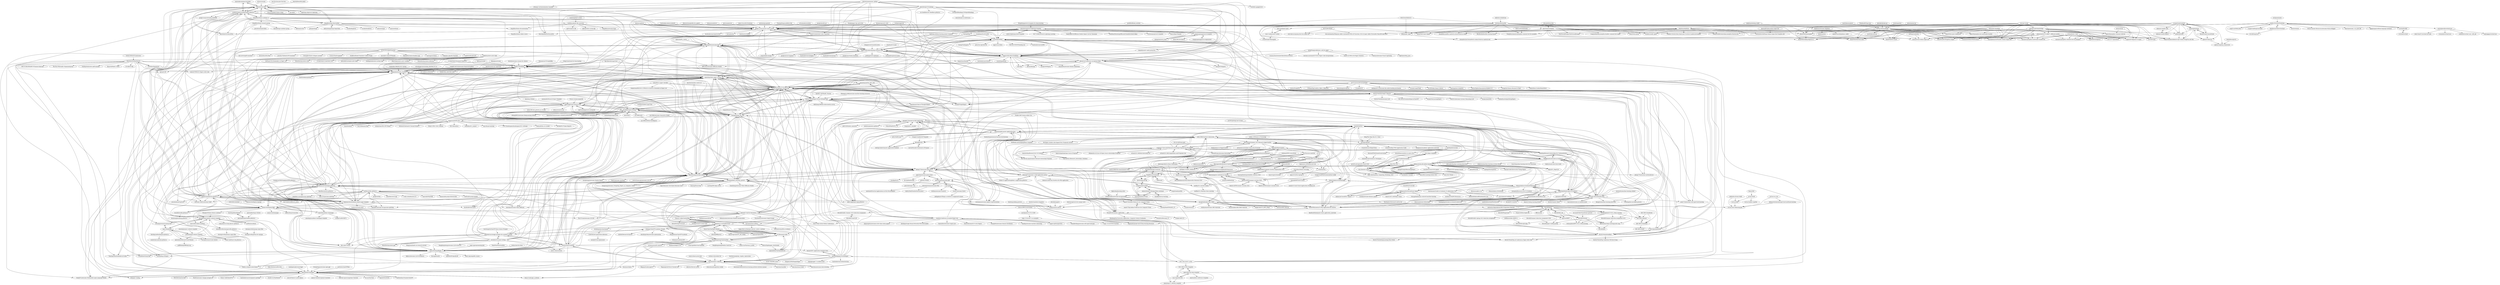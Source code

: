 digraph G {
"mmistakes/minimal-mistakes" -> "alshedivat/al-folio" ["e"=1]
"mmistakes/minimal-mistakes" -> "academicpages/academicpages.github.io" ["e"=1]
"cotes2020/jekyll-theme-chirpy" -> "alshedivat/al-folio" ["e"=1]
"google-research/arxiv-latex-cleaner" -> "yuchenlin/rebiber"
"google-research/arxiv-latex-cleaner" -> "arogozhnikov/einops" ["e"=1]
"google-research/arxiv-latex-cleaner" -> "jbhuang0604/awesome-tips"
"google-research/arxiv-latex-cleaner" -> "paperswithcode/ai-deadlines"
"google-research/arxiv-latex-cleaner" -> "lixin4ever/Conference-Acceptance-Rate"
"google-research/arxiv-latex-cleaner" -> "paperswithcode/releasing-research-code"
"google-research/arxiv-latex-cleaner" -> "rtqichen/torchdiffeq" ["e"=1]
"google-research/arxiv-latex-cleaner" -> "garrettj403/SciencePlots" ["e"=1]
"google-research/arxiv-latex-cleaner" -> "facebookresearch/pytorch3d" ["e"=1]
"google-research/arxiv-latex-cleaner" -> "alshedivat/al-folio"
"google-research/arxiv-latex-cleaner" -> "synercys/annotated_latex_equations" ["e"=1]
"google-research/arxiv-latex-cleaner" -> "HarisIqbal88/PlotNeuralNet" ["e"=1]
"google-research/arxiv-latex-cleaner" -> "vsitzmann/awesome-implicit-representations" ["e"=1]
"google-research/arxiv-latex-cleaner" -> "lanpa/tensorboardX" ["e"=1]
"google-research/arxiv-latex-cleaner" -> "kornia/kornia" ["e"=1]
"vietnh1009/ASCII-generator" -> "ShiArthur03/ShiArthur03" ["e"=1]
"overleaf/overleaf" -> "overleaf/toolkit" ["e"=1]
"just-the-docs/just-the-docs" -> "alshedivat/al-folio" ["e"=1]
"dyweb/awesome-resume-for-chinese" -> "ccfddl/ccf-deadlines" ["e"=1]
"dyweb/awesome-resume-for-chinese" -> "pengsida/learning_research" ["e"=1]
"anishathalye/gemini" -> "google-research/arxiv-latex-cleaner" ["e"=1]
"HugoBlox/theme-academic-cv" -> "HugoBlox/hugo-blox-builder"
"HugoBlox/theme-academic-cv" -> "academicpages/academicpages.github.io"
"HugoBlox/theme-academic-cv" -> "alshedivat/al-folio"
"HugoBlox/theme-academic-cv" -> "jonbarron/jonbarron.github.io"
"HugoBlox/theme-academic-cv" -> "RayeRen/acad-homepage.github.io"
"HugoBlox/theme-academic-cv" -> "GetRD/academic-file-converter"
"HugoBlox/theme-academic-cv" -> "HugoBlox/theme-research-group"
"HugoBlox/theme-academic-cv" -> "eliahuhorwitz/Academic-project-page-template"
"HugoBlox/theme-academic-cv" -> "google-research/arxiv-latex-cleaner"
"HugoBlox/theme-academic-cv" -> "jbhuang0604/awesome-tips"
"HugoBlox/theme-academic-cv" -> "yaoyao-liu/minimal-light"
"HugoBlox/theme-academic-cv" -> "dillonzq/LoveIt" ["e"=1]
"HugoBlox/theme-academic-cv" -> "paperswithcode/ai-deadlines"
"HugoBlox/theme-academic-cv" -> "guanyingc/latex_paper_writing_tips"
"HugoBlox/theme-academic-cv" -> "garrettj403/SciencePlots" ["e"=1]
"goodfeli/dlbook_notation" -> "google-research/arxiv-latex-cleaner" ["e"=1]
"goodfeli/dlbook_notation" -> "paperswithcode/ai-deadlines" ["e"=1]
"inukshuk/jekyll-scholar" -> "GetRD/academic-file-converter" ["e"=1]
"himahuja/Research-Internships-for-Undergraduates" -> "vvignesh17/List-of-all-Research-Internship-Program-for-IIT-and-NITs" ["e"=1]
"himahuja/Research-Internships-for-Undergraduates" -> "shaily99/advice" ["e"=1]
"himahuja/Research-Internships-for-Undergraduates" -> "deutranium/Summer-2022-Research-Opportunities" ["e"=1]
"himahuja/Research-Internships-for-Undergraduates" -> "awesome-mlss/awesome-mlss" ["e"=1]
"himahuja/Research-Internships-for-Undergraduates" -> "dangkhoasdc/awesome-ai-residency" ["e"=1]
"kourgeorge/arxiv-style" -> "google-research/arxiv-latex-cleaner" ["e"=1]
"kourgeorge/arxiv-style" -> "paperswithcode/releasing-research-code" ["e"=1]
"kourgeorge/arxiv-style" -> "paperswithcode/ai-deadlines" ["e"=1]
"epfml/OptML_course" -> "jbhuang0604/awesome-tips" ["e"=1]
"awesome-mlss/awesome-mlss" -> "dangkhoasdc/awesome-ai-residency"
"awesome-mlss/awesome-mlss" -> "hazratali/awesome-ai-summerschool"
"awesome-mlss/awesome-mlss" -> "yandexdataschool/Practical_RL" ["e"=1]
"awesome-mlss/awesome-mlss" -> "himahuja/Research-Internships-for-Undergraduates" ["e"=1]
"awesome-mlss/awesome-mlss" -> "ankitshah009/all-about-ai-residency"
"awesome-mlss/awesome-mlss" -> "dustinvtran/ml-videos" ["e"=1]
"awesome-mlss/awesome-mlss" -> "ritchieng/the-incredible-pytorch" ["e"=1]
"awesome-mlss/awesome-mlss" -> "paperswithcode/releasing-research-code"
"awesome-mlss/awesome-mlss" -> "shaily99/advice"
"awesome-mlss/awesome-mlss" -> "google-research/arxiv-latex-cleaner"
"awesome-mlss/awesome-mlss" -> "Atcold/NYU-DLSP20" ["e"=1]
"awesome-mlss/awesome-mlss" -> "paperswithcode/ai-deadlines"
"awesome-mlss/awesome-mlss" -> "khangich/machine-learning-interview" ["e"=1]
"awesome-mlss/awesome-mlss" -> "kmario23/deep-learning-drizzle" ["e"=1]
"awesome-mlss/awesome-mlss" -> "jason718/awesome-self-supervised-learning" ["e"=1]
"tdurieux/anonymous_github" -> "google-research/arxiv-latex-cleaner"
"tdurieux/anonymous_github" -> "paperswithcode/releasing-research-code"
"tdurieux/anonymous_github" -> "yuchenlin/rebiber"
"tdurieux/anonymous_github" -> "paperswithcode/ai-deadlines"
"tdurieux/anonymous_github" -> "MLNLP-World/Paper-Writing-Tips"
"tdurieux/anonymous_github" -> "ccfddl/ccf-deadlines"
"tdurieux/anonymous_github" -> "emeryberger/CSrankings"
"tdurieux/anonymous_github" -> "cornellius-gp/gpytorch" ["e"=1]
"tdurieux/anonymous_github" -> "synercys/annotated_latex_equations" ["e"=1]
"tdurieux/anonymous_github" -> "lixin4ever/Conference-Acceptance-Rate"
"tdurieux/anonymous_github" -> "yfzhang114/Generalization-Causality" ["e"=1]
"tdurieux/anonymous_github" -> "google/neural-tangents" ["e"=1]
"tdurieux/anonymous_github" -> "facebookresearch/higher" ["e"=1]
"tdurieux/anonymous_github" -> "jbhuang0604/awesome-tips"
"tdurieux/anonymous_github" -> "arogozhnikov/einops" ["e"=1]
"dangkhoasdc/awesome-ai-residency" -> "awesome-mlss/awesome-mlss"
"dangkhoasdc/awesome-ai-residency" -> "ankitshah009/all-about-ai-residency"
"dangkhoasdc/awesome-ai-residency" -> "shaily99/advice"
"dangkhoasdc/awesome-ai-residency" -> "khangich/machine-learning-interview" ["e"=1]
"dangkhoasdc/awesome-ai-residency" -> "chiphuyen/ml-interviews-book" ["e"=1]
"dangkhoasdc/awesome-ai-residency" -> "jbhuang0604/awesome-tips"
"dangkhoasdc/awesome-ai-residency" -> "alirezadir/Machine-Learning-Interviews" ["e"=1]
"dangkhoasdc/awesome-ai-residency" -> "paperswithcode/releasing-research-code"
"dangkhoasdc/awesome-ai-residency" -> "himahuja/Research-Internships-for-Undergraduates" ["e"=1]
"dangkhoasdc/awesome-ai-residency" -> "SouravDutta91/AI-Residency-List"
"dangkhoasdc/awesome-ai-residency" -> "chiphuyen/machine-learning-systems-design" ["e"=1]
"dangkhoasdc/awesome-ai-residency" -> "ritchieng/the-incredible-pytorch" ["e"=1]
"dangkhoasdc/awesome-ai-residency" -> "zhijing-jin/nlp-phd-global-equality"
"dangkhoasdc/awesome-ai-residency" -> "paperswithcode/ai-deadlines"
"dangkhoasdc/awesome-ai-residency" -> "Sroy20/machine-learning-interview-questions" ["e"=1]
"Jonezhen/CSBook" -> "bighuang624/AI-research-tools" ["e"=1]
"rishiloyola/Awesome-GRE-Materials" -> "AmoghDabholkar/GRE_PREP" ["e"=1]
"FlamingTempura/bibtex-tidy" -> "google-research/arxiv-latex-cleaner" ["e"=1]
"garrettj403/SciencePlots" -> "google-research/arxiv-latex-cleaner" ["e"=1]
"garrettj403/SciencePlots" -> "alshedivat/al-folio" ["e"=1]
"lixin4ever/Conference-Acceptance-Rate" -> "paperswithcode/ai-deadlines"
"lixin4ever/Conference-Acceptance-Rate" -> "google-research/arxiv-latex-cleaner"
"lixin4ever/Conference-Acceptance-Rate" -> "yuchenlin/rebiber"
"lixin4ever/Conference-Acceptance-Rate" -> "naganandy/graph-based-deep-learning-literature" ["e"=1]
"lixin4ever/Conference-Acceptance-Rate" -> "thunlp/GNNPapers" ["e"=1]
"lixin4ever/Conference-Acceptance-Rate" -> "MLNLP-World/Paper-Writing-Tips"
"lixin4ever/Conference-Acceptance-Rate" -> "thunlp/PromptPapers" ["e"=1]
"lixin4ever/Conference-Acceptance-Rate" -> "jason718/awesome-self-supervised-learning" ["e"=1]
"lixin4ever/Conference-Acceptance-Rate" -> "pliang279/awesome-multimodal-ml" ["e"=1]
"lixin4ever/Conference-Acceptance-Rate" -> "diff-usion/Awesome-Diffusion-Models" ["e"=1]
"lixin4ever/Conference-Acceptance-Rate" -> "zhaoxin94/awesome-domain-adaptation" ["e"=1]
"lixin4ever/Conference-Acceptance-Rate" -> "dmlc/dgl" ["e"=1]
"lixin4ever/Conference-Acceptance-Rate" -> "ccfddl/ccf-deadlines"
"lixin4ever/Conference-Acceptance-Rate" -> "thunlp/PLMpapers" ["e"=1]
"lixin4ever/Conference-Acceptance-Rate" -> "allenai/allennlp" ["e"=1]
"fastnlp/fitlog" -> "yuchenlin/rebiber" ["e"=1]
"fastnlp/fitlog" -> "bighuang624/AI-research-tools" ["e"=1]
"fastnlp/fitlog" -> "MLNLP-World/Paper-Writing-Tips" ["e"=1]
"bighuang624/AI-research-tools" -> "MLNLP-World/Paper-Picture-Writing-Code"
"bighuang624/AI-research-tools" -> "pengsida/learning_research"
"bighuang624/AI-research-tools" -> "MLNLP-World/Paper-Writing-Tips"
"bighuang624/AI-research-tools" -> "shengyp/doing_the_PhD"
"bighuang624/AI-research-tools" -> "guanyingc/latex_paper_writing_tips"
"bighuang624/AI-research-tools" -> "hzwer/WritingAIPaper"
"bighuang624/AI-research-tools" -> "JunweiLiang/awesome_lists"
"bighuang624/AI-research-tools" -> "lyhue1991/eat_pytorch_in_20_days" ["e"=1]
"bighuang624/AI-research-tools" -> "kaixindelele/ChatPaper"
"bighuang624/AI-research-tools" -> "secdr/research-method"
"bighuang624/AI-research-tools" -> "ccfddl/ccf-deadlines"
"bighuang624/AI-research-tools" -> "zibuyu/research_tao" ["e"=1]
"bighuang624/AI-research-tools" -> "IgorSusmelj/pytorch-styleguide" ["e"=1]
"bighuang624/AI-research-tools" -> "dair-ai/ml-visuals" ["e"=1]
"bighuang624/AI-research-tools" -> "yzy1996/English-Writing"
"Kaixhin/grokking-pytorch" -> "smilli/research-advice" ["e"=1]
"sylvainhalle/textidote" -> "google-research/arxiv-latex-cleaner" ["e"=1]
"TheNetAdmin/zjuthesis" -> "pengsida/learning_research" ["e"=1]
"ocean1/awesome-thesis" -> "macoj/phd"
"ocean1/awesome-thesis" -> "philippbayer/Things-a-scientist-is-suppposed-to-know"
"JackieTseng/conference_call_for_paper" -> "paperswithcode/ai-deadlines"
"JackieTseng/conference_call_for_paper" -> "lixin4ever/Conference-Acceptance-Rate"
"JackieTseng/conference_call_for_paper" -> "vacancy/Synchronized-BatchNorm-PyTorch" ["e"=1]
"JackieTseng/conference_call_for_paper" -> "extreme-assistant/ICCV2023-Paper-Code-Interpretation" ["e"=1]
"JackieTseng/conference_call_for_paper" -> "hoya012/CVPR-2019-Paper-Statistics" ["e"=1]
"JackieTseng/conference_call_for_paper" -> "forence/Awesome-Visual-Captioning" ["e"=1]
"JackieTseng/conference_call_for_paper" -> "lightaime/deep_gcns" ["e"=1]
"HugoBlox/theme-research-group" -> "biaslab/hugo-academic-group"
"HugoBlox/theme-research-group" -> "uwsampa/research-group-web"
"HugoBlox/theme-research-group" -> "HugoBlox/theme-documentation"
"HugoBlox/theme-research-group" -> "sbryngelson/academic-website-template"
"HugoBlox/theme-research-group" -> "peterdesmet/petridish"
"learnbyexample/py_regular_expressions" -> "xinychen/latex-cookbook" ["e"=1]
"Aishwarya-Rajasekaran/GRE-Preparation-Material" -> "AmoghDabholkar/GRE_PREP" ["e"=1]
"Aishwarya-Rajasekaran/GRE-Preparation-Material" -> "siddu1998/Graduate-Admissions" ["e"=1]
"Aishwarya-Rajasekaran/GRE-Preparation-Material" -> "shaily99/advice" ["e"=1]
"GoogleCloudPlatform/hackathon-toolkit" -> "mayank408/Travel-Grants" ["e"=1]
"chinasatokolo/csGraduateFellowships" -> "chinasatokolo/csGraduateApps"
"chinasatokolo/csGraduateFellowships" -> "dhanus/graduate-fellowships"
"chinasatokolo/csGraduateFellowships" -> "chinasatokolo/csWorkshops"
"chinasatokolo/csGraduateFellowships" -> "shaily99/advice"
"chinasatokolo/csGraduateFellowships" -> "zhijing-jin/nlp-phd-global-equality"
"chinasatokolo/csGraduateFellowships" -> "ankitshah009/all-about-ai-residency"
"chinasatokolo/csGraduateFellowships" -> "pliang279/awesome-phd-advice"
"chinasatokolo/csGraduateFellowships" -> "dangkhoasdc/awesome-ai-residency"
"chinasatokolo/csGraduateFellowships" -> "SouravDutta91/AI-Residency-List"
"chinasatokolo/csGraduateFellowships" -> "monajalal/Resources-For-CS-Students"
"chinasatokolo/csGraduateFellowships" -> "frankaging/awesome-ai-research-intern-list"
"chinasatokolo/csGraduateFellowships" -> "dynaroars/phd-cs-us"
"chinasatokolo/csGraduateFellowships" -> "harismuneer/Guide-to-Graduate-CS-Admissions-USA"
"chinasatokolo/csGraduateFellowships" -> "zhijing-jin/NLP4SocialGood_Papers"
"chinasatokolo/csGraduateFellowships" -> "KaiserWhoLearns/CS-PhD-Application-fee-waivers"
"photonlines/Research-Lab-Website" -> "griffithlab/griffithlab.org"
"IgorSusmelj/pytorch-styleguide" -> "paperswithcode/releasing-research-code" ["e"=1]
"IgorSusmelj/pytorch-styleguide" -> "bighuang624/AI-research-tools" ["e"=1]
"deepgenerativemodels/notes" -> "paperswithcode/releasing-research-code" ["e"=1]
"moemen95/Pytorch-Project-Template" -> "bighuang624/AI-research-tools" ["e"=1]
"GetRD/academic-file-converter" -> "HugoBlox/awesome-hugo"
"GetRD/academic-file-converter" -> "HugoBlox/theme-documentation"
"GetRD/academic-file-converter" -> "apetros/parse_bib"
"GetRD/academic-file-converter" -> "kjhealy/latex-custom-kjh" ["e"=1]
"wzpan/BeamerStyleSlides" -> "shengyp/doing_the_PhD" ["e"=1]
"ankitshah009/all-about-ai-residency" -> "dangkhoasdc/awesome-ai-residency"
"ankitshah009/all-about-ai-residency" -> "shaily99/advice"
"ankitshah009/all-about-ai-residency" -> "SouravDutta91/AI-Residency-List"
"ankitshah009/all-about-ai-residency" -> "acecreamu/ai-residency"
"ankitshah009/all-about-ai-residency" -> "pratikratadiya/awesome-ml-internships"
"ankitshah009/all-about-ai-residency" -> "chinasatokolo/csGraduateFellowships"
"ankitshah009/all-about-ai-residency" -> "siddu1998/Graduate-Admissions"
"ankitshah009/all-about-ai-residency" -> "awesome-mlss/awesome-mlss"
"ankitshah009/all-about-ai-residency" -> "dhanus/graduate-fellowships"
"ankitshah009/all-about-ai-residency" -> "deutranium/Summer-2022-Research-Opportunities"
"ankitshah009/all-about-ai-residency" -> "vvignesh17/List-of-all-Research-Internship-Program-for-IIT-and-NITs"
"ankitshah009/all-about-ai-residency" -> "SforAiDl/genrl"
"ankitshah009/all-about-ai-residency" -> "jayinai/ml-interview" ["e"=1]
"aimuch/iAI" -> "yzy1996/English-Writing" ["e"=1]
"SouravDutta91/AI-Residency-List" -> "dhanus/graduate-fellowships"
"SouravDutta91/AI-Residency-List" -> "frankaging/awesome-ai-research-intern-list"
"xinychen/awesome-latex-drawing" -> "guanyingc/latex_paper_writing_tips" ["e"=1]
"xinychen/awesome-latex-drawing" -> "xinychen/latex-cookbook" ["e"=1]
"xinychen/awesome-latex-drawing" -> "MLNLP-World/Paper-Picture-Writing-Code" ["e"=1]
"shubhMaheshwari/Assignment" -> "VijayrajS/iiitprevpapers"
"shubhMaheshwari/Assignment" -> "Groverkss/IIIT-Courses-Resources"
"shubhMaheshwari/Assignment" -> "dheerajpreddy/Go-React-Boilerplate"
"shubhMaheshwari/Assignment" -> "dheerajpreddy/Research-Starter-Kit"
"shubhMaheshwari/Assignment" -> "bakszero/AutoVPN"
"shubhMaheshwari/Assignment" -> "erilyth/Notes"
"shubhMaheshwari/Assignment" -> "sarthaka1310/IIIT_syllabus20"
"shubhMaheshwari/Assignment" -> "sbhatore95/ISS"
"leonidk/leonidk.github.io" -> "jonbarron/jonbarron.github.io"
"leonidk/leonidk.github.io" -> "keunhong/keunhong.github.io"
"layer-pack/layer-pack" -> "react-voodoo/react-voodoo"
"react-voodoo/react-voodoo" -> "layer-pack/layer-pack"
"react-voodoo/react-voodoo" -> "svenboesiger/tfmongodb"
"moritzgloeckl/overleaf-sync" -> "zzjjzzgggg/overleaf-sync"
"moritzgloeckl/overleaf-sync" -> "JulesColas97/overleaf-sync-plm"
"moritzgloeckl/overleaf-sync" -> "svennniiii/overleaf-sync"
"moritzgloeckl/overleaf-sync" -> "subhamX/overleaf_sync_with_git"
"dheerajpreddy/Research-Starter-Kit" -> "Groverkss/IIIT-Courses-Resources"
"dheerajpreddy/Research-Starter-Kit" -> "VijayrajS/iiitprevpapers"
"dheerajpreddy/Research-Starter-Kit" -> "ProjitB/LearnVimEasily"
"dheerajpreddy/Research-Starter-Kit" -> "deutranium/Summer-2022-Research-Opportunities"
"dheerajpreddy/Research-Starter-Kit" -> "shubhMaheshwari/Assignment"
"dheerajpreddy/Research-Starter-Kit" -> "kryptc/smai-lecture-notes"
"dheerajpreddy/Research-Starter-Kit" -> "kharyal/jupyter-notebook-on-servers"
"dheerajpreddy/Research-Starter-Kit" -> "RoboticsIIITH/summer-sessions-2020"
"dheerajpreddy/Research-Starter-Kit" -> "JyotiSunkara/PUBJ"
"dheerajpreddy/Research-Starter-Kit" -> "mallika2011/Archive-Abode"
"dheerajpreddy/Research-Starter-Kit" -> "aadilmehdis/Computer-System-Organisation-2020"
"dheerajpreddy/Research-Starter-Kit" -> "sarthaka1310/IIIT_syllabus20"
"dheerajpreddy/Research-Starter-Kit" -> "cvitatma/DSA"
"dheerajpreddy/Research-Starter-Kit" -> "digitalimageprocessingiiith/DIP-Resources"
"dheerajpreddy/Research-Starter-Kit" -> "Ahish9009/design-resources"
"simongravelle/simongravelle.github.io" -> "simongravelle/python-for-lammps"
"simongravelle/simongravelle.github.io" -> "simongravelle/gromacs-input-files"
"AravindVasudev/Statement-of-Purpose" -> "ljfranklin/SOP"
"RoboticsIIITH/summer-sessions-2019" -> "RoboticsIIITH/summer-sessions-2020"
"RoboticsIIITH/summer-sessions-2019" -> "kharyal/jupyter-notebook-on-servers"
"dheerajpreddy/Go-React-Boilerplate" -> "Anchit1999/POIS-Questionnaire-Filler"
"dheerajpreddy/Go-React-Boilerplate" -> "AnirudhaRamesh/SMAI-Homeworks-Monsoon-2019"
"GaurangTandon/CPtools" -> "yoogottamk/visudoku"
"GaurangTandon/CPtools" -> "AnimeshSinha1309/algorithms-notebook"
"GaurangTandon/CPtools" -> "ProjitB/LearnVimEasily"
"yoogottamk/visudoku" -> "AnimeshSinha1309/algorithms-notebook"
"yoogottamk/visudoku" -> "yoogottamk/spotifyc"
"yoogottamk/visudoku" -> "Ahish9009/design-resources"
"yoogottamk/visudoku" -> "GaurangTandon/CPtools"
"yoogottamk/visudoku" -> "JyotiSunkara/PUBJ"
"yoogottamk/spotifyc" -> "yoogottamk/visudoku"
"adityatelange/hugo-PaperMod" -> "HugoBlox/hugo-blox-builder" ["e"=1]
"iffiX/machin" -> "SforAiDl/genrl" ["e"=1]
"znck/grammarly" -> "iamhyc/Overleaf-Workshop" ["e"=1]
"WenyanLiu/CCFrank4dblp" -> "ccfddl/ccf-deadlines" ["e"=1]
"deepanshu1422/List-Of-Open-Source-Internships-Programs" -> "vvignesh17/List-of-all-Research-Internship-Program-for-IIT-and-NITs" ["e"=1]
"yaoyao-liu/minimal-light" -> "yaoyao-liu/homepage"
"yaoyao-liu/minimal-light" -> "RayeRen/acad-homepage.github.io"
"yaoyao-liu/minimal-light" -> "sbryngelson/academic-website-template"
"yaoyao-liu/minimal-light" -> "luost26/academic-homepage"
"yaoyao-liu/minimal-light" -> "eliahuhorwitz/Academic-project-page-template"
"yaoyao-liu/minimal-light" -> "mavroudisv/plain-academic"
"yaoyao-liu/minimal-light" -> "jonbarron/jonbarron.github.io"
"yaoyao-liu/minimal-light" -> "leonidk/leonidk.github.io"
"yaoyao-liu/minimal-light" -> "alshedivat/al-folio"
"yaoyao-liu/minimal-light" -> "PhosphorW/hexo-theme-academia" ["e"=1]
"yaoyao-liu/minimal-light" -> "JunweiLiang/awesome_lists"
"yaoyao-liu/minimal-light" -> "nerfies/nerfies.github.io"
"yaoyao-liu/minimal-light" -> "jiahaoli57/Call-for-Reviewers"
"yaoyao-liu/minimal-light" -> "ankitsultana/researcher" ["e"=1]
"yaoyao-liu/minimal-light" -> "timothygebhard/barks"
"MCG-NKU/NSFC-LaTex" -> "JunweiLiang/awesome_lists" ["e"=1]
"MCG-NKU/NSFC-LaTex" -> "MLNLP-World/Paper-Writing-Tips" ["e"=1]
"MCG-NKU/NSFC-LaTex" -> "MCG-NKU/CVPR_Template" ["e"=1]
"MCG-NKU/NSFC-LaTex" -> "yuchenlin/rebiber" ["e"=1]
"MCG-NKU/NSFC-LaTex" -> "greenbellpepper/GreenPepper" ["e"=1]
"MCG-NKU/NSFC-LaTex" -> "guanyingc/latex_paper_writing_tips" ["e"=1]
"MCG-NKU/NSFC-LaTex" -> "MLNLP-World/Paper-Picture-Writing-Code" ["e"=1]
"MCG-NKU/NSFC-LaTex" -> "zhoubolei/bolei_awesome_posters" ["e"=1]
"tuna/thuthesis" -> "bugaosuni59/TH-CPL" ["e"=1]
"ivankokan/Excel2LaTeX" -> "yuchenlin/rebiber" ["e"=1]
"ivankokan/Excel2LaTeX" -> "MLNLP-World/Paper-Writing-Tips" ["e"=1]
"ivankokan/Excel2LaTeX" -> "MLNLP-World/SimBiber" ["e"=1]
"ivankokan/Excel2LaTeX" -> "guanyingc/latex_paper_writing_tips" ["e"=1]
"jmix-framework/jmix" -> "KleinF00l/hummingbot"
"jmix-framework/jmix" -> "KleinF00l/ethereum-node"
"jmix-framework/jmix" -> "KleinF00l/eth-wizard"
"jmix-framework/jmix" -> "KleinF00l/crypto-trading-bot"
"jmix-framework/jmix" -> "KleinF00l/Crypto-Signal"
"jmix-framework/jmix" -> "KleinF00l/staking-deposit-cli"
"jmix-framework/jmix" -> "Sick-Automation/Telegram-Adder-Automation-With-40-Functions-2024-Scraper-Adder-Forwarder-MassDM-And-More"
"jmix-framework/jmix" -> "ddd/google_maps"
"jmix-framework/jmix" -> "KleinF00l/cointop"
"jmix-framework/jmix" -> "jhnabhfbn/sandfun-sandwich-attack-frontrun-solana"
"jmix-framework/jmix" -> "solsandwicher/Solsandwich-solana-frontrun-sandwich-bot"
"jmix-framework/jmix" -> "solscriptss/sunpump-dex-tron-sniper-bot"
"jmix-framework/jmix" -> "solanarushdotcom/solana-pumpfun-frontrun-bot"
"jmix-framework/jmix" -> "Stoobly/stoobly-agent"
"jmix-framework/jmix" -> "codeder13/Call-of-duty-black-ops-6-Cod-bo-6-undetected-aimbot"
"google/latexify_py" -> "google-research/arxiv-latex-cleaner" ["e"=1]
"shikha-16/Women-in-Technology" -> "deutranium/Summer-2022-Research-Opportunities" ["e"=1]
"alephium/desktop-wallet" -> "alephium/awesome-alephium"
"alephium/desktop-wallet" -> "alephium/alephium"
"MLNLP-World/Top-AI-Conferences-Paper-with-Code" -> "MLNLP-World/Paper-Writing-Tips" ["e"=1]
"MLNLP-World/Top-AI-Conferences-Paper-with-Code" -> "MLNLP-World/AI-Paper-Collector" ["e"=1]
"gwisk/gradguide" -> "siddu1998/Graduate-Admissions"
"gwisk/gradguide" -> "womanreading7/PhD-Application-Guide"
"gwisk/gradguide" -> "chinasatokolo/csGraduateApps"
"gwisk/gradguide" -> "shaily99/advice"
"gwisk/gradguide" -> "jeanqasaur/academic-application-materials"
"gwisk/gradguide" -> "acecreamu/ai-residency"
"gwisk/gradguide" -> "krittikaiitb/tutorials"
"gwisk/gradguide" -> "KaiserWhoLearns/CS-PhD-Application-fee-waivers"
"gwisk/gradguide" -> "IvLabs/ResearchPaperNotes" ["e"=1]
"AmoghDabholkar/GRE_PREP" -> "Aishwarya-Rajasekaran/GRE-Preparation-Material" ["e"=1]
"AmoghDabholkar/GRE_PREP" -> "rishiloyola/Awesome-GRE-Materials" ["e"=1]
"AmoghDabholkar/GRE_PREP" -> "ikumaraniket/GRE-PREP-Material" ["e"=1]
"AmoghDabholkar/GRE_PREP" -> "shaily99/advice"
"AmoghDabholkar/GRE_PREP" -> "siddu1998/Graduate-Admissions"
"AmoghDabholkar/GRE_PREP" -> "tirtharajdash/CS-F425_Deep-Learning"
"AmoghDabholkar/GRE_PREP" -> "smilli/research-advice"
"AmoghDabholkar/GRE_PREP" -> "SinghCoder/CS_BITS_Pilani" ["e"=1]
"AmoghDabholkar/GRE_PREP" -> "ERC-BPGC/gennav"
"AmoghDabholkar/GRE_PREP" -> "IvLabs/resources" ["e"=1]
"AmoghDabholkar/GRE_PREP" -> "KaiserWhoLearns/CS-PhD-Application-fee-waivers"
"AmoghDabholkar/GRE_PREP" -> "SforAiDl/genrl"
"AmoghDabholkar/GRE_PREP" -> "vvignesh17/List-of-all-Research-Internship-Program-for-IIT-and-NITs"
"AmoghDabholkar/GRE_PREP" -> "msinusa/GRE-Material" ["e"=1]
"AmoghDabholkar/GRE_PREP" -> "vsitzmann/phd-master-application-docs"
"PhosphorW/hexo-theme-academia" -> "sbryngelson/academic-website-template" ["e"=1]
"facebookincubator/submitit" -> "google-research/arxiv-latex-cleaner" ["e"=1]
"jbmouret/matplotlib_for_papers" -> "google-research/arxiv-latex-cleaner" ["e"=1]
"bugaosuni59/TH-CPL" -> "shengyp/doing_the_PhD"
"bugaosuni59/TH-CPL" -> "tuna/thuthesis" ["e"=1]
"bugaosuni59/TH-CPL" -> "hcy226/baoyan-blog" ["e"=1]
"bugaosuni59/TH-CPL" -> "atomiechen/THU-PPT-Theme" ["e"=1]
"bugaosuni59/TH-CPL" -> "ccfddl/ccf-deadlines"
"bugaosuni59/TH-CPL" -> "YatSenOS/YatSenOS-Tutorial-Volume-1" ["e"=1]
"bugaosuni59/TH-CPL" -> "Wsky51/THU-CS912-kaoyan" ["e"=1]
"bugaosuni59/TH-CPL" -> "THU-feiyue/docs" ["e"=1]
"bugaosuni59/TH-CPL" -> "stellarkey/912_project" ["e"=1]
"bugaosuni59/TH-CPL" -> "nsg-ethz/p4-learning" ["e"=1]
"bugaosuni59/TH-CPL" -> "USTC-Hackergame/hackergame2021-writeups" ["e"=1]
"bugaosuni59/TH-CPL" -> "bighuang624/AI-research-tools"
"bugaosuni59/TH-CPL" -> "Salensoft/thu-cst-cracker" ["e"=1]
"bugaosuni59/TH-CPL" -> "plctlab/PLCT-Open-Reports" ["e"=1]
"bugaosuni59/TH-CPL" -> "foxsen/archbase" ["e"=1]
"shliang0603/Awesome-DeepLearning-500FAQ" -> "yzy1996/English-Writing" ["e"=1]
"Trinkle23897/tuixue.online-visa" -> "zhanglj37/Tutorial-on-PhD-Application" ["e"=1]
"Trinkle23897/tuixue.online-visa" -> "Wuziyi616/Graduate_Application" ["e"=1]
"Trinkle23897/tuixue.online-visa" -> "jedyang97/awesome-cs-phd-application-advice" ["e"=1]
"overleaf/toolkit" -> "overleaf/overleaf" ["e"=1]
"overleaf/toolkit" -> "iamhyc/Overleaf-Workshop"
"SforAiDl/KD_Lib" -> "SforAiDl/genrl" ["e"=1]
"SforAiDl/KD_Lib" -> "rajaswa/DRIFT" ["e"=1]
"SforAiDl/KD_Lib" -> "SforAiDl/vformer" ["e"=1]
"alephium/alephium" -> "jhnabhfbn/sandfun-sandwich-attack-frontrun-solana"
"alephium/alephium" -> "solsandwicher/Solsandwich-solana-frontrun-sandwich-bot"
"alephium/alephium" -> "ddd/google_maps"
"alephium/alephium" -> "Blowfisshh/blowfish-warning-bypass"
"alephium/alephium" -> "Pumpfuncomments/pumpfun-comment-bot-for-pumpfun"
"alephium/alephium" -> "cluet/astrosol-solana-sniper-bot"
"alephium/alephium" -> "Zphyr00/pumpfun-bot-multiwallet-bundler"
"alephium/alephium" -> "TheFirewallDragon/TheFirewallDragon"
"alephium/alephium" -> "artisticdeve/SolPump-Solana-Sniper-Bot-Pumpfun-AIO"
"alephium/alephium" -> "codeder13/Call-of-duty-black-ops-6-Cod-bo-6-undetected-aimbot"
"alephium/alephium" -> "amoanass/pumpfun-multiwallet-bundler-bot"
"alephium/alephium" -> "solanarushdotcom/solana-pumpfun-frontrun-bot"
"alephium/alephium" -> "Stoobly/stoobly-agent"
"alephium/alephium" -> "mayalabeybz/SolThunder-Solana-Sniper-Bot"
"alephium/alephium" -> "Coagule/bitpump-pumpfun-bundler-comment-bot-sniper"
"SforAiDl/genrl" -> "rajaswa/DRIFT"
"SforAiDl/genrl" -> "SforAiDl/KD_Lib" ["e"=1]
"SforAiDl/genrl" -> "tirtharajdash/BITS-G513_MetaLearning"
"SforAiDl/genrl" -> "ERC-BPGC/gennav"
"SforAiDl/genrl" -> "Adversarial-Deep-Learning/code-soup"
"SforAiDl/genrl" -> "SforAiDl/vformer"
"SforAiDl/genrl" -> "SforAiDl/Playground"
"SforAiDl/genrl" -> "ERC-BPGC/omnibase"
"SforAiDl/genrl" -> "SforAiDl/Summer-Induction-Assignment-2021"
"SforAiDl/genrl" -> "tirtharajdash/CS-F425_Deep-Learning"
"SforAiDl/genrl" -> "iffiX/machin" ["e"=1]
"SforAiDl/genrl" -> "SforAiDl/paper-reading-group"
"SforAiDl/genrl" -> "Puneet2000/In-Depth-ML"
"vvignesh17/List-of-all-Research-Internship-Program-for-IIT-and-NITs" -> "himahuja/Research-Internships-for-Undergraduates" ["e"=1]
"vvignesh17/List-of-all-Research-Internship-Program-for-IIT-and-NITs" -> "karanwxliaa/Research-for-UG-Students" ["e"=1]
"vvignesh17/List-of-all-Research-Internship-Program-for-IIT-and-NITs" -> "AnuvabSen1/Research_Internships_Database"
"vvignesh17/List-of-all-Research-Internship-Program-for-IIT-and-NITs" -> "deepanshu1422/List-Of-Open-Source-Internships-Programs" ["e"=1]
"vvignesh17/List-of-all-Research-Internship-Program-for-IIT-and-NITs" -> "deutranium/Summer-2022-Research-Opportunities"
"vvignesh17/List-of-all-Research-Internship-Program-for-IIT-and-NITs" -> "pratikratadiya/awesome-ml-internships"
"vvignesh17/List-of-all-Research-Internship-Program-for-IIT-and-NITs" -> "shaily99/advice"
"vvignesh17/List-of-all-Research-Internship-Program-for-IIT-and-NITs" -> "avinash201199/Paid-Internship-List" ["e"=1]
"vvignesh17/List-of-all-Research-Internship-Program-for-IIT-and-NITs" -> "ummadiviany/Awesome-Internships"
"vvignesh17/List-of-all-Research-Internship-Program-for-IIT-and-NITs" -> "siddu1998/Graduate-Admissions"
"vvignesh17/List-of-all-Research-Internship-Program-for-IIT-and-NITs" -> "The-Shivam-garg/Summer-Research-Internship-Programs"
"vvignesh17/List-of-all-Research-Internship-Program-for-IIT-and-NITs" -> "avinash201199/Competitions-and-Programs-List" ["e"=1]
"vvignesh17/List-of-all-Research-Internship-Program-for-IIT-and-NITs" -> "ankitshah009/all-about-ai-residency"
"vvignesh17/List-of-all-Research-Internship-Program-for-IIT-and-NITs" -> "tapaswenipathak/Open-Source-Programs" ["e"=1]
"vvignesh17/List-of-all-Research-Internship-Program-for-IIT-and-NITs" -> "AmoghDabholkar/GRE_PREP"
"shengyp/doing_the_PhD" -> "secdr/research-method"
"shengyp/doing_the_PhD" -> "JunweiLiang/awesome_lists"
"shengyp/doing_the_PhD" -> "MLNLP-World/Paper-Writing-Tips"
"shengyp/doing_the_PhD" -> "pliang279/awesome-phd-advice"
"shengyp/doing_the_PhD" -> "bighuang624/AI-research-tools"
"shengyp/doing_the_PhD" -> "pengsida/learning_research"
"shengyp/doing_the_PhD" -> "MLNLP-World/Paper-Picture-Writing-Code"
"shengyp/doing_the_PhD" -> "hzwer/WritingAIPaper"
"shengyp/doing_the_PhD" -> "guanyingc/latex_paper_writing_tips"
"shengyp/doing_the_PhD" -> "ccfddl/ccf-deadlines"
"shengyp/doing_the_PhD" -> "zhanglj37/Tutorial-on-PhD-Application"
"shengyp/doing_the_PhD" -> "jbhuang0604/awesome-tips"
"shengyp/doing_the_PhD" -> "bugaosuni59/TH-CPL"
"shengyp/doing_the_PhD" -> "zhoubolei/bolei_awesome_posters"
"shengyp/doing_the_PhD" -> "yzy1996/English-Writing"
"paperswithcode/releasing-research-code" -> "google-research/arxiv-latex-cleaner"
"paperswithcode/releasing-research-code" -> "paperswithcode/ai-deadlines"
"paperswithcode/releasing-research-code" -> "jbhuang0604/awesome-tips"
"paperswithcode/releasing-research-code" -> "jason718/awesome-self-supervised-learning" ["e"=1]
"paperswithcode/releasing-research-code" -> "yuchenlin/rebiber"
"paperswithcode/releasing-research-code" -> "jettify/pytorch-optimizer" ["e"=1]
"paperswithcode/releasing-research-code" -> "pliang279/awesome-phd-advice"
"paperswithcode/releasing-research-code" -> "arogozhnikov/einops" ["e"=1]
"paperswithcode/releasing-research-code" -> "facebookresearch/higher" ["e"=1]
"paperswithcode/releasing-research-code" -> "tristandeleu/pytorch-meta" ["e"=1]
"paperswithcode/releasing-research-code" -> "facebookresearch/vissl" ["e"=1]
"paperswithcode/releasing-research-code" -> "google/uncertainty-baselines" ["e"=1]
"paperswithcode/releasing-research-code" -> "vsitzmann/awesome-implicit-representations" ["e"=1]
"paperswithcode/releasing-research-code" -> "dangkhoasdc/awesome-ai-residency"
"paperswithcode/releasing-research-code" -> "google/neural-tangents" ["e"=1]
"sbhatore95/ISS" -> "aadilmehdis/Computer-System-Organisation-2020"
"Lionelsy/Conference-Accepted-Paper-List" -> "MLNLP-World/Paper-Writing-Tips"
"Lionelsy/Conference-Accepted-Paper-List" -> "ChandlerBang/awesome-self-supervised-gnn" ["e"=1]
"Lionelsy/Conference-Accepted-Paper-List" -> "lixin4ever/Conference-Acceptance-Rate"
"Lionelsy/Conference-Accepted-Paper-List" -> "qingsongedu/awesome-AI-for-time-series-papers" ["e"=1]
"Lionelsy/Conference-Accepted-Paper-List" -> "naganandy/graph-based-deep-learning-literature" ["e"=1]
"Lionelsy/Conference-Accepted-Paper-List" -> "lixus7/Time-Series-Works-Conferences" ["e"=1]
"Lionelsy/Conference-Accepted-Paper-List" -> "alexfanjn/Graph-Neural-Networks-With-Heterophily" ["e"=1]
"Lionelsy/Conference-Accepted-Paper-List" -> "XiaoxinHe/Awesome-Graph-LLM" ["e"=1]
"Lionelsy/Conference-Accepted-Paper-List" -> "DmitryRyumin/ICCV-2023-Papers" ["e"=1]
"Lionelsy/Conference-Accepted-Paper-List" -> "Guang000/Awesome-Dataset-Distillation" ["e"=1]
"Lionelsy/Conference-Accepted-Paper-List" -> "MLNLP-World/Paper-Picture-Writing-Code"
"Lionelsy/Conference-Accepted-Paper-List" -> "MLNLP-World/AI-Paper-Collector"
"Lionelsy/Conference-Accepted-Paper-List" -> "tamlhp/awesome-machine-unlearning" ["e"=1]
"Lionelsy/Conference-Accepted-Paper-List" -> "papercopilot/paperlists"
"Lionelsy/Conference-Accepted-Paper-List" -> "zhoubolei/bolei_awesome_posters"
"uclanlp/awesome-fairness-papers" -> "zhijing-jin/NLP4SocialGood_Papers" ["e"=1]
"uclanlp/awesome-fairness-papers" -> "zhijing-jin/nlp-phd-global-equality" ["e"=1]
"ERC-BPGC/omnibase" -> "ERC-BPGC/gennav"
"ERC-BPGC/omnibase" -> "ERC-BPGC/RAIN"
"ludwigschubert/master-application-stanford" -> "vsitzmann/phd-master-application-docs"
"ludwigschubert/master-application-stanford" -> "ljfranklin/SOP"
"wncc/algos-simplified" -> "wncc/CodeInQuarantine"
"wncc/algos-simplified" -> "wncc/learners-space"
"greenelab/lab-website-template" -> "mpa139/allanlab"
"greenelab/lab-website-template" -> "photonlines/Research-Lab-Website"
"greenelab/lab-website-template" -> "ericdaat/research-lab-website"
"greenelab/lab-website-template" -> "fraser-lab/fraser-lab.github.io"
"greenelab/lab-website-template" -> "sbryngelson/academic-website-template"
"Lightning-AI/deep-learning-project-template" -> "paperswithcode/releasing-research-code" ["e"=1]
"Lightning-AI/deep-learning-project-template" -> "miracleyoo/pytorch-lightning-template" ["e"=1]
"Wuziyi616/Graduate_Application" -> "vsitzmann/phd-master-application-docs"
"Wuziyi616/Graduate_Application" -> "zhanglj37/Tutorial-on-PhD-Application"
"Wuziyi616/Graduate_Application" -> "Wuziyi616/Personal_CV"
"Wuziyi616/Graduate_Application" -> "Trinkle23897/CV"
"Wuziyi616/Graduate_Application" -> "ZhenbangYou/University-Application--Computer-Science-Graduates-" ["e"=1]
"Wuziyi616/Graduate_Application" -> "jedyang97/awesome-cs-phd-application-advice"
"Wuziyi616/Graduate_Application" -> "KaiserWhoLearns/CS-PhD-Application-fee-waivers"
"Wuziyi616/Graduate_Application" -> "pliang279/awesome-phd-advice"
"kgco/RateMySupervisor" -> "MLNLP-World/Paper-Writing-Tips" ["e"=1]
"kgco/RateMySupervisor" -> "ccfddl/ccf-deadlines" ["e"=1]
"RoboticsIIITH/summer-sessions-2020" -> "RoboticsIIITH/summer-sessions-2019"
"RoboticsIIITH/summer-sessions-2020" -> "RoboticsIIITH/summer-sessions-2021"
"RoboticsIIITH/summer-sessions-2020" -> "kharyal/jupyter-notebook-on-servers"
"RoboticsIIITH/summer-sessions-2020" -> "mallika2011/Archive-Abode"
"HugoBlox/theme-documentation" -> "HugoBlox/theme-online-course"
"SilenceEagle/paper_downloader" -> "kaixindelele/ChatOpenReview"
"dustinvtran/latex-templates" -> "smilli/research-advice" ["e"=1]
"uwsampa/research-group-web" -> "mpa139/allanlab"
"ERC-BPGC/gennav" -> "ERC-BPGC/omnibase"
"ERC-BPGC/handbook" -> "ERC-BPGC/omnibase"
"ERC-BPGC/handbook" -> "ERC-BPGC/gennav"
"AI4Bharat/Indic-BERT-v1" -> "SforAiDl/decepticonlp" ["e"=1]
"VijayrajS/iiitprevpapers" -> "Groverkss/IIIT-Courses-Resources"
"VijayrajS/iiitprevpapers" -> "dheerajpreddy/Research-Starter-Kit"
"VijayrajS/iiitprevpapers" -> "shubhMaheshwari/Assignment"
"VijayrajS/iiitprevpapers" -> "zyx7k/course-material"
"VijayrajS/iiitprevpapers" -> "cvitatma/DSA"
"VijayrajS/iiitprevpapers" -> "ProjitB/LearnVimEasily"
"VijayrajS/iiitprevpapers" -> "sarthaka1310/IIIT_syllabus20"
"VijayrajS/iiitprevpapers" -> "kryptc/smai-lecture-notes"
"VijayrajS/iiitprevpapers" -> "AnirudhaRamesh/SMAI-Homeworks-Monsoon-2019"
"VijayrajS/iiitprevpapers" -> "Ahish9009/design-resources"
"MCG-NKU/CVPR_Template" -> "apoorvkh/cvpr-latex-template"
"MCG-NKU/CVPR_Template" -> "cvpr-org/author-kit"
"krittikaiitb/tutorials" -> "HorizonIITM/PythonForAstronomy"
"krittikaiitb/tutorials" -> "howardisaacson/Intro-to-Astro-2021" ["e"=1]
"krittikaiitb/tutorials" -> "wncc/algos-simplified"
"krittikaiitb/tutorials" -> "rmquimby/Astronomical_Techniques"
"krittikaiitb/tutorials" -> "mnp-club/Quantum_Computing_Workshop_2020"
"wncc/CodeInQuarantine" -> "wncc/algos-simplified"
"wncc/CodeInQuarantine" -> "wncc/learners-space"
"wncc/CodeInQuarantine" -> "wncc/SoC-Winter"
"wncc/CodeInQuarantine" -> "wncc/DSA-Learning-Series-2021"
"wncc/CodeInQuarantine" -> "mnp-club/Quantum_Computing_Workshop_2020"
"wncc/CodeInQuarantine" -> "wncc/TSS-2021"
"kryptc/smai-lecture-notes" -> "AnirudhaRamesh/SMAI-Homeworks-Monsoon-2019"
"kryptc/smai-lecture-notes" -> "digitalimageprocessingiiith/DIP-Resources"
"ProjitB/LearnVimEasily" -> "bollu/ward"
"ProjitB/LearnVimEasily" -> "mallika2011/Archive-Abode"
"ProjitB/LearnVimEasily" -> "GaurangTandon/CPtools"
"ProjitB/LearnVimEasily" -> "JyotiSunkara/PUBJ"
"ProjitB/LearnVimEasily" -> "Ahish9009/design-resources"
"kharyal/jupyter-notebook-on-servers" -> "Avinash2468/RackLay"
"kharyal/jupyter-notebook-on-servers" -> "RoboticsIIITH/summer-sessions-2020"
"kharyal/jupyter-notebook-on-servers" -> "Ahish9009/design-resources"
"mayank408/Travel-Grants" -> "RoboticsIIITH/summer-sessions-2019"
"wncc/learners-space" -> "wncc/CodeInQuarantine"
"wncc/learners-space" -> "wncc/algos-simplified"
"wncc/learners-space" -> "wncc/DSA-Learning-Series-2021"
"wncc/learners-space" -> "wncc/SoC-Winter"
"wncc/learners-space" -> "wncc/TSS-2021"
"wncc/learners-space" -> "mnp-club/Quantum_Computing_Workshop_2020"
"wncc/learners-space" -> "erciitb/ROS-Tutorial"
"HorizonIITM/PythonForAstronomy" -> "rmquimby/Astronomical_Techniques"
"TheShadow29/research-advice-list" -> "val-iisc/class-balancing-gan"
"rmquimby/Astronomical_Techniques" -> "growth-astro/growth-school-2020"
"safreita1/TIGER" -> "poloclub/magic-crop"
"val-iisc/css-ccnn" -> "AbhinavAtrishi/semisupervised-multitask-learning"
"val-iisc/css-ccnn" -> "val-iisc/class-balancing-gan"
"SforAiDl/Summer-Induction-Assignment-2020" -> "SforAiDl/paper-reading-group"
"AnimeshSinha1309/algorithms-notebook" -> "yoogottamk/visudoku"
"AnimeshSinha1309/algorithms-notebook" -> "GaurangTandon/CPtools"
"AnimeshSinha1309/algorithms-notebook" -> "tanujkhattar/cp-teaching"
"aadilmehdis/Computer-System-Organisation-2020" -> "GaurangTandon/probability-statistics-M20"
"aadilmehdis/Computer-System-Organisation-2020" -> "sbhatore95/ISS"
"digitalimageprocessingiiith/DIP-Resources" -> "kryptc/smai-lecture-notes"
"JyotiSunkara/PUBJ" -> "yoogottamk/visudoku"
"AnirudhaRamesh/SMAI-Homeworks-Monsoon-2019" -> "kryptc/smai-lecture-notes"
"GaurangTandon/probability-statistics-M20" -> "aadilmehdis/Computer-System-Organisation-2020"
"Ahish9009/design-resources" -> "yoogottamk/visudoku"
"Ahish9009/design-resources" -> "kharyal/jupyter-notebook-on-servers"
"Ahish9009/design-resources" -> "JyotiSunkara/PUBJ"
"Ahish9009/design-resources" -> "ProjitB/LearnVimEasily"
"daattali/beautiful-jekyll" -> "alshedivat/al-folio" ["e"=1]
"lukas-blecher/LaTeX-OCR" -> "kaixindelele/ChatPaper" ["e"=1]
"billryan/resume" -> "ccfddl/ccf-deadlines" ["e"=1]
"billryan/resume" -> "pengsida/learning_research" ["e"=1]
"jbhuang0604/awesome-tips" -> "pliang279/awesome-phd-advice"
"jbhuang0604/awesome-tips" -> "google-research/arxiv-latex-cleaner"
"jbhuang0604/awesome-tips" -> "vsitzmann/awesome-implicit-representations" ["e"=1]
"jbhuang0604/awesome-tips" -> "shaily99/advice"
"jbhuang0604/awesome-tips" -> "MLNLP-World/Paper-Writing-Tips"
"jbhuang0604/awesome-tips" -> "JunweiLiang/awesome_lists"
"jbhuang0604/awesome-tips" -> "jonbarron/jonbarron.github.io"
"jbhuang0604/awesome-tips" -> "diff-usion/Awesome-Diffusion-Models" ["e"=1]
"jbhuang0604/awesome-tips" -> "guanyingc/latex_paper_writing_tips"
"jbhuang0604/awesome-tips" -> "awesome-NeRF/awesome-NeRF" ["e"=1]
"jbhuang0604/awesome-tips" -> "zhoubolei/bolei_awesome_posters"
"jbhuang0604/awesome-tips" -> "paperswithcode/releasing-research-code"
"jbhuang0604/awesome-tips" -> "pengsida/learning_research"
"jbhuang0604/awesome-tips" -> "MrNeRF/awesome-3D-gaussian-splatting" ["e"=1]
"jbhuang0604/awesome-tips" -> "yuchenlin/rebiber"
"ccfddl/ccf-deadlines" -> "pengsida/learning_research"
"ccfddl/ccf-deadlines" -> "MLNLP-World/Paper-Writing-Tips"
"ccfddl/ccf-deadlines" -> "kaixindelele/ChatPaper"
"ccfddl/ccf-deadlines" -> "paperswithcode/ai-deadlines"
"ccfddl/ccf-deadlines" -> "mli/paper-reading" ["e"=1]
"ccfddl/ccf-deadlines" -> "BradyFU/Awesome-Multimodal-Large-Language-Models" ["e"=1]
"ccfddl/ccf-deadlines" -> "dair-ai/ml-visuals" ["e"=1]
"ccfddl/ccf-deadlines" -> "amusi/CVPR2025-Papers-with-Code" ["e"=1]
"ccfddl/ccf-deadlines" -> "RUCAIBox/LLMSurvey" ["e"=1]
"ccfddl/ccf-deadlines" -> "openai/CLIP" ["e"=1]
"ccfddl/ccf-deadlines" -> "wdndev/llm_interview_note" ["e"=1]
"ccfddl/ccf-deadlines" -> "hzwer/WritingAIPaper"
"ccfddl/ccf-deadlines" -> "yuezih/King-of-Pigeon" ["e"=1]
"ccfddl/ccf-deadlines" -> "guanyingc/latex_paper_writing_tips"
"ccfddl/ccf-deadlines" -> "lixin4ever/Conference-Acceptance-Rate"
"Keldos-Li/typora-latex-theme" -> "xinychen/latex-cookbook" ["e"=1]
"Keldos-Li/typora-latex-theme" -> "guanyingc/latex_paper_writing_tips" ["e"=1]
"Keldos-Li/typora-latex-theme" -> "pengsida/learning_research" ["e"=1]
"Keldos-Li/typora-latex-theme" -> "ccfddl/ccf-deadlines" ["e"=1]
"Keldos-Li/typora-latex-theme" -> "kaixindelele/ChatPaper" ["e"=1]
"xdanaux/moderncv" -> "google-research/arxiv-latex-cleaner" ["e"=1]
"vibalijoshi/List-of-Opportunities" -> "deutranium/Summer-2022-Research-Opportunities" ["e"=1]
"avinash201199/Competitions-and-Programs-List" -> "vvignesh17/List-of-all-Research-Internship-Program-for-IIT-and-NITs" ["e"=1]
"yuchenlin/rebiber" -> "MLNLP-World/SimBiber"
"yuchenlin/rebiber" -> "google-research/arxiv-latex-cleaner"
"yuchenlin/rebiber" -> "MLNLP-World/Paper-Writing-Tips"
"yuchenlin/rebiber" -> "acl-org/aclpubcheck" ["e"=1]
"yuchenlin/rebiber" -> "paperswithcode/ai-deadlines"
"yuchenlin/rebiber" -> "lixin4ever/Conference-Acceptance-Rate"
"yuchenlin/rebiber" -> "thunlp/PromptPapers" ["e"=1]
"yuchenlin/rebiber" -> "thunlp/PLMpapers" ["e"=1]
"yuchenlin/rebiber" -> "facebookresearch/DPR" ["e"=1]
"yuchenlin/rebiber" -> "paperswithcode/releasing-research-code"
"yuchenlin/rebiber" -> "jbhuang0604/awesome-tips"
"yuchenlin/rebiber" -> "thunlp/TAADpapers" ["e"=1]
"yuchenlin/rebiber" -> "princeton-nlp/SimCSE" ["e"=1]
"yuchenlin/rebiber" -> "mjpost/sacrebleu" ["e"=1]
"yuchenlin/rebiber" -> "THUNLP-MT/MT-Reading-List" ["e"=1]
"ashleve/lightning-hydra-template" -> "miracleyoo/pytorch-lightning-template" ["e"=1]
"Wookai/paper-tips-and-tricks" -> "google-research/arxiv-latex-cleaner" ["e"=1]
"Wookai/paper-tips-and-tricks" -> "paperswithcode/releasing-research-code" ["e"=1]
"xinychen/latex-cookbook" -> "guanyingc/latex_paper_writing_tips"
"xinychen/latex-cookbook" -> "Keldos-Li/typora-latex-theme" ["e"=1]
"xinychen/latex-cookbook" -> "xinychen/awesome-latex-drawing" ["e"=1]
"xinychen/latex-cookbook" -> "yzy1996/English-Writing"
"xinychen/latex-cookbook" -> "foxsen/archbase" ["e"=1]
"xinychen/latex-cookbook" -> "secdr/research-method"
"xinychen/latex-cookbook" -> "wklchris/Note-by-LaTeX" ["e"=1]
"xinychen/latex-cookbook" -> "chinesehuazhou/python-weekly" ["e"=1]
"xinychen/latex-cookbook" -> "datawhalechina/statistical-learning-method-solutions-manual" ["e"=1]
"xinychen/latex-cookbook" -> "xinychen/transdim" ["e"=1]
"xinychen/latex-cookbook" -> "xinychen/tensor-book" ["e"=1]
"xinychen/latex-cookbook" -> "BingyanStudio/LapisCV" ["e"=1]
"xinychen/latex-cookbook" -> "MLNLP-World/Paper-Picture-Writing-Code"
"xinychen/latex-cookbook" -> "TingsongYu/PyTorch-Tutorial-2nd" ["e"=1]
"xinychen/latex-cookbook" -> "MLNLP-World/Paper-Writing-Tips"
"secdr/research-method" -> "shengyp/doing_the_PhD"
"secdr/research-method" -> "MLNLP-World/Paper-Writing-Tips"
"secdr/research-method" -> "pengsida/learning_research"
"secdr/research-method" -> "guanyingc/latex_paper_writing_tips"
"secdr/research-method" -> "ahmetbersoz/chatgpt-prompts-for-academic-writing"
"secdr/research-method" -> "bighuang624/AI-research-tools"
"secdr/research-method" -> "JunweiLiang/awesome_lists"
"secdr/research-method" -> "kaixindelele/ChatPaper"
"secdr/research-method" -> "hzwer/WritingAIPaper"
"secdr/research-method" -> "ccfddl/ccf-deadlines"
"secdr/research-method" -> "xinychen/latex-cookbook"
"secdr/research-method" -> "pliang279/awesome-phd-advice"
"secdr/research-method" -> "Ruzim/NSFC-application-template-latex" ["e"=1]
"secdr/research-method" -> "RayeRen/acad-homepage.github.io"
"secdr/research-method" -> "zotero-chinese/styles" ["e"=1]
"puge-up/programming-play" -> "hzwer/WritingAIPaper" ["e"=1]
"nerfies/nerfies.github.io" -> "eliahuhorwitz/Academic-project-page-template"
"nerfies/nerfies.github.io" -> "jonbarron/jonbarron.github.io"
"nerfies/nerfies.github.io" -> "MrNeRF/awesome-3D-gaussian-splatting" ["e"=1]
"nerfies/nerfies.github.io" -> "awesome-NeRF/awesome-NeRF" ["e"=1]
"nerfies/nerfies.github.io" -> "google/nerfies" ["e"=1]
"nerfies/nerfies.github.io" -> "hbb1/2d-gaussian-splatting" ["e"=1]
"nerfies/nerfies.github.io" -> "showlab/Awesome-Video-Diffusion" ["e"=1]
"nerfies/nerfies.github.io" -> "cvlab-columbia/zero123" ["e"=1]
"nerfies/nerfies.github.io" -> "haosulab/ManiSkill" ["e"=1]
"nerfies/nerfies.github.io" -> "facebookresearch/DiT" ["e"=1]
"nerfies/nerfies.github.io" -> "threestudio-project/threestudio" ["e"=1]
"nerfies/nerfies.github.io" -> "graphdeco-inria/gaussian-splatting" ["e"=1]
"nerfies/nerfies.github.io" -> "nerfstudio-project/gsplat" ["e"=1]
"nerfies/nerfies.github.io" -> "real-stanford/diffusion_policy" ["e"=1]
"nerfies/nerfies.github.io" -> "ashawkey/torch-ngp" ["e"=1]
"thunlp/PromptPapers" -> "MLNLP-World/Paper-Writing-Tips" ["e"=1]
"rachitiitr/modern-cpp-tricks" -> "yzy1996/English-Writing" ["e"=1]
"miracleyoo/pytorch-lightning-template" -> "ashleve/lightning-hydra-template" ["e"=1]
"miracleyoo/pytorch-lightning-template" -> "3017218062/Pytorch-Lightning-Learning"
"miracleyoo/pytorch-lightning-template" -> "Lightning-AI/deep-learning-project-template" ["e"=1]
"miracleyoo/pytorch-lightning-template" -> "songquanpeng/pytorch-template"
"miracleyoo/pytorch-lightning-template" -> "YangLing0818/Diffusion-Models-Papers-Survey-Taxonomy" ["e"=1]
"miracleyoo/pytorch-lightning-template" -> "facebookresearch/DiT" ["e"=1]
"miracleyoo/pytorch-lightning-template" -> "fastnlp/fitlog" ["e"=1]
"miracleyoo/pytorch-lightning-template" -> "MLNLP-World/Paper-Writing-Tips"
"miracleyoo/pytorch-lightning-template" -> "zoubohao/DenoisingDiffusionProbabilityModel-ddpm-" ["e"=1]
"miracleyoo/pytorch-lightning-template" -> "victoresque/pytorch-template" ["e"=1]
"miracleyoo/pytorch-lightning-template" -> "MLNLP-World/AI-Paper-Collector"
"miracleyoo/pytorch-lightning-template" -> "yuchenlin/rebiber"
"miracleyoo/pytorch-lightning-template" -> "hzwer/WritingAIPaper"
"miracleyoo/pytorch-lightning-template" -> "showlab/Awesome-Video-Diffusion" ["e"=1]
"miracleyoo/pytorch-lightning-template" -> "MzeroMiko/VMamba" ["e"=1]
"yzy1996/Awesome-Generative-Model" -> "yzy1996/Artificial-Intelligence"
"F4bwDP6a6W/FLY_US" -> "zhanglj37/Tutorial-on-PhD-Application" ["e"=1]
"zhijing-jin/nlp-phd-global-equality" -> "zhijing-jin/CausalNLP_Papers" ["e"=1]
"zhijing-jin/nlp-phd-global-equality" -> "zhijing-jin/NLP4SocialGood_Papers"
"zhijing-jin/nlp-phd-global-equality" -> "pliang279/awesome-phd-advice"
"zhijing-jin/nlp-phd-global-equality" -> "shaily99/advice"
"zhijing-jin/nlp-phd-global-equality" -> "KaiserWhoLearns/CS-PhD-Application-fee-waivers"
"zhijing-jin/nlp-phd-global-equality" -> "uclanlp/awesome-fairness-papers" ["e"=1]
"zhijing-jin/nlp-phd-global-equality" -> "acl-org/aclpubcheck" ["e"=1]
"zhijing-jin/nlp-phd-global-equality" -> "jedyang97/awesome-cs-phd-application-advice"
"zhijing-jin/nlp-phd-global-equality" -> "danqi/acl2020-openqa-tutorial" ["e"=1]
"zhijing-jin/nlp-phd-global-equality" -> "dqxiu/ICL_PaperList" ["e"=1]
"zhijing-jin/nlp-phd-global-equality" -> "allenai/RL4LMs" ["e"=1]
"zhijing-jin/nlp-phd-global-equality" -> "styfeng/DataAug4NLP" ["e"=1]
"zhijing-jin/nlp-phd-global-equality" -> "SinclairCoder/Instruction-Tuning-Papers" ["e"=1]
"zhijing-jin/nlp-phd-global-equality" -> "zjunlp/Prompt4ReasoningPapers" ["e"=1]
"zhijing-jin/nlp-phd-global-equality" -> "causaltext/causal-text-papers" ["e"=1]
"songquanpeng/pytorch-template" -> "songquanpeng/pytorch-deployment"
"songquanpeng/pytorch-template" -> "ahangchen/torch_base" ["e"=1]
"songquanpeng/pytorch-template" -> "miracleyoo/pytorch-lightning-template"
"songquanpeng/pytorch-template" -> "lyhue1991/torchkeras" ["e"=1]
"orderedlist/minimal" -> "yaoyao-liu/minimal-light" ["e"=1]
"lijqhs/deeplearning-notes" -> "pratikratadiya/awesome-ml-internships" ["e"=1]
"Future-Scholars/paperlib" -> "bighuang624/AI-research-tools" ["e"=1]
"hongtaoh/cv_emulate" -> "zhanglj37/Tutorial-on-PhD-Application" ["e"=1]
"sbryngelson/academic-website-template" -> "mpa139/allanlab"
"sbryngelson/academic-website-template" -> "simongravelle/simongravelle.github.io"
"sbryngelson/academic-website-template" -> "LeNPaul/academic" ["e"=1]
"sbryngelson/academic-website-template" -> "yaoyao-liu/minimal-light"
"sbryngelson/academic-website-template" -> "mavroudisv/plain-academic"
"sbryngelson/academic-website-template" -> "comp-physics/comp-physics.github.io"
"sbryngelson/academic-website-template" -> "uwsampa/research-group-web"
"zhijing-jin/CausalNLP_Papers" -> "zhijing-jin/nlp-phd-global-equality" ["e"=1]
"zhijing-jin/CausalNLP_Papers" -> "zhijing-jin/NLP4SocialGood_Papers" ["e"=1]
"iBug/This-Repo-Has-611-Stars" -> "gwisk/gradguide" ["e"=1]
"Devsoc-BPGC/curriculums" -> "SforAiDl/SAiDL-Summer-2023-Induction-Assignment"
"Devsoc-BPGC/curriculums" -> "tirtharajdash/CS-F425_Deep-Learning"
"Devsoc-BPGC/curriculums" -> "ayushpaine/CS-F213-OOP"
"tirtharajdash/CS-F425_Deep-Learning" -> "SforAiDl/Summer-Induction-Assignment-2021"
"tirtharajdash/CS-F425_Deep-Learning" -> "Adversarial-Deep-Learning/code-soup"
"tirtharajdash/CS-F425_Deep-Learning" -> "ERC-BPGC/gennav"
"tirtharajdash/CS-F425_Deep-Learning" -> "tirtharajdash/BITS-G513_MetaLearning"
"tirtharajdash/CS-F425_Deep-Learning" -> "SforAiDl/SAiDL-Spring-2022-Induction-Assignment"
"zhijing-jin/NLP4SocialGood_Papers" -> "zhijing-jin/nlp-phd-global-equality"
"zhijing-jin/NLP4SocialGood_Papers" -> "zhijing-jin/CausalNLP_Papers" ["e"=1]
"zhijing-jin/NLP4SocialGood_Papers" -> "uclanlp/awesome-fairness-papers" ["e"=1]
"zhijing-jin/NLP4SocialGood_Papers" -> "shauryr/ACL-anthology-corpus" ["e"=1]
"zhijing-jin/NLP4SocialGood_Papers" -> "ChicagoHAI/human-centered-machine-learning"
"harismuneer/Guide-to-Graduate-CS-Admissions-USA" -> "abhilashkulkarniofficial/masters-usa"
"harismuneer/Guide-to-Graduate-CS-Admissions-USA" -> "maskaravivek/MS-Resources"
"dvgodoy/dl-visuals" -> "paperswithcode/releasing-research-code" ["e"=1]
"styfeng/DataAug4NLP" -> "zhijing-jin/nlp-phd-global-equality" ["e"=1]
"3017218062/Pytorch-Lightning-Learning" -> "miracleyoo/pytorch-lightning-template"
"chinasatokolo/csGraduateApps" -> "chinasatokolo/csGraduateFellowships"
"chinasatokolo/csGraduateApps" -> "KaiserWhoLearns/CS-PhD-Application-fee-waivers"
"chinasatokolo/csGraduateApps" -> "simitii/CS-Grad-School-Applications-Reading-List"
"songquanpeng/pytorch-deployment" -> "songquanpeng/pytorch-template"
"simongravelle/lammps-input-files" -> "simongravelle/python-for-lammps" ["e"=1]
"Groverkss/IIIT-Courses-Resources" -> "VijayrajS/iiitprevpapers"
"Groverkss/IIIT-Courses-Resources" -> "dheerajpreddy/Research-Starter-Kit"
"Groverkss/IIIT-Courses-Resources" -> "shubhMaheshwari/Assignment"
"Groverkss/IIIT-Courses-Resources" -> "cvitatma/DSA"
"Groverkss/IIIT-Courses-Resources" -> "Opensource-IIITH/Discord-CAS"
"Groverkss/IIIT-Courses-Resources" -> "deutranium/Summer-2022-Research-Opportunities"
"Groverkss/IIIT-Courses-Resources" -> "sarthaka1310/IIIT_syllabus20"
"Groverkss/IIIT-Courses-Resources" -> "RoboticsIIITH/summer-sessions-2020"
"Groverkss/IIIT-Courses-Resources" -> "victorknox/Hate-Speech-Detection-in-Hindi"
"Groverkss/IIIT-Courses-Resources" -> "aadilmehdis/Computer-System-Organisation-2020"
"Groverkss/IIIT-Courses-Resources" -> "bakszero/AutoVPN"
"cvitatma/DSA" -> "kjain1810/DSA-Spring-22"
"umar07/Top-Indian-Professors-for-Computer-Vision" -> "umar07/German-Professors-for-Computer-Vision"
"wncc/TSS-2021" -> "wncc/DSA-Learning-Series-2021"
"wncc/TSS-2021" -> "wncc/learners-space"
"tanujkhattar/cp-teaching" -> "AnimeshSinha1309/algorithms-notebook"
"deutranium/Summer-2022-Research-Opportunities" -> "dheerajpreddy/Research-Starter-Kit"
"deutranium/Summer-2022-Research-Opportunities" -> "Groverkss/IIIT-Courses-Resources"
"deutranium/Summer-2022-Research-Opportunities" -> "The-Shivam-garg/Summer-Research-Internship-Programs"
"deutranium/Summer-2022-Research-Opportunities" -> "vibalijoshi/List-of-Opportunities" ["e"=1]
"deutranium/Summer-2022-Research-Opportunities" -> "VijayrajS/iiitprevpapers"
"deutranium/Summer-2022-Research-Opportunities" -> "ummadiviany/Awesome-Internships"
"deutranium/Summer-2022-Research-Opportunities" -> "priyanshuvarsh/Open-Source-For-Everyone"
"deutranium/Summer-2022-Research-Opportunities" -> "AnuvabSen1/Research_Internships_Database"
"deutranium/Summer-2022-Research-Opportunities" -> "vvignesh17/List-of-all-Research-Internship-Program-for-IIT-and-NITs"
"Opensource-IIITH/Discord-CAS" -> "Groverkss/Notion-CMS-Blog"
"rajaswa/DRIFT" -> "SforAiDl/decepticonlp"
"rajaswa/DRIFT" -> "Adversarial-Deep-Learning/code-soup"
"rajaswa/DRIFT" -> "SforAiDl/genrl"
"yzy1996/Latex" -> "yzy1996/Artificial-Intelligence"
"mallika2011/Archive-Abode" -> "mallika2011/Machine-Data-Learning"
"mallika2011/Archive-Abode" -> "ProjitB/LearnVimEasily"
"bollu/ward" -> "ProjitB/LearnVimEasily"
"RoboticsIIITH/summer-sessions-2021" -> "RoboticsIIITH/summer-sessions-2020"
"Avinash2468/RackLay" -> "kharyal/jupyter-notebook-on-servers"
"Adversarial-Deep-Learning/code-soup" -> "SforAiDl/jeta"
"Groverkss/Notion-CMS-Blog" -> "banrovegrie/Christine"
"banrovegrie/Christine" -> "Groverkss/Notion-CMS-Blog"
"SforAiDl/Summer-Induction-Assignment-2021" -> "Adversarial-Deep-Learning/code-soup"
"razvanmarinescu/EB1A" -> "ChenLiu-1996/CitationMap"
"razvanmarinescu/EB1A" -> "HorizonGreen/EB1A-Guidance"
"razvanmarinescu/EB1A" -> "happy-fish-01/National_interest_waiver_waittime"
"sb2nov/resume" -> "academicpages/academicpages.github.io" ["e"=1]
"sb2nov/resume" -> "alshedivat/al-folio" ["e"=1]
"mli/paper-reading" -> "kaixindelele/ChatPaper" ["e"=1]
"opencsapp/opencsapp.github.io" -> "zhanglj37/Tutorial-on-PhD-Application" ["e"=1]
"opencsapp/opencsapp.github.io" -> "pliang279/awesome-phd-advice" ["e"=1]
"opencsapp/opencsapp.github.io" -> "pengsida/learning_research" ["e"=1]
"apoorvkh/cvpr-latex-template" -> "cvpr-org/author-kit"
"apoorvkh/cvpr-latex-template" -> "MCG-NKU/CVPR_Template"
"apoorvkh/cvpr-latex-template" -> "guanyingc/cv_rebuttal_template"
"apoorvkh/cvpr-latex-template" -> "anyirao/latex-conference-template"
"apoorvkh/cvpr-latex-template" -> "guanyingc/latex_paper_writing_tips"
"MLNLP-World/DeepLearning-MuLi-Notes" -> "MLNLP-World/Paper-Writing-Tips" ["e"=1]
"guanyingc/latex_paper_writing_tips" -> "MLNLP-World/Paper-Writing-Tips"
"guanyingc/latex_paper_writing_tips" -> "guanyingc/python_plot_utils"
"guanyingc/latex_paper_writing_tips" -> "MLNLP-World/Paper-Picture-Writing-Code"
"guanyingc/latex_paper_writing_tips" -> "xinychen/latex-cookbook"
"guanyingc/latex_paper_writing_tips" -> "pengsida/learning_research"
"guanyingc/latex_paper_writing_tips" -> "dair-ai/ml-visuals" ["e"=1]
"guanyingc/latex_paper_writing_tips" -> "JunweiLiang/awesome_lists"
"guanyingc/latex_paper_writing_tips" -> "hzwer/WritingAIPaper"
"guanyingc/latex_paper_writing_tips" -> "zhoubolei/bolei_awesome_posters"
"guanyingc/latex_paper_writing_tips" -> "jbhuang0604/awesome-tips"
"guanyingc/latex_paper_writing_tips" -> "Keldos-Li/typora-latex-theme" ["e"=1]
"guanyingc/latex_paper_writing_tips" -> "ccfddl/ccf-deadlines"
"guanyingc/latex_paper_writing_tips" -> "eliahuhorwitz/Academic-project-page-template"
"guanyingc/latex_paper_writing_tips" -> "shengyp/doing_the_PhD"
"guanyingc/latex_paper_writing_tips" -> "bighuang624/AI-research-tools"
"guanyingc/python_plot_utils" -> "guanyingc/latex_paper_writing_tips"
"guanyingc/python_plot_utils" -> "MLNLP-World/Paper-Picture-Writing-Code"
"guanyingc/python_plot_utils" -> "guanyingc/cv_rebuttal_template"
"guanyingc/python_plot_utils" -> "MLNLP-World/Paper-Writing-Tips"
"guanyingc/python_plot_utils" -> "JunweiLiang/awesome_lists"
"MLNLP-World/Paper-Writing-Tips" -> "MLNLP-World/Paper-Picture-Writing-Code"
"MLNLP-World/Paper-Writing-Tips" -> "guanyingc/latex_paper_writing_tips"
"MLNLP-World/Paper-Writing-Tips" -> "pengsida/learning_research"
"MLNLP-World/Paper-Writing-Tips" -> "JunweiLiang/awesome_lists"
"MLNLP-World/Paper-Writing-Tips" -> "thunlp/PromptPapers" ["e"=1]
"MLNLP-World/Paper-Writing-Tips" -> "MLNLP-World/Top-AI-Conferences-Paper-with-Code" ["e"=1]
"MLNLP-World/Paper-Writing-Tips" -> "yuchenlin/rebiber"
"MLNLP-World/Paper-Writing-Tips" -> "hzwer/WritingAIPaper"
"MLNLP-World/Paper-Writing-Tips" -> "MLNLP-World/AI-Paper-Collector"
"MLNLP-World/Paper-Writing-Tips" -> "ccfddl/ccf-deadlines"
"MLNLP-World/Paper-Writing-Tips" -> "pliang279/awesome-phd-advice"
"MLNLP-World/Paper-Writing-Tips" -> "yzy1996/English-Writing"
"MLNLP-World/Paper-Writing-Tips" -> "MLNLP-World/SimBiber"
"MLNLP-World/Paper-Writing-Tips" -> "shengyp/doing_the_PhD"
"MLNLP-World/Paper-Writing-Tips" -> "BradyFU/Awesome-Multimodal-Large-Language-Models" ["e"=1]
"zhoubolei/bolei_awesome_posters" -> "guanyingc/latex_paper_writing_tips"
"zhoubolei/bolei_awesome_posters" -> "MLNLP-World/Paper-Writing-Tips"
"zhoubolei/bolei_awesome_posters" -> "pengsida/learning_research"
"zhoubolei/bolei_awesome_posters" -> "JunweiLiang/awesome_lists"
"zhoubolei/bolei_awesome_posters" -> "jbhuang0604/awesome-tips"
"zhoubolei/bolei_awesome_posters" -> "eliahuhorwitz/Academic-project-page-template"
"zhoubolei/bolei_awesome_posters" -> "RayeRen/acad-homepage.github.io"
"zhoubolei/bolei_awesome_posters" -> "showlab/Awesome-Video-Diffusion" ["e"=1]
"zhoubolei/bolei_awesome_posters" -> "pliang279/awesome-phd-advice"
"zhoubolei/bolei_awesome_posters" -> "nerfies/nerfies.github.io"
"zhoubolei/bolei_awesome_posters" -> "ttengwang/Awesome_Prompting_Papers_in_Computer_Vision" ["e"=1]
"zhoubolei/bolei_awesome_posters" -> "LuChengTHU/dpm-solver" ["e"=1]
"zhoubolei/bolei_awesome_posters" -> "ChenHsing/Awesome-Video-Diffusion-Models" ["e"=1]
"zhoubolei/bolei_awesome_posters" -> "Open-Reasoner-Zero/Open-Reasoner-Zero" ["e"=1]
"zhoubolei/bolei_awesome_posters" -> "KaiyangZhou/CoOp" ["e"=1]
"ahangchen/torch_base" -> "songquanpeng/pytorch-template" ["e"=1]
"ahangchen/torch_base" -> "miracleyoo/pytorch-lightning-template" ["e"=1]
"apachecn/rate-my-supervisor" -> "pengsida/learning_research" ["e"=1]
"RayeRen/acad-homepage.github.io" -> "eliahuhorwitz/Academic-project-page-template"
"RayeRen/acad-homepage.github.io" -> "yaoyao-liu/minimal-light"
"RayeRen/acad-homepage.github.io" -> "pengsida/learning_research"
"RayeRen/acad-homepage.github.io" -> "academicpages/academicpages.github.io"
"RayeRen/acad-homepage.github.io" -> "zhoubolei/bolei_awesome_posters"
"RayeRen/acad-homepage.github.io" -> "MLNLP-World/Paper-Writing-Tips"
"RayeRen/acad-homepage.github.io" -> "hzwer/WritingAIPaper"
"RayeRen/acad-homepage.github.io" -> "ccfddl/ccf-deadlines"
"RayeRen/acad-homepage.github.io" -> "nerfies/nerfies.github.io"
"RayeRen/acad-homepage.github.io" -> "RayeRen/rayeren.github.io"
"RayeRen/acad-homepage.github.io" -> "luost26/academic-homepage"
"RayeRen/acad-homepage.github.io" -> "jonbarron/jonbarron.github.io"
"RayeRen/acad-homepage.github.io" -> "guanyingc/latex_paper_writing_tips"
"RayeRen/acad-homepage.github.io" -> "alshedivat/al-folio"
"RayeRen/acad-homepage.github.io" -> "MLNLP-World/Paper-Picture-Writing-Code"
"pliang279/awesome-phd-advice" -> "jbhuang0604/awesome-tips"
"pliang279/awesome-phd-advice" -> "jedyang97/awesome-cs-phd-application-advice"
"pliang279/awesome-phd-advice" -> "shaily99/advice"
"pliang279/awesome-phd-advice" -> "JunweiLiang/awesome_lists"
"pliang279/awesome-phd-advice" -> "MLNLP-World/Paper-Writing-Tips"
"pliang279/awesome-phd-advice" -> "zhijing-jin/nlp-phd-global-equality"
"pliang279/awesome-phd-advice" -> "zhanglj37/Tutorial-on-PhD-Application"
"pliang279/awesome-phd-advice" -> "shengyp/doing_the_PhD"
"pliang279/awesome-phd-advice" -> "KaiserWhoLearns/CS-PhD-Application-fee-waivers"
"pliang279/awesome-phd-advice" -> "opencsapp/opencsapp.github.io" ["e"=1]
"pliang279/awesome-phd-advice" -> "pliang279/awesome-multimodal-ml" ["e"=1]
"pliang279/awesome-phd-advice" -> "paperswithcode/releasing-research-code"
"pliang279/awesome-phd-advice" -> "zhoubolei/bolei_awesome_posters"
"pliang279/awesome-phd-advice" -> "alirezasamar/awesome-phd"
"pliang279/awesome-phd-advice" -> "poloclub/awesome-grad-school"
"mx-mark/VideoTransformer-pytorch" -> "SforAiDl/vformer" ["e"=1]
"ZhugeKongan/torch-template-for-deep-learning" -> "miracleyoo/pytorch-lightning-template" ["e"=1]
"shaily99/advice" -> "siddu1998/Graduate-Admissions"
"shaily99/advice" -> "pliang279/awesome-phd-advice"
"shaily99/advice" -> "KaiserWhoLearns/CS-PhD-Application-fee-waivers"
"shaily99/advice" -> "ankitshah009/all-about-ai-residency"
"shaily99/advice" -> "jbhuang0604/awesome-tips"
"shaily99/advice" -> "zhijing-jin/nlp-phd-global-equality"
"shaily99/advice" -> "himahuja/Research-Internships-for-Undergraduates" ["e"=1]
"shaily99/advice" -> "dangkhoasdc/awesome-ai-residency"
"shaily99/advice" -> "chinasatokolo/csGraduateApps"
"shaily99/advice" -> "vvignesh17/List-of-all-Research-Internship-Program-for-IIT-and-NITs"
"shaily99/advice" -> "vsitzmann/phd-master-application-docs"
"shaily99/advice" -> "AmoghDabholkar/GRE_PREP"
"shaily99/advice" -> "chinasatokolo/csGraduateFellowships"
"shaily99/advice" -> "awesome-mlss/awesome-mlss"
"shaily99/advice" -> "gwisk/gradguide"
"acl-org/aclpubcheck" -> "yuchenlin/rebiber" ["e"=1]
"acl-org/aclpubcheck" -> "MLNLP-World/SimBiber" ["e"=1]
"helenahartmann/awesome-PhD" -> "alirezasamar/awesome-phd"
"helenahartmann/awesome-PhD" -> "mattansb/Practical-Applications-in-R-for-Psychologists" ["e"=1]
"helenahartmann/awesome-PhD" -> "ebatty/MathToolsforNeuroscience" ["e"=1]
"virginiakm1988/ML2022-Spring" -> "pengsida/learning_research" ["e"=1]
"OpenRL-Lab/Wandb_Tutorial" -> "MLNLP-World/Paper-Picture-Writing-Code"
"karpathy/arxiv-sanity-preserver" -> "paperswithcode/ai-deadlines" ["e"=1]
"poloclub/awesome-grad-school" -> "alirezasamar/awesome-phd"
"poloclub/awesome-grad-school" -> "pliang279/awesome-phd-advice"
"poloclub/awesome-grad-school" -> "div-lab/dendromap" ["e"=1]
"poloclub/awesome-grad-school" -> "cmudig/draco2" ["e"=1]
"poloclub/awesome-grad-school" -> "safreita1/TIGER"
"synercys/annotated_latex_equations" -> "google-research/arxiv-latex-cleaner" ["e"=1]
"synercys/annotated_latex_equations" -> "yuchenlin/rebiber" ["e"=1]
"synercys/annotated_latex_equations" -> "jbhuang0604/awesome-tips" ["e"=1]
"synercys/annotated_latex_equations" -> "guanyingc/latex_paper_writing_tips" ["e"=1]
"wkentaro/gdown" -> "google-research/arxiv-latex-cleaner" ["e"=1]
"wkentaro/gdown" -> "jbhuang0604/awesome-tips" ["e"=1]
"wkentaro/gdown" -> "paperswithcode/ai-deadlines" ["e"=1]
"OpenMindClub/awesome-scholarly-productivity" -> "yzy1996/English-Writing" ["e"=1]
"MLNLP-World/AI-Paper-Collector" -> "MLNLP-World/Paper-Picture-Writing-Code"
"MLNLP-World/AI-Paper-Collector" -> "MLNLP-World/Paper-Writing-Tips"
"MLNLP-World/AI-Paper-Collector" -> "MLNLP-World/SimBiber"
"MLNLP-World/AI-Paper-Collector" -> "MLNLP-World/Top-AI-Conferences-Paper-with-Code" ["e"=1]
"MLNLP-World/AI-Paper-Collector" -> "MLNLP-World/Awesome-LLM" ["e"=1]
"MLNLP-World/AI-Paper-Collector" -> "yuchenlin/rebiber"
"MLNLP-World/AI-Paper-Collector" -> "thunlp/PromptPapers" ["e"=1]
"MLNLP-World/AI-Paper-Collector" -> "acl-org/aclpubcheck" ["e"=1]
"MLNLP-World/AI-Paper-Collector" -> "THU-KEG/EvaluationPapers4ChatGPT" ["e"=1]
"MLNLP-World/AI-Paper-Collector" -> "thunlp/ToolLearningPapers" ["e"=1]
"MLNLP-World/AI-Paper-Collector" -> "Timothyxxx/Chain-of-ThoughtsPapers" ["e"=1]
"MLNLP-World/AI-Paper-Collector" -> "dqxiu/ICL_PaperList" ["e"=1]
"MLNLP-World/AI-Paper-Collector" -> "zzli2022/Awesome-System2-Reasoning-LLM" ["e"=1]
"MLNLP-World/AI-Paper-Collector" -> "thunlp/OpenDelta" ["e"=1]
"MLNLP-World/AI-Paper-Collector" -> "zjunlp/KnowledgeEditingPapers" ["e"=1]
"jedyang97/awesome-cs-phd-application-advice" -> "pliang279/awesome-phd-advice"
"jedyang97/awesome-cs-phd-application-advice" -> "KaiserWhoLearns/CS-PhD-Application-fee-waivers"
"jedyang97/awesome-cs-phd-application-advice" -> "Wuziyi616/Graduate_Application"
"jedyang97/awesome-cs-phd-application-advice" -> "zhijing-jin/nlp-phd-global-equality"
"jedyang97/awesome-cs-phd-application-advice" -> "binhu02/Collection-of-advice-for-PhD-application" ["e"=1]
"jedyang97/awesome-cs-phd-application-advice" -> "chinasatokolo/csGraduateApps"
"jedyang97/awesome-cs-phd-application-advice" -> "alirezasamar/awesome-phd"
"jedyang97/awesome-cs-phd-application-advice" -> "Global-CS-application/global-cs-application.github.io" ["e"=1]
"KaiserWhoLearns/CS-PhD-Application-fee-waivers" -> "shaily99/advice"
"KaiserWhoLearns/CS-PhD-Application-fee-waivers" -> "jedyang97/awesome-cs-phd-application-advice"
"KaiserWhoLearns/CS-PhD-Application-fee-waivers" -> "chinasatokolo/csGraduateApps"
"KaiserWhoLearns/CS-PhD-Application-fee-waivers" -> "pliang279/awesome-phd-advice"
"KaiserWhoLearns/CS-PhD-Application-fee-waivers" -> "vsitzmann/phd-master-application-docs"
"KaiserWhoLearns/CS-PhD-Application-fee-waivers" -> "zhijing-jin/nlp-phd-global-equality"
"KaiserWhoLearns/CS-PhD-Application-fee-waivers" -> "Wuziyi616/Graduate_Application"
"KaiserWhoLearns/CS-PhD-Application-fee-waivers" -> "siddu1998/Graduate-Admissions"
"KaiserWhoLearns/CS-PhD-Application-fee-waivers" -> "khalidsaifullaah/grad-school_application_materials"
"KaiserWhoLearns/CS-PhD-Application-fee-waivers" -> "tirtharajdash/CS-F425_Deep-Learning"
"zhanglj37/Tutorial-on-PhD-Application" -> "opencsapp/opencsapp.github.io" ["e"=1]
"zhanglj37/Tutorial-on-PhD-Application" -> "pliang279/awesome-phd-advice"
"zhanglj37/Tutorial-on-PhD-Application" -> "Wuziyi616/Graduate_Application"
"zhanglj37/Tutorial-on-PhD-Application" -> "shengyp/doing_the_PhD"
"zhanglj37/Tutorial-on-PhD-Application" -> "vsitzmann/phd-master-application-docs"
"zhanglj37/Tutorial-on-PhD-Application" -> "jedyang97/awesome-cs-phd-application-advice"
"zhanglj37/Tutorial-on-PhD-Application" -> "JunweiLiang/awesome_lists"
"zhanglj37/Tutorial-on-PhD-Application" -> "pb0316/thuhole_memories" ["e"=1]
"zhanglj37/Tutorial-on-PhD-Application" -> "jiahaoli57/Call-for-Reviewers"
"zhanglj37/Tutorial-on-PhD-Application" -> "Jackwire/Jackwire.github.io" ["e"=1]
"zhanglj37/Tutorial-on-PhD-Application" -> "Global-CS-application/global-cs-application.github.io" ["e"=1]
"zhanglj37/Tutorial-on-PhD-Application" -> "hongtaoh/cv_emulate" ["e"=1]
"zhanglj37/Tutorial-on-PhD-Application" -> "zhijing-jin/nlp-phd-global-equality"
"zhanglj37/Tutorial-on-PhD-Application" -> "shaily99/advice"
"zhanglj37/Tutorial-on-PhD-Application" -> "F4bwDP6a6W/FLY_US" ["e"=1]
"ZhiningLiu1998/awesome-machine-learning-resources" -> "MLNLP-World/Paper-Picture-Writing-Code" ["e"=1]
"nanoapi-io/napi" -> "julioasotodv/ie-c4-466671-diffusion-models"
"nanoapi-io/napi" -> "SefirotTomikoo/InfinityScript-Solana-PumpFun-AIO-Bot"
"nanoapi-io/napi" -> "Web3TechDev/PumpFun-Sniper"
"nanoapi-io/napi" -> "mayalabeybz/SolThunder-Solana-Sniper-Bot"
"nanoapi-io/napi" -> "cluet/astrosol-solana-sniper-bot"
"nanoapi-io/napi" -> "LogixD/OF-Bypasser-Scraper"
"nanoapi-io/napi" -> "Ladder99/DIME"
"nanoapi-io/napi" -> "stasbanned/HairsWithFirebase"
"nanoapi-io/napi" -> "polytope-labs/hyperbridge"
"nanoapi-io/napi" -> "KleinF00l/ethereum-node"
"nanoapi-io/napi" -> "KleinF00l/eth-wizard"
"nanoapi-io/napi" -> "sanriodev/goji"
"nanoapi-io/napi" -> "KleinF00l/hummingbot"
"nanoapi-io/napi" -> "amoanass/pumpfun-comment-bot-for-pumpfun"
"nanoapi-io/napi" -> "KleinF00l/staking-deposit-cli"
"siddu1998/Graduate-Admissions" -> "ljfranklin/SOP"
"siddu1998/Graduate-Admissions" -> "shaily99/advice"
"siddu1998/Graduate-Admissions" -> "shubhank-saxena/djangoReact-template" ["e"=1]
"siddu1998/Graduate-Admissions" -> "vsitzmann/phd-master-application-docs"
"siddu1998/Graduate-Admissions" -> "gwisk/gradguide"
"siddu1998/Graduate-Admissions" -> "chinasatokolo/csGraduateApps"
"siddu1998/Graduate-Admissions" -> "developer-student-club-thapar/GSoC-Proposals-Archive" ["e"=1]
"siddu1998/Graduate-Admissions" -> "IvLabs/resources" ["e"=1]
"siddu1998/Graduate-Admissions" -> "umar07/German-Professors-for-Computer-Vision"
"siddu1998/Graduate-Admissions" -> "AmoghDabholkar/GRE_PREP"
"siddu1998/Graduate-Admissions" -> "KaiserWhoLearns/CS-PhD-Application-fee-waivers"
"siddu1998/Graduate-Admissions" -> "smilli/research-advice"
"siddu1998/Graduate-Admissions" -> "deutranium/Summer-2022-Research-Opportunities"
"wncc/DSA-Learning-Series-2021" -> "wncc/learners-space"
"wncc/DSA-Learning-Series-2021" -> "wncc/TSS-2021"
"guanyingc/cv_rebuttal_template" -> "guanyingc/python_plot_utils"
"hazratali/awesome-ai-summerschool" -> "awesome-mlss/awesome-mlss"
"MLNLP-World/SimBiber" -> "yuchenlin/rebiber"
"MLNLP-World/SimBiber" -> "MLNLP-World/Paper-Picture-Writing-Code"
"MLNLP-World/SimBiber" -> "MLNLP-World/AI-Paper-Collector"
"MLNLP-World/SimBiber" -> "MLNLP-World/Paper-Writing-Tips"
"MLNLP-World/SimBiber" -> "acl-org/aclpubcheck" ["e"=1]
"MLNLP-World/SimBiber" -> "MLNLP-World/DeepLearning-MuLi-Notes" ["e"=1]
"MLNLP-World/SimBiber" -> "MLNLP-World/Top-Conference-WeChat-Group"
"MLNLP-World/SimBiber" -> "MLNLP-World/Top-AI-Conferences-Paper-with-Code" ["e"=1]
"vsitzmann/phd-master-application-docs" -> "ludwigschubert/master-application-stanford"
"vsitzmann/phd-master-application-docs" -> "Wuziyi616/Graduate_Application"
"vsitzmann/phd-master-application-docs" -> "siddu1998/Graduate-Admissions"
"vsitzmann/phd-master-application-docs" -> "KaiserWhoLearns/CS-PhD-Application-fee-waivers"
"vsitzmann/phd-master-application-docs" -> "shaily99/advice"
"vsitzmann/phd-master-application-docs" -> "chinasatokolo/csGraduateApps"
"vsitzmann/phd-master-application-docs" -> "pliang279/awesome-phd-advice"
"vsitzmann/phd-master-application-docs" -> "zhanglj37/Tutorial-on-PhD-Application"
"vsitzmann/phd-master-application-docs" -> "vsitzmann/awesome-implicit-representations" ["e"=1]
"vsitzmann/phd-master-application-docs" -> "ljfranklin/SOP"
"vsitzmann/phd-master-application-docs" -> "EmilienDupont/neural-function-distributions" ["e"=1]
"vsitzmann/phd-master-application-docs" -> "jetd1/NeRFusion" ["e"=1]
"SforAiDl/vformer" -> "Adversarial-Deep-Learning/code-soup"
"SforAiDl/vformer" -> "tirtharajdash/BITS-G513_MetaLearning"
"SforAiDl/vformer" -> "SforAiDl/paper-reading-group"
"SforAiDl/vformer" -> "SforAiDl/jeta"
"greenbellpepper/GreenPepper" -> "Ruzim/NSFC-application-template-latex" ["e"=1]
"greenbellpepper/GreenPepper" -> "JunweiLiang/awesome_lists"
"greenbellpepper/GreenPepper" -> "shengyp/doing_the_PhD"
"greenbellpepper/GreenPepper" -> "MCG-NKU/NSFC-LaTex" ["e"=1]
"greenbellpepper/GreenPepper" -> "yaoyao-liu/minimal-light"
"greenbellpepper/GreenPepper" -> "623637646/996.Leave" ["e"=1]
"greenbellpepper/GreenPepper" -> "ElegantLaTeX/ElegantPaper" ["e"=1]
"greenbellpepper/GreenPepper" -> "ChenLiu-1996/CitationMap"
"greenbellpepper/GreenPepper" -> "zhoubolei/bolei_awesome_posters"
"greenbellpepper/GreenPepper" -> "MLNLP-World/Paper-Writing-Tips"
"greenbellpepper/GreenPepper" -> "zepinglee/gbt7714-bibtex-style" ["e"=1]
"greenbellpepper/GreenPepper" -> "xinychen/latex-cookbook"
"greenbellpepper/GreenPepper" -> "facebookresearch/barlowtwins" ["e"=1]
"greenbellpepper/GreenPepper" -> "yuchenlin/rebiber"
"greenbellpepper/GreenPepper" -> "guanyingc/latex_paper_writing_tips"
"ayushpaine/CS-F213-OOP" -> "wags-1314/csf372-os-examples"
"mawady/RoadToFAANG_CV" -> "umar07/German-Professors-for-Computer-Vision"
"timothygebhard/barks" -> "pmichaillat/pmichaillat.github.io"
"umar07/German-Professors-for-Computer-Vision" -> "umar07/Top-Indian-Professors-for-Computer-Vision"
"umar07/German-Professors-for-Computer-Vision" -> "mawady/RoadToFAANG_CV"
"AbhinavAtrishi/semisupervised-multitask-learning" -> "val-iisc/class-balancing-gan"
"alephium/awesome-alephium" -> "sahharYoucef/alephium_wallet"
"alephium/awesome-alephium" -> "alephium/docs"
"Ruzim/NSFC-application-template-latex" -> "greenbellpepper/GreenPepper" ["e"=1]
"Ruzim/NSFC-application-template-latex" -> "guanyingc/latex_paper_writing_tips" ["e"=1]
"Ruzim/NSFC-application-template-latex" -> "JunweiLiang/awesome_lists" ["e"=1]
"schrodingercatss/tuning_playbook_zh_cn" -> "pengsida/learning_research" ["e"=1]
"CS-BAOYAN/CSSummerCamp2023" -> "pengsida/learning_research" ["e"=1]
"CS-BAOYAN/CSSummerCamp2023" -> "ccfddl/ccf-deadlines" ["e"=1]
"cuba-platform/cuba" -> "jmix-framework/jmix" ["e"=1]
"pratikratadiya/awesome-ml-internships" -> "vvignesh17/List-of-all-Research-Internship-Program-for-IIT-and-NITs"
"pratikratadiya/awesome-ml-internships" -> "ankitshah009/all-about-ai-residency"
"pratikratadiya/awesome-ml-internships" -> "siddu1998/Graduate-Admissions"
"pratikratadiya/awesome-ml-internships" -> "umar07/German-Professors-for-Computer-Vision"
"pratikratadiya/awesome-ml-internships" -> "AmoghDabholkar/GRE_PREP"
"pratikratadiya/awesome-ml-internships" -> "TheShadow29/research-advice-list"
"sumn2u/learn-javascript" -> "xinychen/latex-cookbook" ["e"=1]
"wookayin/gpustat" -> "paperswithcode/ai-deadlines" ["e"=1]
"wookayin/gpustat" -> "google-research/arxiv-latex-cleaner" ["e"=1]
"yzy1996/English-Writing" -> "MLNLP-World/Paper-Writing-Tips"
"yzy1996/English-Writing" -> "MLNLP-World/Paper-Picture-Writing-Code"
"yzy1996/English-Writing" -> "OpenMindClub/awesome-scholarly-productivity" ["e"=1]
"yzy1996/English-Writing" -> "JunweiLiang/awesome_lists"
"yzy1996/English-Writing" -> "guanyingc/latex_paper_writing_tips"
"yzy1996/English-Writing" -> "yzy1996/Latex"
"yzy1996/English-Writing" -> "Celthi/effective-debugging-zh" ["e"=1]
"yzy1996/English-Writing" -> "shengyp/doing_the_PhD"
"yzy1996/English-Writing" -> "aimuch/iAI" ["e"=1]
"yzy1996/English-Writing" -> "xinychen/latex-cookbook"
"yzy1996/English-Writing" -> "bighuang624/AI-research-tools"
"yzy1996/English-Writing" -> "pengsida/learning_research"
"yzy1996/English-Writing" -> "shliang0603/Awesome-DeepLearning-500FAQ" ["e"=1]
"yzy1996/English-Writing" -> "xuxiaodong/usingcli-book" ["e"=1]
"yzy1996/English-Writing" -> "pliang279/awesome-phd-advice"
"HugoBlox/hugo-blox-builder" -> "HugoBlox/theme-academic-cv"
"HugoBlox/hugo-blox-builder" -> "academicpages/academicpages.github.io"
"HugoBlox/hugo-blox-builder" -> "rstudio/blogdown" ["e"=1]
"HugoBlox/hugo-blox-builder" -> "alshedivat/al-folio"
"HugoBlox/hugo-blox-builder" -> "rstudio/bookdown" ["e"=1]
"HugoBlox/hugo-blox-builder" -> "jmix-framework/jmix"
"HugoBlox/hugo-blox-builder" -> "yihui/xaringan" ["e"=1]
"HugoBlox/hugo-blox-builder" -> "adityatelange/hugo-PaperMod" ["e"=1]
"HugoBlox/hugo-blox-builder" -> "matze/mtheme" ["e"=1]
"HugoBlox/hugo-blox-builder" -> "gohugoio/hugo" ["e"=1]
"HugoBlox/hugo-blox-builder" -> "dillonzq/LoveIt" ["e"=1]
"HugoBlox/hugo-blox-builder" -> "google-research/arxiv-latex-cleaner"
"HugoBlox/hugo-blox-builder" -> "KleinF00l/ethereum-node"
"HugoBlox/hugo-blox-builder" -> "KleinF00l/Crypto-Signal"
"HugoBlox/hugo-blox-builder" -> "KleinF00l/hummingbot"
"travistangvh/ChatGPT-Data-Science-Prompts" -> "ahmetbersoz/chatgpt-prompts-for-academic-writing" ["e"=1]
"LeNPaul/academic" -> "sbryngelson/academic-website-template" ["e"=1]
"JunweiLiang/awesome_lists" -> "MLNLP-World/Paper-Writing-Tips"
"JunweiLiang/awesome_lists" -> "pengsida/learning_research"
"JunweiLiang/awesome_lists" -> "pliang279/awesome-phd-advice"
"JunweiLiang/awesome_lists" -> "guanyingc/latex_paper_writing_tips"
"JunweiLiang/awesome_lists" -> "shengyp/doing_the_PhD"
"JunweiLiang/awesome_lists" -> "VainF/Awesome-Anything" ["e"=1]
"JunweiLiang/awesome_lists" -> "MLNLP-World/Paper-Picture-Writing-Code"
"JunweiLiang/awesome_lists" -> "jbhuang0604/awesome-tips"
"JunweiLiang/awesome_lists" -> "zhoubolei/bolei_awesome_posters"
"JunweiLiang/awesome_lists" -> "hzwer/WritingAIPaper"
"JunweiLiang/awesome_lists" -> "ttengwang/Awesome_Prompting_Papers_in_Computer_Vision" ["e"=1]
"JunweiLiang/awesome_lists" -> "ActiveVisionLab/Awesome-LLM-3D" ["e"=1]
"JunweiLiang/awesome_lists" -> "guanyingc/python_plot_utils"
"JunweiLiang/awesome_lists" -> "yyyujintang/Awesome-Mamba-Papers" ["e"=1]
"JunweiLiang/awesome_lists" -> "yzy1996/English-Writing"
"mukulpatnaik/researchgpt" -> "kaixindelele/ChatPaper" ["e"=1]
"CornellNLP/ConvoKit" -> "zhijing-jin/NLP4SocialGood_Papers" ["e"=1]
"eliahuhorwitz/Academic-project-page-template" -> "nerfies/nerfies.github.io"
"eliahuhorwitz/Academic-project-page-template" -> "RayeRen/acad-homepage.github.io"
"eliahuhorwitz/Academic-project-page-template" -> "showlab/Awesome-Video-Diffusion" ["e"=1]
"eliahuhorwitz/Academic-project-page-template" -> "jonbarron/jonbarron.github.io"
"eliahuhorwitz/Academic-project-page-template" -> "pengsida/learning_research"
"eliahuhorwitz/Academic-project-page-template" -> "zhoubolei/bolei_awesome_posters"
"eliahuhorwitz/Academic-project-page-template" -> "MrNeRF/awesome-3D-gaussian-splatting" ["e"=1]
"eliahuhorwitz/Academic-project-page-template" -> "guanyingc/latex_paper_writing_tips"
"eliahuhorwitz/Academic-project-page-template" -> "MLNLP-World/Paper-Writing-Tips"
"eliahuhorwitz/Academic-project-page-template" -> "facebookresearch/DiT" ["e"=1]
"eliahuhorwitz/Academic-project-page-template" -> "yaoyao-liu/minimal-light"
"eliahuhorwitz/Academic-project-page-template" -> "alshedivat/al-folio"
"eliahuhorwitz/Academic-project-page-template" -> "LLaVA-VL/LLaVA-NeXT" ["e"=1]
"eliahuhorwitz/Academic-project-page-template" -> "jbhuang0604/awesome-tips"
"eliahuhorwitz/Academic-project-page-template" -> "academicpages/academicpages.github.io"
"emeryberger/CSrankings" -> "paperswithcode/ai-deadlines"
"emeryberger/CSrankings" -> "google-research/arxiv-latex-cleaner"
"emeryberger/CSrankings" -> "jbhuang0604/awesome-tips"
"emeryberger/CSrankings" -> "lixin4ever/Conference-Acceptance-Rate"
"emeryberger/CSrankings" -> "opencsapp/opencsapp.github.io" ["e"=1]
"emeryberger/CSrankings" -> "yuchenlin/rebiber"
"emeryberger/CSrankings" -> "karpathy/arxiv-sanity-preserver" ["e"=1]
"emeryberger/CSrankings" -> "CSStipendRankings/CSStipendRankings"
"emeryberger/CSrankings" -> "sec-deadlines/sec-deadlines.github.io" ["e"=1]
"emeryberger/CSrankings" -> "academicpages/academicpages.github.io"
"emeryberger/CSrankings" -> "shaily99/advice"
"emeryberger/CSrankings" -> "jonbarron/jonbarron.github.io"
"emeryberger/CSrankings" -> "tdurieux/anonymous_github"
"emeryberger/CSrankings" -> "pliang279/awesome-phd-advice"
"emeryberger/CSrankings" -> "ccfddl/ccf-deadlines"
"sanjib-sen/WebLaTex" -> "iamhyc/Overleaf-Workshop" ["e"=1]
"microsoft/ClimaX" -> "solscriptss/sunpump-dex-tron-sniper-bot" ["e"=1]
"microsoft/ClimaX" -> "Sick-Automation/Telegram-Adder-Automation-With-40-Functions-2024-Scraper-Adder-Forwarder-MassDM-And-More" ["e"=1]
"MLNLP-World/Paper-Picture-Writing-Code" -> "MLNLP-World/Paper-Writing-Tips"
"MLNLP-World/Paper-Picture-Writing-Code" -> "MLNLP-World/AI-Paper-Collector"
"MLNLP-World/Paper-Picture-Writing-Code" -> "guanyingc/latex_paper_writing_tips"
"MLNLP-World/Paper-Picture-Writing-Code" -> "guanyingc/python_plot_utils"
"MLNLP-World/Paper-Picture-Writing-Code" -> "MLNLP-World/SimBiber"
"MLNLP-World/Paper-Picture-Writing-Code" -> "bighuang624/AI-research-tools"
"MLNLP-World/Paper-Picture-Writing-Code" -> "yzy1996/English-Writing"
"MLNLP-World/Paper-Picture-Writing-Code" -> "MLNLP-World/Top-AI-Conferences-Paper-with-Code" ["e"=1]
"MLNLP-World/Paper-Picture-Writing-Code" -> "JunweiLiang/awesome_lists"
"MLNLP-World/Paper-Picture-Writing-Code" -> "shengyp/doing_the_PhD"
"MLNLP-World/Paper-Picture-Writing-Code" -> "dqxiu/ICL_PaperList" ["e"=1]
"MLNLP-World/Paper-Picture-Writing-Code" -> "HillZhang1999/llm-hallucination-survey" ["e"=1]
"MLNLP-World/Paper-Picture-Writing-Code" -> "Timothyxxx/Chain-of-ThoughtsPapers" ["e"=1]
"MLNLP-World/Paper-Picture-Writing-Code" -> "yuchenlin/rebiber"
"MLNLP-World/Paper-Picture-Writing-Code" -> "thunlp/PromptPapers" ["e"=1]
"lhoyer/MIC" -> "val-iisc/SDAT" ["e"=1]
"GuangLun2000/GuangLun2000.github.io" -> "yaoyao-liu/minimal-light" ["e"=1]
"GuangLun2000/GuangLun2000.github.io" -> "RayeRen/acad-homepage.github.io" ["e"=1]
"fjwillemsen/NativeOverleaf" -> "let-def/texpresso" ["e"=1]
"fjwillemsen/NativeOverleaf" -> "iamhyc/Overleaf-Workshop"
"xuxiaodong/usingcli-book" -> "yzy1996/English-Writing" ["e"=1]
"ballerine-io/ballerine" -> "checkmarble/marble" ["e"=1]
"mavroudisv/plain-academic" -> "sbryngelson/academic-website-template"
"mavroudisv/plain-academic" -> "simongravelle/simongravelle.github.io"
"abhshkdz/papers" -> "smilli/research-advice" ["e"=1]
"Celthi/effective-debugging-zh" -> "yzy1996/English-Writing" ["e"=1]
"Swapnil-Gandhi/SoP-Template" -> "ljfranklin/SOP"
"wags-1314/csf372-os-examples" -> "wags-1314/CSF363-baseline"
"pmichaillat/pmichaillat.github.io" -> "timothygebhard/barks"
"val-iisc/SDAT" -> "val-iisc/Saddle-LongTail"
"val-iisc/SDAT" -> "val-iisc/DART"
"KordingLab/KordingLab.github.io" -> "zunderlab/zunderlab.github.io"
"binary-husky/gpt_academic" -> "kaixindelele/ChatPaper" ["e"=1]
"alshedivat/al-folio" -> "academicpages/academicpages.github.io"
"alshedivat/al-folio" -> "google-research/arxiv-latex-cleaner"
"alshedivat/al-folio" -> "HugoBlox/theme-academic-cv"
"alshedivat/al-folio" -> "jonbarron/jonbarron.github.io"
"alshedivat/al-folio" -> "cotes2020/jekyll-theme-chirpy" ["e"=1]
"alshedivat/al-folio" -> "mmistakes/minimal-mistakes" ["e"=1]
"alshedivat/al-folio" -> "HarisIqbal88/PlotNeuralNet" ["e"=1]
"alshedivat/al-folio" -> "HugoBlox/hugo-blox-builder"
"alshedivat/al-folio" -> "eliahuhorwitz/Academic-project-page-template"
"alshedivat/al-folio" -> "jax-ml/jax" ["e"=1]
"alshedivat/al-folio" -> "garrettj403/SciencePlots" ["e"=1]
"alshedivat/al-folio" -> "paperswithcode/ai-deadlines"
"alshedivat/al-folio" -> "diff-usion/Awesome-Diffusion-Models" ["e"=1]
"alshedivat/al-folio" -> "google-research/tuning_playbook" ["e"=1]
"alshedivat/al-folio" -> "Lightning-AI/pytorch-lightning" ["e"=1]
"SUSYUSTC/MathTranslate" -> "discus0434/pdf-translator" ["e"=1]
"SUSYUSTC/MathTranslate" -> "breezedeus/Pix2Text" ["e"=1]
"SUSYUSTC/MathTranslate" -> "jesselau76/ebook-GPT-translator" ["e"=1]
"SUSYUSTC/MathTranslate" -> "lewangdev/faster-whisper-youtube" ["e"=1]
"SUSYUSTC/MathTranslate" -> "yzy1996/English-Writing"
"SUSYUSTC/MathTranslate" -> "CosmosShadow/gptpdf" ["e"=1]
"SUSYUSTC/MathTranslate" -> "bookfere/Ebook-Translator-Calibre-Plugin" ["e"=1]
"SUSYUSTC/MathTranslate" -> "CCCBora/auto-draft"
"SUSYUSTC/MathTranslate" -> "myreader-io/myGPTReader" ["e"=1]
"SUSYUSTC/MathTranslate" -> "lkimuk/the-book-of-modern-cpp" ["e"=1]
"SUSYUSTC/MathTranslate" -> "ustctug/ustcthesis" ["e"=1]
"SUSYUSTC/MathTranslate" -> "Illumine-Labs/Mr.Translate" ["e"=1]
"SUSYUSTC/MathTranslate" -> "LiuHC0428/LAW-GPT" ["e"=1]
"SUSYUSTC/MathTranslate" -> "kaixindelele/ChatPaper"
"SUSYUSTC/MathTranslate" -> "TideDra/zotero-arxiv-daily"
"circlestarzero/EX-chatGPT" -> "kaixindelele/ChatPaper" ["e"=1]
"circlestarzero/EX-chatGPT" -> "WangRongsheng/ChatGenTitle" ["e"=1]
"workout-lol/workout-lol" -> "xinychen/latex-cookbook" ["e"=1]
"EwingYangs/awesome-open-gpt" -> "kaixindelele/ChatPaper" ["e"=1]
"penrose/penrose" -> "google-research/arxiv-latex-cleaner" ["e"=1]
"academicpages/academicpages.github.io" -> "alshedivat/al-folio"
"academicpages/academicpages.github.io" -> "HugoBlox/theme-academic-cv"
"academicpages/academicpages.github.io" -> "RayeRen/acad-homepage.github.io"
"academicpages/academicpages.github.io" -> "HugoBlox/hugo-blox-builder"
"academicpages/academicpages.github.io" -> "google-research/arxiv-latex-cleaner"
"academicpages/academicpages.github.io" -> "HarisIqbal88/PlotNeuralNet" ["e"=1]
"academicpages/academicpages.github.io" -> "paperswithcode/ai-deadlines"
"academicpages/academicpages.github.io" -> "jonbarron/jonbarron.github.io"
"academicpages/academicpages.github.io" -> "openai/CLIP" ["e"=1]
"academicpages/academicpages.github.io" -> "pengsida/learning_research"
"academicpages/academicpages.github.io" -> "ccfddl/ccf-deadlines"
"academicpages/academicpages.github.io" -> "mmistakes/minimal-mistakes" ["e"=1]
"academicpages/academicpages.github.io" -> "google-research/tuning_playbook" ["e"=1]
"academicpages/academicpages.github.io" -> "dair-ai/ml-visuals" ["e"=1]
"academicpages/academicpages.github.io" -> "eliahuhorwitz/Academic-project-page-template"
"karanwxliaa/Research-for-UG-Students" -> "vvignesh17/List-of-all-Research-Internship-Program-for-IIT-and-NITs" ["e"=1]
"karanwxliaa/Research-for-UG-Students" -> "AnuvabSen1/Research_Internships_Database" ["e"=1]
"karanwxliaa/Research-for-UG-Students" -> "The-Shivam-garg/Summer-Research-Internship-Programs" ["e"=1]
"pengsida/learning_research" -> "TheNetAdmin/zjuthesis" ["e"=1]
"pengsida/learning_research" -> "MLNLP-World/Paper-Writing-Tips"
"pengsida/learning_research" -> "MrNeRF/awesome-3D-gaussian-splatting" ["e"=1]
"pengsida/learning_research" -> "hzwer/WritingAIPaper"
"pengsida/learning_research" -> "ccfddl/ccf-deadlines"
"pengsida/learning_research" -> "awesome-NeRF/awesome-NeRF" ["e"=1]
"pengsida/learning_research" -> "TianxingChen/Embodied-AI-Guide" ["e"=1]
"pengsida/learning_research" -> "JunweiLiang/awesome_lists"
"pengsida/learning_research" -> "graphdeco-inria/gaussian-splatting" ["e"=1]
"pengsida/learning_research" -> "showlab/Awesome-Video-Diffusion" ["e"=1]
"pengsida/learning_research" -> "hbb1/2d-gaussian-splatting" ["e"=1]
"pengsida/learning_research" -> "BradyFU/Awesome-Multimodal-Large-Language-Models" ["e"=1]
"pengsida/learning_research" -> "guanyingc/latex_paper_writing_tips"
"pengsida/learning_research" -> "kaixindelele/ChatPaper"
"pengsida/learning_research" -> "yenchenlin/nerf-pytorch" ["e"=1]
"DS-AI-GATE/dsai-gate" -> "vvignesh17/List-of-all-Research-Internship-Program-for-IIT-and-NITs" ["e"=1]
"josStorer/chatGPTBox" -> "kaixindelele/ChatPaper" ["e"=1]
"GaiZhenbiao/ChuanhuChatGPT" -> "kaixindelele/ChatPaper" ["e"=1]
"kaixindelele/ChatPaper" -> "binary-husky/gpt_academic" ["e"=1]
"kaixindelele/ChatPaper" -> "mli/paper-reading" ["e"=1]
"kaixindelele/ChatPaper" -> "THUDM/ChatGLM-6B" ["e"=1]
"kaixindelele/ChatPaper" -> "PlexPt/awesome-chatgpt-prompts-zh" ["e"=1]
"kaixindelele/ChatPaper" -> "Vision-CAIR/MiniGPT-4" ["e"=1]
"kaixindelele/ChatPaper" -> "facebookresearch/segment-anything" ["e"=1]
"kaixindelele/ChatPaper" -> "GaiZhenbiao/ChuanhuChatGPT" ["e"=1]
"kaixindelele/ChatPaper" -> "chenfei-wu/TaskMatrix" ["e"=1]
"kaixindelele/ChatPaper" -> "pengsida/learning_research"
"kaixindelele/ChatPaper" -> "ymcui/Chinese-LLaMA-Alpaca" ["e"=1]
"kaixindelele/ChatPaper" -> "openai-translator/openai-translator" ["e"=1]
"kaixindelele/ChatPaper" -> "chatchat-space/Langchain-Chatchat" ["e"=1]
"kaixindelele/ChatPaper" -> "BradyFU/Awesome-Multimodal-Large-Language-Models" ["e"=1]
"kaixindelele/ChatPaper" -> "lm-sys/FastChat" ["e"=1]
"kaixindelele/ChatPaper" -> "OpenMOSS/MOSS" ["e"=1]
"ahmetbersoz/chatgpt-prompts-for-academic-writing" -> "xuhangc/ChatGPT-Academic-Prompt"
"ahmetbersoz/chatgpt-prompts-for-academic-writing" -> "eseckel/ai-for-grant-writing"
"ahmetbersoz/chatgpt-prompts-for-academic-writing" -> "MLNLP-World/Paper-Writing-Tips"
"ahmetbersoz/chatgpt-prompts-for-academic-writing" -> "kaixindelele/ChatPaper"
"ahmetbersoz/chatgpt-prompts-for-academic-writing" -> "guanyingc/latex_paper_writing_tips"
"ahmetbersoz/chatgpt-prompts-for-academic-writing" -> "pengsida/learning_research"
"ahmetbersoz/chatgpt-prompts-for-academic-writing" -> "MuiseDestiny/zotero-gpt" ["e"=1]
"ahmetbersoz/chatgpt-prompts-for-academic-writing" -> "secdr/research-method"
"ahmetbersoz/chatgpt-prompts-for-academic-writing" -> "hzwer/WritingAIPaper"
"ahmetbersoz/chatgpt-prompts-for-academic-writing" -> "bighuang624/AI-research-tools"
"ahmetbersoz/chatgpt-prompts-for-academic-writing" -> "ccfddl/ccf-deadlines"
"ahmetbersoz/chatgpt-prompts-for-academic-writing" -> "nishiwen1214/ChatReviewer"
"ahmetbersoz/chatgpt-prompts-for-academic-writing" -> "dair-ai/ml-visuals" ["e"=1]
"ahmetbersoz/chatgpt-prompts-for-academic-writing" -> "JunweiLiang/awesome_lists"
"ahmetbersoz/chatgpt-prompts-for-academic-writing" -> "zotero-chinese/styles" ["e"=1]
"neonwatty/machine-learning-refined" -> "awesome-mlss/awesome-mlss" ["e"=1]
"nishiwen1214/ChatReviewer" -> "WangRongsheng/ChatGenTitle"
"nishiwen1214/ChatReviewer" -> "CCCBora/auto-draft"
"nishiwen1214/ChatReviewer" -> "kaixindelele/ChatPaper"
"nishiwen1214/ChatReviewer" -> "MasterYip/ChatPaper2Xmind"
"nishiwen1214/ChatReviewer" -> "kaixindelele/ChatOpenReview"
"nishiwen1214/ChatReviewer" -> "JunweiLiang/awesome_lists"
"nishiwen1214/ChatReviewer" -> "xuhangc/ChatGPT-Academic-Prompt"
"nishiwen1214/ChatReviewer" -> "MLNLP-World/SimBiber"
"nishiwen1214/ChatReviewer" -> "MLNLP-World/Paper-Writing-Tips"
"nishiwen1214/ChatReviewer" -> "MLNLP-World/Paper-Picture-Writing-Code"
"nishiwen1214/ChatReviewer" -> "acl-org/aclpubcheck" ["e"=1]
"nishiwen1214/ChatReviewer" -> "ChenLiu-1996/CitationMap"
"nishiwen1214/ChatReviewer" -> "zhoubolei/bolei_awesome_posters"
"nishiwen1214/ChatReviewer" -> "pengsida/learning_research"
"nishiwen1214/ChatReviewer" -> "RayeRen/acad-homepage.github.io"
"Global-CS-application/global-cs-application.github.io" -> "jedyang97/awesome-cs-phd-application-advice" ["e"=1]
"polytope-labs/hyperbridge" -> "Web3TechDev/PumpFun-Sniper"
"polytope-labs/hyperbridge" -> "mayalabeybz/SolThunder-Solana-Sniper-Bot"
"polytope-labs/hyperbridge" -> "LogixD/OF-Bypasser-Scraper"
"polytope-labs/hyperbridge" -> "julioasotodv/ie-c4-466671-diffusion-models"
"polytope-labs/hyperbridge" -> "cluet/astrosol-solana-sniper-bot"
"polytope-labs/hyperbridge" -> "sanriodev/goji"
"polytope-labs/hyperbridge" -> "amoanass/pumpfun-multiwallet-bundler-bot"
"polytope-labs/hyperbridge" -> "amoanass/pumpfun-comment-bot-for-pumpfun"
"polytope-labs/hyperbridge" -> "stasbanned/HairsWithFirebase"
"polytope-labs/hyperbridge" -> "Stoobly/stoobly-agent"
"polytope-labs/hyperbridge" -> "solsandwicher/Solsandwich-solana-frontrun-sandwich-bot"
"polytope-labs/hyperbridge" -> "SefirotTomikoo/InfinityScript-Solana-PumpFun-AIO-Bot"
"polytope-labs/hyperbridge" -> "Zphyr00/pumpfun-comment-shill-bot"
"polytope-labs/hyperbridge" -> "SageMindsAI/Agience"
"polytope-labs/hyperbridge" -> "solanarushdotcom/solana-pumpfun-frontrun-bot"
"daochenzha/data-centric-AI" -> "JunweiLiang/awesome_lists" ["e"=1]
"daochenzha/data-centric-AI" -> "zhoubolei/bolei_awesome_posters" ["e"=1]
"daochenzha/data-centric-AI" -> "MLNLP-World/Paper-Writing-Tips" ["e"=1]
"WangRongsheng/ChatGenTitle" -> "nishiwen1214/ChatReviewer"
"WangRongsheng/ChatGenTitle" -> "kaixindelele/ChatOpenReview"
"WangRongsheng/ChatGenTitle" -> "CCCBora/auto-draft"
"WangRongsheng/ChatGenTitle" -> "WangRongsheng/MedQA-ChatGLM" ["e"=1]
"WangRongsheng/ChatGenTitle" -> "kaixindelele/ChatPaper"
"WangRongsheng/ChatGenTitle" -> "circlestarzero/EX-chatGPT" ["e"=1]
"WangRongsheng/ChatGenTitle" -> "MasterYip/ChatPaper2Xmind"
"WangRongsheng/ChatGenTitle" -> "SilenceEagle/paper_downloader"
"WangRongsheng/ChatGenTitle" -> "chaoyi-wu/Finetune_LLAMA" ["e"=1]
"WangRongsheng/ChatGenTitle" -> "PhoebusSi/Alpaca-CoT" ["e"=1]
"WangRongsheng/ChatGenTitle" -> "JunweiLiang/awesome_lists"
"WangRongsheng/ChatGenTitle" -> "visual-openllm/visual-openllm" ["e"=1]
"iamhyc/Overleaf-Workshop" -> "sanjib-sen/WebLaTex" ["e"=1]
"iamhyc/Overleaf-Workshop" -> "moritzgloeckl/overleaf-sync"
"iamhyc/Overleaf-Workshop" -> "fjwillemsen/NativeOverleaf"
"iamhyc/Overleaf-Workshop" -> "overleaf/toolkit"
"iamhyc/Overleaf-Workshop" -> "cvpaperchallenge/Ascender" ["e"=1]
"iamhyc/Overleaf-Workshop" -> "eliahuhorwitz/Academic-project-page-template"
"iamhyc/Overleaf-Workshop" -> "let-def/texpresso" ["e"=1]
"iamhyc/Overleaf-Workshop" -> "textext/textext" ["e"=1]
"iamhyc/Overleaf-Workshop" -> "hzwer/WritingAIPaper"
"iamhyc/Overleaf-Workshop" -> "MLSys-Learner-Resources/Awesome-MLSys-Blogger" ["e"=1]
"iamhyc/Overleaf-Workshop" -> "Kei18/awesome_cs-ja_phd_life" ["e"=1]
"iamhyc/Overleaf-Workshop" -> "njpipeorgan/wolfram-language-notebook" ["e"=1]
"iamhyc/Overleaf-Workshop" -> "google-research/arxiv-latex-cleaner"
"iamhyc/Overleaf-Workshop" -> "RayeRen/acad-homepage.github.io"
"WangXinluan/ChatGPT-Academic" -> "Ezharjan/AcademicGPT"
"WangXinluan/ChatGPT-Academic" -> "xuhangc/ChatGPT-Academic-Prompt"
"mpa139/allanlab" -> "greenelab/lab-website-template"
"mpa139/allanlab" -> "uwsampa/research-group-web"
"mpa139/allanlab" -> "photonlines/Research-Lab-Website"
"mpa139/allanlab" -> "sbryngelson/academic-website-template"
"mpa139/allanlab" -> "ericdaat/research-lab-website"
"mpa139/allanlab" -> "fraser-lab/fraser-lab.github.io"
"mpa139/allanlab" -> "KordingLab/KordingLab.github.io"
"cvpr-org/author-kit" -> "apoorvkh/cvpr-latex-template"
"cvpr-org/author-kit" -> "MCG-NKU/CVPR_Template"
"cvpr-org/author-kit" -> "guanyingc/cv_rebuttal_template"
"xuhangc/ChatGPT-Academic-Prompt" -> "ahmetbersoz/chatgpt-prompts-for-academic-writing"
"xuhangc/ChatGPT-Academic-Prompt" -> "WangXinluan/ChatGPT-Academic"
"xuhangc/ChatGPT-Academic-Prompt" -> "nishiwen1214/ChatReviewer"
"xuhangc/ChatGPT-Academic-Prompt" -> "CCCBora/auto-draft"
"xuhangc/ChatGPT-Academic-Prompt" -> "hollobit/ResearchChatGPT" ["e"=1]
"xuhangc/ChatGPT-Academic-Prompt" -> "ebrahimpichka/awesome-optimization" ["e"=1]
"MasterYip/ChatPaper2Xmind" -> "MasterYip/ChatGPT_API_NoKey"
"MasterYip/ChatPaper2Xmind" -> "CCCBora/auto-draft"
"MasterYip/ChatPaper2Xmind" -> "nishiwen1214/ChatReviewer"
"MasterYip/ChatPaper2Xmind" -> "WangRongsheng/ChatGenTitle"
"MasterYip/ChatPaper2Xmind" -> "kaixindelele/ChatPaper"
"MasterYip/ChatPaper2Xmind" -> "hzeyuan/OpenGPTS" ["e"=1]
"MasterYip/ChatPaper2Xmind" -> "allenai/pdffigures2" ["e"=1]
"CCCBora/auto-draft" -> "MasterYip/ChatPaper2Xmind"
"CCCBora/auto-draft" -> "kaixindelele/ChatOpenReview"
"CCCBora/auto-draft" -> "nishiwen1214/ChatReviewer"
"CCCBora/auto-draft" -> "WangRongsheng/ChatGenTitle"
"pkoukk/tiktoken-go" -> "metoro-io/mcp-golang" ["e"=1]
"SforAiDl/SAiDL-Summer-2023-Induction-Assignment" -> "SforAiDl/CountCLIP"
"CSStipendRankings/CSStipendRankings" -> "emeryberger/csconferences"
"ljfranklin/SOP" -> "AravindVasudev/Statement-of-Purpose"
"ljfranklin/SOP" -> "ludwigschubert/master-application-stanford"
"kaixindelele/ChatOpenReview" -> "CCCBora/auto-draft"
"dhanus/graduate-fellowships" -> "SouravDutta91/AI-Residency-List"
"dhanus/graduate-fellowships" -> "chinasatokolo/csGraduateFellowships"
"zyx7k/course-material" -> "Fane1824/mdl-lecs"
"zyx7k/course-material" -> "wig-nesh/iiith-ug2023-resources"
"zyx7k/course-material" -> "arghyawning/DSA-Spring-24"
"CoderPat/text-generation-inference" -> "neulab/lti-llm-deployment"
"val-iisc/DART" -> "val-iisc/class-balancing-gan"
"ankitatiisc/Strata-NeRF" -> "val-iisc/class-balancing-gan"
"ankitatiisc/Strata-NeRF" -> "val-iisc/DART"
"paperswithcode/ai-deadlines" -> "lixin4ever/Conference-Acceptance-Rate"
"paperswithcode/ai-deadlines" -> "lanpa/tensorboardX" ["e"=1]
"paperswithcode/ai-deadlines" -> "google-research/arxiv-latex-cleaner"
"paperswithcode/ai-deadlines" -> "ccfddl/ccf-deadlines"
"paperswithcode/ai-deadlines" -> "jason718/awesome-self-supervised-learning" ["e"=1]
"paperswithcode/ai-deadlines" -> "yuchenlin/rebiber"
"paperswithcode/ai-deadlines" -> "thunlp/GNNPapers" ["e"=1]
"paperswithcode/ai-deadlines" -> "MLNLP-World/Paper-Writing-Tips"
"paperswithcode/ai-deadlines" -> "pliang279/awesome-multimodal-ml" ["e"=1]
"paperswithcode/ai-deadlines" -> "allenai/allennlp" ["e"=1]
"paperswithcode/ai-deadlines" -> "zhaoxin94/awesome-domain-adaptation" ["e"=1]
"paperswithcode/ai-deadlines" -> "paperswithcode/releasing-research-code"
"paperswithcode/ai-deadlines" -> "facebookresearch/moco" ["e"=1]
"paperswithcode/ai-deadlines" -> "soumith/ganhacks" ["e"=1]
"paperswithcode/ai-deadlines" -> "dmlc/dgl" ["e"=1]
"eseckel/ai-for-grant-writing" -> "ahmetbersoz/chatgpt-prompts-for-academic-writing"
"eseckel/ai-for-grant-writing" -> "MLNLP-World/Paper-Writing-Tips"
"eseckel/ai-for-grant-writing" -> "hzwer/WritingAIPaper"
"eseckel/ai-for-grant-writing" -> "dair-ai/ml-visuals" ["e"=1]
"eseckel/ai-for-grant-writing" -> "secdr/research-method"
"eseckel/ai-for-grant-writing" -> "kaixindelele/ChatPaper"
"eseckel/ai-for-grant-writing" -> "MuiseDestiny/zotero-gpt" ["e"=1]
"eseckel/ai-for-grant-writing" -> "pengsida/learning_research"
"eseckel/ai-for-grant-writing" -> "guanyingc/latex_paper_writing_tips"
"eseckel/ai-for-grant-writing" -> "binary-husky/gpt_academic" ["e"=1]
"eseckel/ai-for-grant-writing" -> "TeamWiseFlow/wiseflow" ["e"=1]
"eseckel/ai-for-grant-writing" -> "WangRongsheng/awesome-LLM-resources" ["e"=1]
"eseckel/ai-for-grant-writing" -> "ccfddl/ccf-deadlines"
"eseckel/ai-for-grant-writing" -> "RayeRen/acad-homepage.github.io"
"eseckel/ai-for-grant-writing" -> "xuhangc/ChatGPT-Academic-Prompt"
"wnlen/clash-for-linux" -> "hzwer/WritingAIPaper" ["e"=1]
"James-Yu/LaTeX-Workshop" -> "google-research/arxiv-latex-cleaner" ["e"=1]
"neubig/research-career-tools" -> "neulab/gemini-benchmark"
"smilli/research-advice" -> "alirezasamar/awesome-phd"
"Elegycloud/clash-for-linux-backup" -> "ccfddl/ccf-deadlines" ["e"=1]
"pmichaillat/hugo-website" -> "pmichaillat/pmichaillat.github.io" ["e"=1]
"dustinvtran/ml-videos" -> "awesome-mlss/awesome-mlss" ["e"=1]
"INotGreen/XiebroC2" -> "ddd/google_maps" ["e"=1]
"INotGreen/XiebroC2" -> "solsandwicher/Solsandwich-solana-frontrun-sandwich-bot" ["e"=1]
"INotGreen/XiebroC2" -> "checkmarble/marble" ["e"=1]
"papercopilot/paperlists" -> "Lionelsy/Conference-Accepted-Paper-List"
"checkmarble/marble" -> "ddd/google_maps"
"checkmarble/marble" -> "solsandwicher/Solsandwich-solana-frontrun-sandwich-bot"
"checkmarble/marble" -> "jhnabhfbn/sandfun-sandwich-attack-frontrun-solana"
"checkmarble/marble" -> "TheFirewallDragon/TheFirewallDragon"
"checkmarble/marble" -> "alephium/alephium"
"checkmarble/marble" -> "Coagule/bitpump-pumpfun-bundler-comment-bot-sniper"
"checkmarble/marble" -> "cluet/astrosol-solana-sniper-bot"
"checkmarble/marble" -> "svenboesiger/tfmongodb"
"checkmarble/marble" -> "react-voodoo/react-voodoo"
"checkmarble/marble" -> "Blowfisshh/blowfish-warning-bypass"
"checkmarble/marble" -> "Stoobly/stoobly-agent"
"checkmarble/marble" -> "Web3TechDev/PumpFun-Sniper"
"checkmarble/marble" -> "layer-pack/layer-pack"
"checkmarble/marble" -> "LogixD/OF-Bypasser-Scraper"
"checkmarble/marble" -> "Pumpfuncomments/pumpfun-comment-bot-for-pumpfun"
"alirezasamar/awesome-phd" -> "helenahartmann/awesome-PhD"
"alirezasamar/awesome-phd" -> "macoj/phd"
"alirezasamar/awesome-phd" -> "smilli/research-advice"
"alirezasamar/awesome-phd" -> "poloclub/awesome-grad-school"
"WengLean/hands-on-research-tutorial" -> "hzwer/WritingAIPaper" ["e"=1]
"SforAiDl/CountCLIP" -> "SforAiDl/SAiDL-Summer-2023-Induction-Assignment"
"broxus/tycho" -> "Zphyr00/pumpfun-comment-shill-bot"
"broxus/tycho" -> "v16213271ap/audited"
"neulab/gemini-benchmark" -> "CoderPat/text-generation-inference"
"Adamant-im/ipfs-node" -> "Adamant-im/developers"
"ShiArthur03/ShiArthur03" -> "HFUT-CHEATER/HFUTCheaterCollection" ["e"=1]
"ShiArthur03/ShiArthur03" -> "pengsida/learning_research"
"ShiArthur03/ShiArthur03" -> "yuweihao/MambaOut" ["e"=1]
"ShiArthur03/ShiArthur03" -> "kaixindelele/ChatPaper"
"ShiArthur03/ShiArthur03" -> "mli/paper-reading" ["e"=1]
"ShiArthur03/ShiArthur03" -> "ccfddl/ccf-deadlines"
"ShiArthur03/ShiArthur03" -> "binary-husky/gpt_academic" ["e"=1]
"ShiArthur03/ShiArthur03" -> "FoundationVision/VAR" ["e"=1]
"ShiArthur03/ShiArthur03" -> "The-Run-Philosophy-Organization/run" ["e"=1]
"ShiArthur03/ShiArthur03" -> "dair-ai/ml-visuals" ["e"=1]
"ShiArthur03/ShiArthur03" -> "windingwind/zotero-pdf-translate" ["e"=1]
"ShiArthur03/ShiArthur03" -> "BradyFU/Awesome-Multimodal-Large-Language-Models" ["e"=1]
"ShiArthur03/ShiArthur03" -> "lllyasviel/Paints-UNDO" ["e"=1]
"ShiArthur03/ShiArthur03" -> "amusi/CVPR2025-Papers-with-Code" ["e"=1]
"ShiArthur03/ShiArthur03" -> "OI-wiki/OI-wiki" ["e"=1]
"TianxingChen/Embodied-AI-Guide" -> "pengsida/learning_research" ["e"=1]
"jonbarron/jonbarron.github.io" -> "leonidk/leonidk.github.io"
"jonbarron/jonbarron.github.io" -> "nerfies/nerfies.github.io"
"jonbarron/jonbarron.github.io" -> "jbhuang0604/awesome-tips"
"jonbarron/jonbarron.github.io" -> "eliahuhorwitz/Academic-project-page-template"
"jonbarron/jonbarron.github.io" -> "alshedivat/al-folio"
"jonbarron/jonbarron.github.io" -> "academicpages/academicpages.github.io"
"jonbarron/jonbarron.github.io" -> "google-research/arxiv-latex-cleaner"
"jonbarron/jonbarron.github.io" -> "awesome-NeRF/awesome-NeRF" ["e"=1]
"jonbarron/jonbarron.github.io" -> "pengsida/learning_research"
"jonbarron/jonbarron.github.io" -> "yenchenlin/nerf-pytorch" ["e"=1]
"jonbarron/jonbarron.github.io" -> "pliang279/awesome-phd-advice"
"jonbarron/jonbarron.github.io" -> "Physical-Intelligence/openpi" ["e"=1]
"jonbarron/jonbarron.github.io" -> "real-stanford/diffusion_policy" ["e"=1]
"jonbarron/jonbarron.github.io" -> "vsitzmann/awesome-implicit-representations" ["e"=1]
"jonbarron/jonbarron.github.io" -> "opencsapp/opencsapp.github.io" ["e"=1]
"hzwer/WritingAIPaper" -> "pengsida/learning_research"
"hzwer/WritingAIPaper" -> "MLNLP-World/Paper-Writing-Tips"
"hzwer/WritingAIPaper" -> "guanyingc/latex_paper_writing_tips"
"hzwer/WritingAIPaper" -> "JunweiLiang/awesome_lists"
"hzwer/WritingAIPaper" -> "hiyouga/EasyR1" ["e"=1]
"hzwer/WritingAIPaper" -> "OpenRLHF/OpenRLHF" ["e"=1]
"hzwer/WritingAIPaper" -> "yuezih/King-of-Pigeon" ["e"=1]
"hzwer/WritingAIPaper" -> "ccfddl/ccf-deadlines"
"hzwer/WritingAIPaper" -> "shengyp/doing_the_PhD"
"hzwer/WritingAIPaper" -> "TianxingChen/Embodied-AI-Guide" ["e"=1]
"hzwer/WritingAIPaper" -> "RayeRen/acad-homepage.github.io"
"hzwer/WritingAIPaper" -> "FoundationVision/VAR" ["e"=1]
"hzwer/WritingAIPaper" -> "hkust-nlp/simpleRL-reason" ["e"=1]
"hzwer/WritingAIPaper" -> "BradyFU/Awesome-Multimodal-Large-Language-Models" ["e"=1]
"hzwer/WritingAIPaper" -> "hijkzzz/Awesome-LLM-Strawberry" ["e"=1]
"hijiangtao/resume" -> "ccfddl/ccf-deadlines" ["e"=1]
"hijiangtao/resume" -> "pengsida/learning_research" ["e"=1]
"jiahaoli57/Call-for-Reviewers" -> "ChenLiu-1996/CitationMap"
"jiahaoli57/Call-for-Reviewers" -> "zhoubolei/bolei_awesome_posters"
"jiahaoli57/Call-for-Reviewers" -> "ThuCCSLab/Awesome-LM-SSP" ["e"=1]
"jiahaoli57/Call-for-Reviewers" -> "zhanglj37/Tutorial-on-PhD-Application"
"jiahaoli57/Call-for-Reviewers" -> "Lionelsy/Conference-Accepted-Paper-List"
"jiahaoli57/Call-for-Reviewers" -> "WxxShirley/Awesome-Graph-Prompt" ["e"=1]
"jiahaoli57/Call-for-Reviewers" -> "hzwer/WritingAIPaper"
"jiahaoli57/Call-for-Reviewers" -> "RayeRen/acad-homepage.github.io"
"jiahaoli57/Call-for-Reviewers" -> "lixus7/Time-Series-Works-Conferences" ["e"=1]
"jiahaoli57/Call-for-Reviewers" -> "MLNLP-World/Paper-Writing-Tips"
"jiahaoli57/Call-for-Reviewers" -> "sheldonresearch/ProG" ["e"=1]
"jiahaoli57/Call-for-Reviewers" -> "guanyingc/latex_paper_writing_tips"
"jiahaoli57/Call-for-Reviewers" -> "yaoyao-liu/minimal-light"
"jiahaoli57/Call-for-Reviewers" -> "EdisonLeeeee/Awesome-Masked-Autoencoders" ["e"=1]
"jiahaoli57/Call-for-Reviewers" -> "razvanmarinescu/EB1A"
"macoj/phd" -> "alirezasamar/awesome-phd"
"macoj/phd" -> "derikon/awesome-research"
"macoj/phd" -> "ocean1/awesome-thesis"
"JUSTSUJAY/nlp-zero-to-hero" -> "shaily99/advice" ["e"=1]
"ChenLiu-1996/CitationMap" -> "jiahaoli57/Call-for-Reviewers"
"ChenLiu-1996/CitationMap" -> "razvanmarinescu/EB1A"
"ChenLiu-1996/CitationMap" -> "neubig/research-career-tools"
"ChenLiu-1996/CitationMap" -> "JunweiLiang/awesome_lists"
"ChenLiu-1996/CitationMap" -> "HowieHwong/TrustLLM" ["e"=1]
"ChenLiu-1996/CitationMap" -> "nishiwen1214/ChatReviewer"
"mark3labs/mcp-go" -> "metoro-io/mcp-golang" ["e"=1]
"yuweihao/MambaOut" -> "pengsida/learning_research" ["e"=1]
"yuweihao/MambaOut" -> "ShiArthur03/ShiArthur03" ["e"=1]
"blorm-network/ZerePy" -> "Pumpfuncomments/pumpfun-comment-bot-for-pumpfun" ["e"=1]
"bfortuner/ml-glossary" -> "dangkhoasdc/awesome-ai-residency" ["e"=1]
"16131zzzzzzzz/EveryoneNobel" -> "hzwer/WritingAIPaper"
"16131zzzzzzzz/EveryoneNobel" -> "RayeRen/acad-homepage.github.io"
"16131zzzzzzzz/EveryoneNobel" -> "TTPlanetPig/Comfyui_Object_Migration" ["e"=1]
"16131zzzzzzzz/EveryoneNobel" -> "tianyaxiang/neurapress" ["e"=1]
"16131zzzzzzzz/EveryoneNobel" -> "Cicada000/VV" ["e"=1]
"16131zzzzzzzz/EveryoneNobel" -> "zepingyu0512/awesome-llm-understanding-mechanism" ["e"=1]
"16131zzzzzzzz/EveryoneNobel" -> "SocialAI-tianji/Tianji" ["e"=1]
"16131zzzzzzzz/EveryoneNobel" -> "DLLXW/baby-llama2-chinese" ["e"=1]
"16131zzzzzzzz/EveryoneNobel" -> "hantang/latex-templates" ["e"=1]
"16131zzzzzzzz/EveryoneNobel" -> "JusticeFighterDance/JusticeFighter110" ["e"=1]
"16131zzzzzzzz/EveryoneNobel" -> "OrangeX4/Chinese-Resume-in-Typst" ["e"=1]
"16131zzzzzzzz/EveryoneNobel" -> "MLNLP-World/Paper-Writing-Tips"
"16131zzzzzzzz/EveryoneNobel" -> "MemeMeow-Studio/MemeMeow" ["e"=1]
"16131zzzzzzzz/EveryoneNobel" -> "MLNLP-World/Paper-Picture-Writing-Code"
"16131zzzzzzzz/EveryoneNobel" -> "yeates/PromptFix" ["e"=1]
"LongHZ140516/awesome-framework-gallery" -> "pengsida/learning_research" ["e"=1]
"cloudwego/eino" -> "metoro-io/mcp-golang" ["e"=1]
"0xPlaygrounds/rig" -> "cluet/astrosol-solana-sniper-bot" ["e"=1]
"luost26/academic-homepage" -> "yaoyao-liu/minimal-light"
"luost26/academic-homepage" -> "CraftJarvis/ROCKET-1" ["e"=1]
"luost26/academic-homepage" -> "anxndsgn/academic-homepage-template"
"luost26/academic-homepage" -> "RayeRen/acad-homepage.github.io"
"yenchiah/project-website-template" -> "greenelab/lab-website-template" ["e"=1]
"openai/openai-go" -> "metoro-io/mcp-golang" ["e"=1]
"TideDra/zotero-arxiv-daily" -> "hzwer/WritingAIPaper"
"TideDra/zotero-arxiv-daily" -> "RayeRen/acad-homepage.github.io"
"TideDra/zotero-arxiv-daily" -> "CS-BAOYAN/CSSummerCamp2023" ["e"=1]
"TideDra/zotero-arxiv-daily" -> "MuiseDestiny/zotero-reference" ["e"=1]
"TideDra/zotero-arxiv-daily" -> "pengsida/learning_research"
"TideDra/zotero-arxiv-daily" -> "HCPLab-SYSU/Embodied_AI_Paper_List" ["e"=1]
"TideDra/zotero-arxiv-daily" -> "MuiseDestiny/zotero-style" ["e"=1]
"TideDra/zotero-arxiv-daily" -> "CS-BAOYAN/CS-BAOYAN-2023" ["e"=1]
"TideDra/zotero-arxiv-daily" -> "yuezih/King-of-Pigeon" ["e"=1]
"TideDra/zotero-arxiv-daily" -> "JoeLeelyf/customize-arxiv-daily" ["e"=1]
"TideDra/zotero-arxiv-daily" -> "ThuCCSLab/Awesome-LM-SSP" ["e"=1]
"TideDra/zotero-arxiv-daily" -> "MLNLP-World/Paper-Writing-Tips"
"TideDra/zotero-arxiv-daily" -> "TianxingChen/Embodied-AI-Guide" ["e"=1]
"TideDra/zotero-arxiv-daily" -> "windingwind/zotero-actions-tags" ["e"=1]
"TideDra/zotero-arxiv-daily" -> "AllanChain/zotero-arxiv-workflow" ["e"=1]
"bitbomdev/minefield" -> "Zphyr00/pumpfun-comment-shill-bot"
"bitbomdev/minefield" -> "amoanass/pumpfun-multiwallet-bundler-bot"
"bitbomdev/minefield" -> "SageMindsAI/Agience"
"bitbomdev/minefield" -> "cluet/astrosol-solana-sniper-bot"
"bitbomdev/minefield" -> "KleinF00l/hummingbot"
"bitbomdev/minefield" -> "Web3TechDev/PumpFun-Sniper"
"bitbomdev/minefield" -> "v16213271ap/audited"
"bitbomdev/minefield" -> "KleinF00l/eth-wizard"
"bitbomdev/minefield" -> "Zphyr00/pumpfun-bot-multiwallet-bundler"
"bitbomdev/minefield" -> "KleinF00l/staking-deposit-cli"
"bitbomdev/minefield" -> "codeder13/Call-of-duty-black-ops-6-Cod-bo-6-undetected-aimbot"
"bitbomdev/minefield" -> "mayalabeybz/SolThunder-Solana-Sniper-Bot"
"bitbomdev/minefield" -> "KleinF00l/ethereum-node"
"bitbomdev/minefield" -> "KleinF00l/crypto-trading-bot"
"bitbomdev/minefield" -> "LogixD/OF-Bypasser-Scraper"
"escapecloud/cloudexit" -> "primengine/prime"
"escapecloud/cloudexit" -> "Kosnix/GameConsoleMode"
"escapecloud/cloudexit" -> "aptima-ai/aptima_framework"
"escapecloud/cloudexit" -> "SefirotTomikoo/InfinityScript-Solana-PumpFun-AIO-Bot"
"escapecloud/cloudexit" -> "AlphaArc4k/arctis"
"escapecloud/cloudexit" -> "Ladder99/DIME"
"escapecloud/cloudexit" -> "Adamant-im/ipfs-node"
"escapecloud/cloudexit" -> "Adamant-im/developers"
"escapecloud/cloudexit" -> "KleinF00l/ethereum-node"
"escapecloud/cloudexit" -> "KleinF00l/crypto-trading-bot"
"escapecloud/cloudexit" -> "KleinF00l/Crypto-Signal"
"escapecloud/cloudexit" -> "KleinF00l/hummingbot"
"escapecloud/cloudexit" -> "KleinF00l/eth-wizard"
"Kosnix/GameConsoleMode" -> "escapecloud/cloudexit"
"Kosnix/GameConsoleMode" -> "primengine/prime"
"Kosnix/GameConsoleMode" -> "AlphaArc4k/arctis"
"Ladder99/DIME" -> "SefirotTomikoo/InfinityScript-Solana-PumpFun-AIO-Bot"
"KleinF00l/hummingbot" -> "KleinF00l/ethereum-node"
"KleinF00l/hummingbot" -> "KleinF00l/staking-deposit-cli"
"KleinF00l/hummingbot" -> "KleinF00l/eth-wizard"
"julioasotodv/ie-c4-466671-diffusion-models" -> "Web3TechDev/PumpFun-Sniper"
"julioasotodv/ie-c4-466671-diffusion-models" -> "mayalabeybz/SolThunder-Solana-Sniper-Bot"
"julioasotodv/ie-c4-466671-diffusion-models" -> "LogixD/OF-Bypasser-Scraper"
"julioasotodv/ie-c4-466671-diffusion-models" -> "cluet/astrosol-solana-sniper-bot"
"julioasotodv/ie-c4-466671-diffusion-models" -> "sanriodev/goji"
"julioasotodv/ie-c4-466671-diffusion-models" -> "amoanass/pumpfun-multiwallet-bundler-bot"
"julioasotodv/ie-c4-466671-diffusion-models" -> "amoanass/pumpfun-comment-bot-for-pumpfun"
"julioasotodv/ie-c4-466671-diffusion-models" -> "SefirotTomikoo/InfinityScript-Solana-PumpFun-AIO-Bot"
"julioasotodv/ie-c4-466671-diffusion-models" -> "stasbanned/HairsWithFirebase"
"ddd/google_maps" -> "solsandwicher/Solsandwich-solana-frontrun-sandwich-bot"
"hviana/faster_react" -> "amoanass/pumpfun-comment-bot-for-pumpfun"
"hviana/faster_react" -> "amoanass/pumpfun-multiwallet-bundler-bot"
"hviana/faster_react" -> "SageMindsAI/Agience"
"hviana/faster_react" -> "v16213271ap/audited"
"hviana/faster_react" -> "mayalabeybz/SolThunder-Solana-Sniper-Bot"
"hviana/faster_react" -> "cluet/astrosol-solana-sniper-bot"
"hviana/faster_react" -> "LogixD/OF-Bypasser-Scraper"
"Adamant-im/developers" -> "Adamant-im/ipfs-node"
"BotSoaRTrades/solana-sniper-bot" -> "artisticdeve/SolPump-Solana-Sniper-Bot-Pumpfun-AIO"
"erilyth/Notes" -> "dheerajpreddy/Go-React-Boilerplate"
"shahiam/IIITH-CourseWork" -> "wig-nesh/iiith-ug2023-resources"
"danilofalcao/jarvis" -> "aptima-ai/aptima_framework" ["e"=1]
"yzhao062/cs-paper-checklist" -> "hzwer/WritingAIPaper"
"yzhao062/cs-paper-checklist" -> "JunweiLiang/awesome_lists"
"yzhao062/cs-paper-checklist" -> "Songwxuan/RSS2025-CVPR2025-ICLR2025-Embodied-AI-Paper-List" ["e"=1]
"yzhao062/cs-paper-checklist" -> "pliang279/awesome-phd-advice"
"yzhao062/cs-paper-checklist" -> "MLNLP-World/Paper-Writing-Tips"
"wkentaro/pytorch-for-numpy-users" -> "smilli/research-advice" ["e"=1]
"metoro-io/mcp-golang" -> "Ladder99/DIME"
"metoro-io/mcp-golang" -> "SefirotTomikoo/InfinityScript-Solana-PumpFun-AIO-Bot"
"metoro-io/mcp-golang" -> "mark3labs/mcp-go" ["e"=1]
"metoro-io/mcp-golang" -> "KleinF00l/Crypto-Signal"
"metoro-io/mcp-golang" -> "KleinF00l/hummingbot"
"metoro-io/mcp-golang" -> "KleinF00l/eth-wizard"
"metoro-io/mcp-golang" -> "KleinF00l/ethereum-node"
"metoro-io/mcp-golang" -> "KleinF00l/staking-deposit-cli"
"metoro-io/mcp-golang" -> "julioasotodv/ie-c4-466671-diffusion-models"
"metoro-io/mcp-golang" -> "KleinF00l/crypto-trading-bot"
"metoro-io/mcp-golang" -> "Web3TechDev/PumpFun-Sniper"
"metoro-io/mcp-golang" -> "KleinF00l/cointop"
"metoro-io/mcp-golang" -> "stasbanned/HairsWithFirebase"
"metoro-io/mcp-golang" -> "mayalabeybz/SolThunder-Solana-Sniper-Bot"
"metoro-io/mcp-golang" -> "cluet/astrosol-solana-sniper-bot"
"mark3labs/mcphost" -> "metoro-io/mcp-golang" ["e"=1]
"ThinkInAIXYZ/go-mcp" -> "metoro-io/mcp-golang" ["e"=1]
"primengine/prime" -> "escapecloud/cloudexit"
"primengine/prime" -> "AlphaArc4k/arctis"
"primengine/prime" -> "Ladder99/DIME"
"primengine/prime" -> "Kosnix/GameConsoleMode"
"primengine/prime" -> "SefirotTomikoo/InfinityScript-Solana-PumpFun-AIO-Bot"
"AlphaArc4k/arctis" -> "aptima-ai/aptima_framework"
"AlphaArc4k/arctis" -> "primengine/prime"
"Fane1824/mdl-lecs" -> "zyx7k/course-material"
"mmistakes/minimal-mistakes" ["l"="-40.981,15.244", "c"=261]
"alshedivat/al-folio" ["l"="-3.886,23.726"]
"academicpages/academicpages.github.io" ["l"="-3.929,23.687"]
"cotes2020/jekyll-theme-chirpy" ["l"="-40.91,15.173", "c"=261]
"google-research/arxiv-latex-cleaner" ["l"="-3.827,23.607"]
"yuchenlin/rebiber" ["l"="-3.863,23.517"]
"arogozhnikov/einops" ["l"="50.9,29.579", "c"=83]
"jbhuang0604/awesome-tips" ["l"="-3.893,23.527"]
"paperswithcode/ai-deadlines" ["l"="-3.842,23.573"]
"lixin4ever/Conference-Acceptance-Rate" ["l"="-3.805,23.557"]
"paperswithcode/releasing-research-code" ["l"="-3.828,23.492"]
"rtqichen/torchdiffeq" ["l"="22.907,14.56", "c"=505]
"garrettj403/SciencePlots" ["l"="47.968,27.985", "c"=89]
"facebookresearch/pytorch3d" ["l"="63.484,1.559", "c"=134]
"synercys/annotated_latex_equations" ["l"="-4.653,21.828", "c"=276]
"HarisIqbal88/PlotNeuralNet" ["l"="50.721,29.525", "c"=83]
"vsitzmann/awesome-implicit-representations" ["l"="63.664,1.524", "c"=134]
"lanpa/tensorboardX" ["l"="50.919,29.781", "c"=83]
"kornia/kornia" ["l"="50.815,29.658", "c"=83]
"vietnh1009/ASCII-generator" ["l"="40.953,-0.488", "c"=7]
"ShiArthur03/ShiArthur03" ["l"="-4.134,23.691"]
"overleaf/overleaf" ["l"="-50.15,8.948", "c"=59]
"overleaf/toolkit" ["l"="-3.705,23.648"]
"just-the-docs/just-the-docs" ["l"="-40.899,15.248", "c"=261]
"dyweb/awesome-resume-for-chinese" ["l"="-4.675,22.391", "c"=276]
"ccfddl/ccf-deadlines" ["l"="-3.963,23.586"]
"pengsida/learning_research" ["l"="-4.009,23.579"]
"anishathalye/gemini" ["l"="-4.63,21.882", "c"=276]
"HugoBlox/theme-academic-cv" ["l"="-3.866,23.692"]
"HugoBlox/hugo-blox-builder" ["l"="-3.905,23.829"]
"jonbarron/jonbarron.github.io" ["l"="-3.88,23.621"]
"RayeRen/acad-homepage.github.io" ["l"="-3.949,23.616"]
"GetRD/academic-file-converter" ["l"="-3.818,23.813"]
"HugoBlox/theme-research-group" ["l"="-3.774,23.794"]
"eliahuhorwitz/Academic-project-page-template" ["l"="-3.915,23.63"]
"yaoyao-liu/minimal-light" ["l"="-3.882,23.651"]
"dillonzq/LoveIt" ["l"="-41.658,13.785", "c"=287]
"guanyingc/latex_paper_writing_tips" ["l"="-3.988,23.539"]
"goodfeli/dlbook_notation" ["l"="47.618,28.875", "c"=89]
"inukshuk/jekyll-scholar" ["l"="-39.963,15.034", "c"=706]
"himahuja/Research-Internships-for-Undergraduates" ["l"="29.413,-26.679", "c"=73]
"vvignesh17/List-of-all-Research-Internship-Program-for-IIT-and-NITs" ["l"="-3.856,23.249"]
"shaily99/advice" ["l"="-3.835,23.358"]
"deutranium/Summer-2022-Research-Opportunities" ["l"="-3.889,23.171"]
"awesome-mlss/awesome-mlss" ["l"="-3.781,23.43"]
"dangkhoasdc/awesome-ai-residency" ["l"="-3.814,23.408"]
"kourgeorge/arxiv-style" ["l"="-4.661,21.869", "c"=276]
"epfml/OptML_course" ["l"="21.472,13.818", "c"=267]
"hazratali/awesome-ai-summerschool" ["l"="-3.726,23.422"]
"yandexdataschool/Practical_RL" ["l"="57.56,17.956", "c"=45]
"ankitshah009/all-about-ai-residency" ["l"="-3.812,23.309"]
"dustinvtran/ml-videos" ["l"="47.706,28.817", "c"=89]
"ritchieng/the-incredible-pytorch" ["l"="47.978,26.259", "c"=323]
"Atcold/NYU-DLSP20" ["l"="47.601,28.39", "c"=89]
"khangich/machine-learning-interview" ["l"="48.025,26.267", "c"=323]
"kmario23/deep-learning-drizzle" ["l"="47.784,28.47", "c"=89]
"jason718/awesome-self-supervised-learning" ["l"="52.954,29.587", "c"=547]
"tdurieux/anonymous_github" ["l"="-3.873,23.559"]
"MLNLP-World/Paper-Writing-Tips" ["l"="-3.951,23.526"]
"emeryberger/CSrankings" ["l"="-3.832,23.535"]
"cornellius-gp/gpytorch" ["l"="45.783,26.104", "c"=68]
"yfzhang114/Generalization-Causality" ["l"="50.862,37.904", "c"=1182]
"google/neural-tangents" ["l"="21.667,13.957", "c"=267]
"facebookresearch/higher" ["l"="57.824,19.464", "c"=433]
"chiphuyen/ml-interviews-book" ["l"="48.067,26.32", "c"=323]
"alirezadir/Machine-Learning-Interviews" ["l"="48.081,26.269", "c"=323]
"SouravDutta91/AI-Residency-List" ["l"="-3.771,23.344"]
"chiphuyen/machine-learning-systems-design" ["l"="48.113,26.278", "c"=323]
"zhijing-jin/nlp-phd-global-equality" ["l"="-3.842,23.383"]
"Sroy20/machine-learning-interview-questions" ["l"="48.216,26.241", "c"=323]
"Jonezhen/CSBook" ["l"="-6.18,18.6", "c"=779]
"bighuang624/AI-research-tools" ["l"="-4.035,23.517"]
"rishiloyola/Awesome-GRE-Materials" ["l"="-5.429,16.698", "c"=316]
"AmoghDabholkar/GRE_PREP" ["l"="-3.82,23.272"]
"FlamingTempura/bibtex-tidy" ["l"="-4.517,21.811", "c"=276]
"naganandy/graph-based-deep-learning-literature" ["l"="52.85,16.056", "c"=100]
"thunlp/GNNPapers" ["l"="52.95,16.001", "c"=100]
"thunlp/PromptPapers" ["l"="50.059,38.052", "c"=684]
"pliang279/awesome-multimodal-ml" ["l"="48.592,32.051", "c"=300]
"diff-usion/Awesome-Diffusion-Models" ["l"="45.856,31.577", "c"=605]
"zhaoxin94/awesome-domain-adaptation" ["l"="51.315,37.646", "c"=678]
"dmlc/dgl" ["l"="52.921,16.046", "c"=100]
"thunlp/PLMpapers" ["l"="53.319,27.158", "c"=60]
"allenai/allennlp" ["l"="53.002,25.738", "c"=172]
"fastnlp/fitlog" ["l"="53.398,27.103", "c"=60]
"MLNLP-World/Paper-Picture-Writing-Code" ["l"="-3.991,23.494"]
"shengyp/doing_the_PhD" ["l"="-3.968,23.488"]
"hzwer/WritingAIPaper" ["l"="-3.966,23.557"]
"JunweiLiang/awesome_lists" ["l"="-3.978,23.512"]
"lyhue1991/eat_pytorch_in_20_days" ["l"="50.84,28.313", "c"=104]
"kaixindelele/ChatPaper" ["l"="-4.127,23.596"]
"secdr/research-method" ["l"="-4.022,23.54"]
"zibuyu/research_tao" ["l"="53.465,27.144", "c"=60]
"IgorSusmelj/pytorch-styleguide" ["l"="51.045,29.65", "c"=83]
"dair-ai/ml-visuals" ["l"="50.669,29.5", "c"=83]
"yzy1996/English-Writing" ["l"="-4.018,23.495"]
"Kaixhin/grokking-pytorch" ["l"="47.54,28.625", "c"=89]
"smilli/research-advice" ["l"="-3.763,23.3"]
"sylvainhalle/textidote" ["l"="-4.497,21.785", "c"=276]
"TheNetAdmin/zjuthesis" ["l"="-7.453,20.957", "c"=1015]
"ocean1/awesome-thesis" ["l"="-3.57,23.315"]
"macoj/phd" ["l"="-3.634,23.332"]
"philippbayer/Things-a-scientist-is-suppposed-to-know" ["l"="-3.516,23.302"]
"JackieTseng/conference_call_for_paper" ["l"="-3.736,23.582"]
"vacancy/Synchronized-BatchNorm-PyTorch" ["l"="53.403,31.025", "c"=155]
"extreme-assistant/ICCV2023-Paper-Code-Interpretation" ["l"="50.93,29.758", "c"=83]
"hoya012/CVPR-2019-Paper-Statistics" ["l"="51.27,29.605", "c"=83]
"forence/Awesome-Visual-Captioning" ["l"="48.645,31.955", "c"=300]
"lightaime/deep_gcns" ["l"="52.732,15.975", "c"=100]
"biaslab/hugo-academic-group" ["l"="-3.744,23.825"]
"uwsampa/research-group-web" ["l"="-3.727,23.795"]
"HugoBlox/theme-documentation" ["l"="-3.777,23.845"]
"sbryngelson/academic-website-template" ["l"="-3.759,23.756"]
"peterdesmet/petridish" ["l"="-3.764,23.822"]
"learnbyexample/py_regular_expressions" ["l"="44.142,24.832", "c"=95]
"xinychen/latex-cookbook" ["l"="-4.011,23.469"]
"Aishwarya-Rajasekaran/GRE-Preparation-Material" ["l"="-5.424,16.747", "c"=316]
"siddu1998/Graduate-Admissions" ["l"="-3.841,23.287"]
"GoogleCloudPlatform/hackathon-toolkit" ["l"="31.579,-25.384", "c"=531]
"mayank408/Travel-Grants" ["l"="-4.045,23.053"]
"chinasatokolo/csGraduateFellowships" ["l"="-3.797,23.34"]
"chinasatokolo/csGraduateApps" ["l"="-3.839,23.318"]
"dhanus/graduate-fellowships" ["l"="-3.773,23.322"]
"chinasatokolo/csWorkshops" ["l"="-3.787,23.311"]
"pliang279/awesome-phd-advice" ["l"="-3.885,23.443"]
"monajalal/Resources-For-CS-Students" ["l"="-3.732,23.292"]
"frankaging/awesome-ai-research-intern-list" ["l"="-3.747,23.331"]
"dynaroars/phd-cs-us" ["l"="-3.73,23.318"]
"harismuneer/Guide-to-Graduate-CS-Admissions-USA" ["l"="-3.706,23.302"]
"zhijing-jin/NLP4SocialGood_Papers" ["l"="-3.778,23.37"]
"KaiserWhoLearns/CS-PhD-Application-fee-waivers" ["l"="-3.848,23.336"]
"photonlines/Research-Lab-Website" ["l"="-3.657,23.838"]
"griffithlab/griffithlab.org" ["l"="-3.635,23.857"]
"deepgenerativemodels/notes" ["l"="23.015,14.441", "c"=505]
"moemen95/Pytorch-Project-Template" ["l"="51.082,29.655", "c"=83]
"HugoBlox/awesome-hugo" ["l"="-3.812,23.858"]
"apetros/parse_bib" ["l"="-3.821,23.839"]
"kjhealy/latex-custom-kjh" ["l"="-3.512,22.097", "c"=1087]
"wzpan/BeamerStyleSlides" ["l"="-4.726,22.069", "c"=276]
"acecreamu/ai-residency" ["l"="-3.787,23.258"]
"pratikratadiya/awesome-ml-internships" ["l"="-3.822,23.237"]
"SforAiDl/genrl" ["l"="-3.761,23.203"]
"jayinai/ml-interview" ["l"="48.208,26.263", "c"=323]
"aimuch/iAI" ["l"="51.989,15.506", "c"=100]
"xinychen/awesome-latex-drawing" ["l"="-4.69,21.913", "c"=276]
"shubhMaheshwari/Assignment" ["l"="-3.898,23.066"]
"VijayrajS/iiitprevpapers" ["l"="-3.922,23.066"]
"Groverkss/IIIT-Courses-Resources" ["l"="-3.913,23.096"]
"dheerajpreddy/Go-React-Boilerplate" ["l"="-3.885,23.029"]
"dheerajpreddy/Research-Starter-Kit" ["l"="-3.933,23.082"]
"bakszero/AutoVPN" ["l"="-3.889,23.094"]
"erilyth/Notes" ["l"="-3.869,23.039"]
"sarthaka1310/IIIT_syllabus20" ["l"="-3.909,23.081"]
"sbhatore95/ISS" ["l"="-3.876,23.064"]
"leonidk/leonidk.github.io" ["l"="-3.818,23.665"]
"keunhong/keunhong.github.io" ["l"="-3.773,23.686"]
"layer-pack/layer-pack" ["l"="-3.862,24.19"]
"react-voodoo/react-voodoo" ["l"="-3.882,24.194"]
"svenboesiger/tfmongodb" ["l"="-3.902,24.191"]
"moritzgloeckl/overleaf-sync" ["l"="-3.649,23.672"]
"zzjjzzgggg/overleaf-sync" ["l"="-3.628,23.691"]
"JulesColas97/overleaf-sync-plm" ["l"="-3.613,23.67"]
"svennniiii/overleaf-sync" ["l"="-3.625,23.66"]
"subhamX/overleaf_sync_with_git" ["l"="-3.608,23.687"]
"ProjitB/LearnVimEasily" ["l"="-3.957,23.043"]
"kryptc/smai-lecture-notes" ["l"="-3.923,23.044"]
"kharyal/jupyter-notebook-on-servers" ["l"="-3.978,23.069"]
"RoboticsIIITH/summer-sessions-2020" ["l"="-3.971,23.085"]
"JyotiSunkara/PUBJ" ["l"="-3.97,23.051"]
"mallika2011/Archive-Abode" ["l"="-3.963,23.065"]
"aadilmehdis/Computer-System-Organisation-2020" ["l"="-3.889,23.08"]
"cvitatma/DSA" ["l"="-3.909,23.053"]
"digitalimageprocessingiiith/DIP-Resources" ["l"="-3.939,23.039"]
"Ahish9009/design-resources" ["l"="-3.958,23.056"]
"simongravelle/simongravelle.github.io" ["l"="-3.723,23.752"]
"simongravelle/python-for-lammps" ["l"="-3.695,23.764"]
"simongravelle/gromacs-input-files" ["l"="-3.689,23.749"]
"AravindVasudev/Statement-of-Purpose" ["l"="-3.923,23.265"]
"ljfranklin/SOP" ["l"="-3.905,23.282"]
"RoboticsIIITH/summer-sessions-2019" ["l"="-4.002,23.073"]
"Anchit1999/POIS-Questionnaire-Filler" ["l"="-3.875,23.004"]
"AnirudhaRamesh/SMAI-Homeworks-Monsoon-2019" ["l"="-3.906,23.036"]
"GaurangTandon/CPtools" ["l"="-3.978,23.022"]
"yoogottamk/visudoku" ["l"="-3.981,23.034"]
"AnimeshSinha1309/algorithms-notebook" ["l"="-4,23.016"]
"yoogottamk/spotifyc" ["l"="-3.987,23.012"]
"adityatelange/hugo-PaperMod" ["l"="-41.59,13.814", "c"=287]
"iffiX/machin" ["l"="57.748,18.303", "c"=45]
"znck/grammarly" ["l"="-4.383,21.727", "c"=276]
"iamhyc/Overleaf-Workshop" ["l"="-3.78,23.64"]
"WenyanLiu/CCFrank4dblp" ["l"="-5.447,19.362", "c"=564]
"deepanshu1422/List-Of-Open-Source-Internships-Programs" ["l"="29.455,-26.717", "c"=73]
"yaoyao-liu/homepage" ["l"="-3.825,23.696"]
"luost26/academic-homepage" ["l"="-3.956,23.66"]
"mavroudisv/plain-academic" ["l"="-3.781,23.736"]
"PhosphorW/hexo-theme-academia" ["l"="-41.032,15.139", "c"=261]
"nerfies/nerfies.github.io" ["l"="-3.851,23.65"]
"jiahaoli57/Call-for-Reviewers" ["l"="-3.922,23.51"]
"ankitsultana/researcher" ["l"="-40.791,15.208", "c"=261]
"timothygebhard/barks" ["l"="-3.797,23.703"]
"MCG-NKU/NSFC-LaTex" ["l"="-4.82,22.015", "c"=276]
"MCG-NKU/CVPR_Template" ["l"="-4.184,23.37"]
"greenbellpepper/GreenPepper" ["l"="-3.94,23.5"]
"zhoubolei/bolei_awesome_posters" ["l"="-3.929,23.549"]
"tuna/thuthesis" ["l"="-4.924,20.086", "c"=564]
"bugaosuni59/TH-CPL" ["l"="-4.039,23.453"]
"ivankokan/Excel2LaTeX" ["l"="-4.719,21.931", "c"=276]
"MLNLP-World/SimBiber" ["l"="-3.944,23.474"]
"jmix-framework/jmix" ["l"="-3.895,24.027"]
"KleinF00l/hummingbot" ["l"="-3.927,24.011"]
"KleinF00l/ethereum-node" ["l"="-3.939,23.998"]
"KleinF00l/eth-wizard" ["l"="-3.933,24.041"]
"KleinF00l/crypto-trading-bot" ["l"="-3.95,24.032"]
"KleinF00l/Crypto-Signal" ["l"="-3.937,23.97"]
"KleinF00l/staking-deposit-cli" ["l"="-3.917,24.05"]
"Sick-Automation/Telegram-Adder-Automation-With-40-Functions-2024-Scraper-Adder-Forwarder-MassDM-And-More" ["l"="-3.834,24.031"]
"ddd/google_maps" ["l"="-3.872,24.092"]
"KleinF00l/cointop" ["l"="-3.958,24.013"]
"jhnabhfbn/sandfun-sandwich-attack-frontrun-solana" ["l"="-3.858,24.086"]
"solsandwicher/Solsandwich-solana-frontrun-sandwich-bot" ["l"="-3.89,24.097"]
"solscriptss/sunpump-dex-tron-sniper-bot" ["l"="-3.859,24.009"]
"solanarushdotcom/solana-pumpfun-frontrun-bot" ["l"="-3.893,24.08"]
"Stoobly/stoobly-agent" ["l"="-3.896,24.108"]
"codeder13/Call-of-duty-black-ops-6-Cod-bo-6-undetected-aimbot" ["l"="-3.876,24.067"]
"google/latexify_py" ["l"="47.951,27.894", "c"=89]
"shikha-16/Women-in-Technology" ["l"="29.512,-26.7", "c"=73]
"alephium/desktop-wallet" ["l"="-3.824,24.174"]
"alephium/awesome-alephium" ["l"="-3.804,24.208"]
"alephium/alephium" ["l"="-3.869,24.121"]
"MLNLP-World/Top-AI-Conferences-Paper-with-Code" ["l"="53.468,27.102", "c"=60]
"MLNLP-World/AI-Paper-Collector" ["l"="-3.913,23.473"]
"gwisk/gradguide" ["l"="-3.788,23.28"]
"womanreading7/PhD-Application-Guide" ["l"="-3.753,23.255"]
"jeanqasaur/academic-application-materials" ["l"="-3.726,23.253"]
"krittikaiitb/tutorials" ["l"="-3.659,23.145"]
"IvLabs/ResearchPaperNotes" ["l"="59.102,17.672", "c"=169]
"ikumaraniket/GRE-PREP-Material" ["l"="-5.429,16.717", "c"=316]
"tirtharajdash/CS-F425_Deep-Learning" ["l"="-3.761,23.232"]
"SinghCoder/CS_BITS_Pilani" ["l"="30.649,-27.769", "c"=273]
"ERC-BPGC/gennav" ["l"="-3.788,23.212"]
"IvLabs/resources" ["l"="59.11,17.699", "c"=169]
"msinusa/GRE-Material" ["l"="-5.448,16.712", "c"=316]
"vsitzmann/phd-master-application-docs" ["l"="-3.878,23.335"]
"facebookincubator/submitit" ["l"="21.614,14.08", "c"=267]
"jbmouret/matplotlib_for_papers" ["l"="48.028,28.055", "c"=89]
"hcy226/baoyan-blog" ["l"="-5.314,19.498", "c"=564]
"atomiechen/THU-PPT-Theme" ["l"="-4.865,20.098", "c"=564]
"YatSenOS/YatSenOS-Tutorial-Volume-1" ["l"="-5.178,20.296", "c"=564]
"Wsky51/THU-CS912-kaoyan" ["l"="-5.073,19.726", "c"=564]
"THU-feiyue/docs" ["l"="-4.923,20.113", "c"=564]
"stellarkey/912_project" ["l"="-5.106,19.722", "c"=564]
"nsg-ethz/p4-learning" ["l"="7.47,-4.771", "c"=491]
"USTC-Hackergame/hackergame2021-writeups" ["l"="-5.148,20.416", "c"=564]
"Salensoft/thu-cst-cracker" ["l"="-5.029,19.845", "c"=564]
"plctlab/PLCT-Open-Reports" ["l"="-22.322,-18.439", "c"=763]
"foxsen/archbase" ["l"="1.995,-5.309", "c"=472]
"shliang0603/Awesome-DeepLearning-500FAQ" ["l"="52.103,15.503", "c"=100]
"Trinkle23897/tuixue.online-visa" ["l"="-5.516,16.797", "c"=316]
"zhanglj37/Tutorial-on-PhD-Application" ["l"="-3.907,23.412"]
"Wuziyi616/Graduate_Application" ["l"="-3.895,23.364"]
"jedyang97/awesome-cs-phd-application-advice" ["l"="-3.865,23.373"]
"SforAiDl/KD_Lib" ["l"="53.57,33.59", "c"=1263]
"rajaswa/DRIFT" ["l"="-3.751,23.168"]
"SforAiDl/vformer" ["l"="-3.726,23.176"]
"Blowfisshh/blowfish-warning-bypass" ["l"="-3.861,24.143"]
"Pumpfuncomments/pumpfun-comment-bot-for-pumpfun" ["l"="-3.878,24.163"]
"cluet/astrosol-solana-sniper-bot" ["l"="-3.922,24.107"]
"Zphyr00/pumpfun-bot-multiwallet-bundler" ["l"="-3.856,24.104"]
"TheFirewallDragon/TheFirewallDragon" ["l"="-3.852,24.159"]
"artisticdeve/SolPump-Solana-Sniper-Bot-Pumpfun-AIO" ["l"="-3.812,24.142"]
"amoanass/pumpfun-multiwallet-bundler-bot" ["l"="-3.917,24.123"]
"mayalabeybz/SolThunder-Solana-Sniper-Bot" ["l"="-3.932,24.101"]
"Coagule/bitpump-pumpfun-bundler-comment-bot-sniper" ["l"="-3.842,24.136"]
"tirtharajdash/BITS-G513_MetaLearning" ["l"="-3.734,23.202"]
"Adversarial-Deep-Learning/code-soup" ["l"="-3.74,23.19"]
"SforAiDl/Playground" ["l"="-3.769,23.175"]
"ERC-BPGC/omnibase" ["l"="-3.784,23.189"]
"SforAiDl/Summer-Induction-Assignment-2021" ["l"="-3.742,23.212"]
"SforAiDl/paper-reading-group" ["l"="-3.734,23.159"]
"Puneet2000/In-Depth-ML" ["l"="-3.716,23.197"]
"karanwxliaa/Research-for-UG-Students" ["l"="29.338,-26.589", "c"=73]
"AnuvabSen1/Research_Internships_Database" ["l"="-3.872,23.192"]
"avinash201199/Paid-Internship-List" ["l"="29.514,-26.48", "c"=73]
"ummadiviany/Awesome-Internships" ["l"="-3.88,23.209"]
"The-Shivam-garg/Summer-Research-Internship-Programs" ["l"="-3.898,23.203"]
"avinash201199/Competitions-and-Programs-List" ["l"="29.484,-26.537", "c"=73]
"tapaswenipathak/Open-Source-Programs" ["l"="29.46,-26.775", "c"=73]
"jettify/pytorch-optimizer" ["l"="50.972,29.95", "c"=83]
"tristandeleu/pytorch-meta" ["l"="57.81,19.398", "c"=433]
"facebookresearch/vissl" ["l"="52.961,29.524", "c"=547]
"google/uncertainty-baselines" ["l"="22.495,15.422", "c"=977]
"Lionelsy/Conference-Accepted-Paper-List" ["l"="-3.882,23.483"]
"ChandlerBang/awesome-self-supervised-gnn" ["l"="52.641,16.079", "c"=100]
"qingsongedu/awesome-AI-for-time-series-papers" ["l"="44.965,24.421", "c"=166]
"lixus7/Time-Series-Works-Conferences" ["l"="44.966,24.405", "c"=166]
"alexfanjn/Graph-Neural-Networks-With-Heterophily" ["l"="52.458,16.122", "c"=100]
"XiaoxinHe/Awesome-Graph-LLM" ["l"="53.729,15.253", "c"=504]
"DmitryRyumin/ICCV-2023-Papers" ["l"="38.218,2.355", "c"=54]
"Guang000/Awesome-Dataset-Distillation" ["l"="34.404,31.8", "c"=520]
"tamlhp/awesome-machine-unlearning" ["l"="38.371,-7.257", "c"=448]
"papercopilot/paperlists" ["l"="-3.839,23.455"]
"uclanlp/awesome-fairness-papers" ["l"="40.243,34.265", "c"=1067]
"ERC-BPGC/RAIN" ["l"="-3.786,23.162"]
"ludwigschubert/master-application-stanford" ["l"="-3.899,23.305"]
"wncc/algos-simplified" ["l"="-3.613,23.085"]
"wncc/CodeInQuarantine" ["l"="-3.587,23.076"]
"wncc/learners-space" ["l"="-3.597,23.061"]
"greenelab/lab-website-template" ["l"="-3.681,23.816"]
"mpa139/allanlab" ["l"="-3.696,23.799"]
"ericdaat/research-lab-website" ["l"="-3.686,23.838"]
"fraser-lab/fraser-lab.github.io" ["l"="-3.661,23.801"]
"Lightning-AI/deep-learning-project-template" ["l"="51.048,29.579", "c"=83]
"miracleyoo/pytorch-lightning-template" ["l"="-3.788,23.501"]
"Wuziyi616/Personal_CV" ["l"="-3.917,23.344"]
"Trinkle23897/CV" ["l"="-3.933,23.328"]
"ZhenbangYou/University-Application--Computer-Science-Graduates-" ["l"="-4.428,19.956", "c"=564]
"kgco/RateMySupervisor" ["l"="-5.269,19.402", "c"=564]
"RoboticsIIITH/summer-sessions-2021" ["l"="-3.992,23.094"]
"HugoBlox/theme-online-course" ["l"="-3.757,23.883"]
"SilenceEagle/paper_downloader" ["l"="-4.19,23.471"]
"kaixindelele/ChatOpenReview" ["l"="-4.151,23.479"]
"dustinvtran/latex-templates" ["l"="-4.675,22.014", "c"=276]
"ERC-BPGC/handbook" ["l"="-3.798,23.177"]
"AI4Bharat/Indic-BERT-v1" ["l"="52.7,25.077", "c"=172]
"SforAiDl/decepticonlp" ["l"="-3.747,23.138"]
"zyx7k/course-material" ["l"="-3.919,22.997"]
"apoorvkh/cvpr-latex-template" ["l"="-4.136,23.401"]
"cvpr-org/author-kit" ["l"="-4.165,23.39"]
"HorizonIITM/PythonForAstronomy" ["l"="-3.644,23.117"]
"howardisaacson/Intro-to-Astro-2021" ["l"="20.299,14.674", "c"=719]
"rmquimby/Astronomical_Techniques" ["l"="-3.624,23.129"]
"mnp-club/Quantum_Computing_Workshop_2020" ["l"="-3.617,23.098"]
"wncc/SoC-Winter" ["l"="-3.564,23.068"]
"wncc/DSA-Learning-Series-2021" ["l"="-3.588,23.046"]
"wncc/TSS-2021" ["l"="-3.574,23.053"]
"bollu/ward" ["l"="-3.96,23.022"]
"Avinash2468/RackLay" ["l"="-4,23.059"]
"erciitb/ROS-Tutorial" ["l"="-3.586,23.029"]
"TheShadow29/research-advice-list" ["l"="-3.798,23.13"]
"val-iisc/class-balancing-gan" ["l"="-3.774,23.065"]
"growth-astro/growth-school-2020" ["l"="-3.596,23.125"]
"safreita1/TIGER" ["l"="-3.672,23.4"]
"poloclub/magic-crop" ["l"="-3.631,23.401"]
"val-iisc/css-ccnn" ["l"="-3.756,23.044"]
"AbhinavAtrishi/semisupervised-multitask-learning" ["l"="-3.754,23.059"]
"SforAiDl/Summer-Induction-Assignment-2020" ["l"="-3.72,23.134"]
"tanujkhattar/cp-teaching" ["l"="-4.014,23"]
"GaurangTandon/probability-statistics-M20" ["l"="-3.866,23.077"]
"daattali/beautiful-jekyll" ["l"="-40.939,15.262", "c"=261]
"lukas-blecher/LaTeX-OCR" ["l"="46.683,5.821", "c"=571]
"billryan/resume" ["l"="-4.491,17.572", "c"=316]
"awesome-NeRF/awesome-NeRF" ["l"="63.546,1.615", "c"=134]
"MrNeRF/awesome-3D-gaussian-splatting" ["l"="64.153,3.195", "c"=49]
"mli/paper-reading" ["l"="50.604,29.465", "c"=83]
"BradyFU/Awesome-Multimodal-Large-Language-Models" ["l"="47.423,29.9", "c"=254]
"amusi/CVPR2025-Papers-with-Code" ["l"="50.719,29.658", "c"=83]
"RUCAIBox/LLMSurvey" ["l"="38.837,-2.036", "c"=202]
"openai/CLIP" ["l"="50.642,29.547", "c"=83]
"wdndev/llm_interview_note" ["l"="38.723,-2.075", "c"=202]
"yuezih/King-of-Pigeon" ["l"="-5.381,19.37", "c"=564]
"Keldos-Li/typora-latex-theme" ["l"="45.392,1.211", "c"=99]
"xdanaux/moderncv" ["l"="-4.61,22.045", "c"=276]
"vibalijoshi/List-of-Opportunities" ["l"="29.572,-26.672", "c"=73]
"acl-org/aclpubcheck" ["l"="36.784,-2.589", "c"=797]
"facebookresearch/DPR" ["l"="54.497,25.597", "c"=439]
"thunlp/TAADpapers" ["l"="52.779,25.414", "c"=172]
"princeton-nlp/SimCSE" ["l"="53.339,27.107", "c"=60]
"mjpost/sacrebleu" ["l"="53.803,24.795", "c"=492]
"THUNLP-MT/MT-Reading-List" ["l"="53.786,24.715", "c"=492]
"ashleve/lightning-hydra-template" ["l"="50.979,29.546", "c"=83]
"Wookai/paper-tips-and-tricks" ["l"="-4.497,21.989", "c"=276]
"wklchris/Note-by-LaTeX" ["l"="-4.732,21.988", "c"=276]
"chinesehuazhou/python-weekly" ["l"="-44.054,12.015", "c"=579]
"datawhalechina/statistical-learning-method-solutions-manual" ["l"="50.857,27.957", "c"=104]
"xinychen/transdim" ["l"="52.443,17.459", "c"=815]
"xinychen/tensor-book" ["l"="55.393,32.798", "c"=279]
"BingyanStudio/LapisCV" ["l"="-2.907,-32.575", "c"=30]
"TingsongYu/PyTorch-Tutorial-2nd" ["l"="38.602,-1.993", "c"=202]
"ahmetbersoz/chatgpt-prompts-for-academic-writing" ["l"="-4.066,23.556"]
"Ruzim/NSFC-application-template-latex" ["l"="-4.845,22.01", "c"=276]
"zotero-chinese/styles" ["l"="-33.994,16.814", "c"=652]
"puge-up/programming-play" ["l"="-18.136,-28.251", "c"=62]
"google/nerfies" ["l"="63.674,1.705", "c"=134]
"hbb1/2d-gaussian-splatting" ["l"="64.103,3.227", "c"=49]
"showlab/Awesome-Video-Diffusion" ["l"="33.558,31.208", "c"=109]
"cvlab-columbia/zero123" ["l"="64.32,3.392", "c"=49]
"haosulab/ManiSkill" ["l"="59.393,16.576", "c"=234]
"facebookresearch/DiT" ["l"="45.849,31.545", "c"=605]
"threestudio-project/threestudio" ["l"="64.334,3.3", "c"=49]
"graphdeco-inria/gaussian-splatting" ["l"="63.433,1.708", "c"=134]
"nerfstudio-project/gsplat" ["l"="64.042,3.178", "c"=49]
"real-stanford/diffusion_policy" ["l"="59.37,16.639", "c"=234]
"ashawkey/torch-ngp" ["l"="63.661,1.652", "c"=134]
"rachitiitr/modern-cpp-tricks" ["l"="29.444,-26.809", "c"=73]
"3017218062/Pytorch-Lightning-Learning" ["l"="-3.739,23.499"]
"songquanpeng/pytorch-template" ["l"="-3.7,23.499"]
"YangLing0818/Diffusion-Models-Papers-Survey-Taxonomy" ["l"="45.788,31.585", "c"=605]
"zoubohao/DenoisingDiffusionProbabilityModel-ddpm-" ["l"="45.765,31.597", "c"=605]
"victoresque/pytorch-template" ["l"="51.012,29.651", "c"=83]
"MzeroMiko/VMamba" ["l"="49.155,34.212", "c"=556]
"yzy1996/Awesome-Generative-Model" ["l"="-4.182,23.426"]
"yzy1996/Artificial-Intelligence" ["l"="-4.143,23.438"]
"F4bwDP6a6W/FLY_US" ["l"="-5.211,17.036", "c"=316]
"zhijing-jin/CausalNLP_Papers" ["l"="43.616,25.476", "c"=372]
"danqi/acl2020-openqa-tutorial" ["l"="54.495,25.53", "c"=439]
"dqxiu/ICL_PaperList" ["l"="36.777,-2.505", "c"=797]
"allenai/RL4LMs" ["l"="37.17,-0.197", "c"=126]
"styfeng/DataAug4NLP" ["l"="52.673,25.732", "c"=172]
"SinclairCoder/Instruction-Tuning-Papers" ["l"="36.756,-2.518", "c"=797]
"zjunlp/Prompt4ReasoningPapers" ["l"="36.76,-2.481", "c"=797]
"causaltext/causal-text-papers" ["l"="43.589,25.486", "c"=372]
"songquanpeng/pytorch-deployment" ["l"="-3.665,23.499"]
"ahangchen/torch_base" ["l"="50.683,28.327", "c"=104]
"lyhue1991/torchkeras" ["l"="38.959,-2.087", "c"=202]
"orderedlist/minimal" ["l"="-40.822,15.204", "c"=261]
"lijqhs/deeplearning-notes" ["l"="48.172,27.158", "c"=1060]
"Future-Scholars/paperlib" ["l"="-33.914,16.884", "c"=652]
"hongtaoh/cv_emulate" ["l"="-4.914,22.248", "c"=276]
"LeNPaul/academic" ["l"="-40.78,15.151", "c"=261]
"comp-physics/comp-physics.github.io" ["l"="-3.74,23.77"]
"iBug/This-Repo-Has-611-Stars" ["l"="-4.982,20.279", "c"=564]
"Devsoc-BPGC/curriculums" ["l"="-3.674,23.203"]
"SforAiDl/SAiDL-Summer-2023-Induction-Assignment" ["l"="-3.638,23.201"]
"ayushpaine/CS-F213-OOP" ["l"="-3.635,23.183"]
"SforAiDl/SAiDL-Spring-2022-Induction-Assignment" ["l"="-3.732,23.227"]
"shauryr/ACL-anthology-corpus" ["l"="-33.978,16.229", "c"=996]
"ChicagoHAI/human-centered-machine-learning" ["l"="-3.706,23.374"]
"abhilashkulkarniofficial/masters-usa" ["l"="-3.676,23.282"]
"maskaravivek/MS-Resources" ["l"="-3.678,23.297"]
"dvgodoy/dl-visuals" ["l"="50.892,29.433", "c"=83]
"simitii/CS-Grad-School-Applications-Reading-List" ["l"="-3.871,23.291"]
"simongravelle/lammps-input-files" ["l"="22.597,13.18", "c"=488]
"Opensource-IIITH/Discord-CAS" ["l"="-3.937,23.053"]
"victorknox/Hate-Speech-Detection-in-Hindi" ["l"="-3.934,23.113"]
"kjain1810/DSA-Spring-22" ["l"="-3.905,23.022"]
"umar07/Top-Indian-Professors-for-Computer-Vision" ["l"="-3.828,23.189"]
"umar07/German-Professors-for-Computer-Vision" ["l"="-3.838,23.21"]
"priyanshuvarsh/Open-Source-For-Everyone" ["l"="-3.906,23.15"]
"Groverkss/Notion-CMS-Blog" ["l"="-3.944,23.013"]
"yzy1996/Latex" ["l"="-4.092,23.456"]
"mallika2011/Machine-Data-Learning" ["l"="-3.985,23.052"]
"SforAiDl/jeta" ["l"="-3.709,23.171"]
"banrovegrie/Christine" ["l"="-3.95,22.995"]
"razvanmarinescu/EB1A" ["l"="-3.99,23.409"]
"ChenLiu-1996/CitationMap" ["l"="-3.978,23.453"]
"HorizonGreen/EB1A-Guidance" ["l"="-4.005,23.375"]
"happy-fish-01/National_interest_waiver_waittime" ["l"="-4.018,23.353"]
"sb2nov/resume" ["l"="-4.837,22.288", "c"=276]
"opencsapp/opencsapp.github.io" ["l"="-6.425,19.403", "c"=637]
"guanyingc/cv_rebuttal_template" ["l"="-4.106,23.429"]
"anyirao/latex-conference-template" ["l"="-4.151,23.357"]
"MLNLP-World/DeepLearning-MuLi-Notes" ["l"="50.971,28.071", "c"=104]
"guanyingc/python_plot_utils" ["l"="-4.038,23.481"]
"ttengwang/Awesome_Prompting_Papers_in_Computer_Vision" ["l"="50.313,38.23", "c"=684]
"LuChengTHU/dpm-solver" ["l"="45.73,31.552", "c"=605]
"ChenHsing/Awesome-Video-Diffusion-Models" ["l"="33.506,31.243", "c"=109]
"Open-Reasoner-Zero/Open-Reasoner-Zero" ["l"="37.209,-0.473", "c"=126]
"KaiyangZhou/CoOp" ["l"="50.344,38.24", "c"=684]
"apachecn/rate-my-supervisor" ["l"="-5.366,19.311", "c"=564]
"RayeRen/rayeren.github.io" ["l"="-4,23.672"]
"alirezasamar/awesome-phd" ["l"="-3.736,23.357"]
"poloclub/awesome-grad-school" ["l"="-3.763,23.397"]
"mx-mark/VideoTransformer-pytorch" ["l"="48.052,33.753", "c"=168]
"ZhugeKongan/torch-template-for-deep-learning" ["l"="50.969,28.321", "c"=104]
"helenahartmann/awesome-PhD" ["l"="-3.682,23.344"]
"mattansb/Practical-Applications-in-R-for-Psychologists" ["l"="40.764,35.725", "c"=51]
"ebatty/MathToolsforNeuroscience" ["l"="60.773,34.183", "c"=441]
"virginiakm1988/ML2022-Spring" ["l"="51.034,27.998", "c"=104]
"OpenRL-Lab/Wandb_Tutorial" ["l"="-4.061,23.391"]
"karpathy/arxiv-sanity-preserver" ["l"="47.807,28.898", "c"=89]
"div-lab/dendromap" ["l"="43.57,24.564", "c"=95]
"cmudig/draco2" ["l"="-5.454,-41.735", "c"=333]
"wkentaro/gdown" ["l"="-14.223,-1.895", "c"=152]
"OpenMindClub/awesome-scholarly-productivity" ["l"="49.723,24.33", "c"=947]
"MLNLP-World/Awesome-LLM" ["l"="43.88,0.6", "c"=135]
"THU-KEG/EvaluationPapers4ChatGPT" ["l"="36.822,-2.521", "c"=797]
"thunlp/ToolLearningPapers" ["l"="36.759,-2.419", "c"=797]
"Timothyxxx/Chain-of-ThoughtsPapers" ["l"="36.759,-2.46", "c"=797]
"zzli2022/Awesome-System2-Reasoning-LLM" ["l"="37.192,-0.543", "c"=126]
"thunlp/OpenDelta" ["l"="50.146,38.073", "c"=684]
"zjunlp/KnowledgeEditingPapers" ["l"="37.716,-6.962", "c"=766]
"binhu02/Collection-of-advice-for-PhD-application" ["l"="-5.473,17.183", "c"=316]
"Global-CS-application/global-cs-application.github.io" ["l"="-5.417,17.213", "c"=316]
"khalidsaifullaah/grad-school_application_materials" ["l"="-3.825,23.326"]
"pb0316/thuhole_memories" ["l"="-4.826,20.099", "c"=564]
"Jackwire/Jackwire.github.io" ["l"="-5.337,16.926", "c"=316]
"ZhiningLiu1998/awesome-machine-learning-resources" ["l"="52.261,15.659", "c"=100]
"nanoapi-io/napi" ["l"="-3.954,24.076"]
"julioasotodv/ie-c4-466671-diffusion-models" ["l"="-3.96,24.101"]
"SefirotTomikoo/InfinityScript-Solana-PumpFun-AIO-Bot" ["l"="-3.984,24.072"]
"Web3TechDev/PumpFun-Sniper" ["l"="-3.941,24.093"]
"LogixD/OF-Bypasser-Scraper" ["l"="-3.932,24.12"]
"Ladder99/DIME" ["l"="-3.991,24.055"]
"stasbanned/HairsWithFirebase" ["l"="-3.978,24.09"]
"polytope-labs/hyperbridge" ["l"="-3.946,24.111"]
"sanriodev/goji" ["l"="-3.987,24.107"]
"amoanass/pumpfun-comment-bot-for-pumpfun" ["l"="-3.973,24.119"]
"shubhank-saxena/djangoReact-template" ["l"="31.756,-22.49", "c"=358]
"developer-student-club-thapar/GSoC-Proposals-Archive" ["l"="31.726,-22.424", "c"=358]
"MLNLP-World/Top-Conference-WeChat-Group" ["l"="-3.957,23.414"]
"EmilienDupont/neural-function-distributions" ["l"="44.977,31.492", "c"=1003]
"jetd1/NeRFusion" ["l"="63.813,1.734", "c"=134]
"623637646/996.Leave" ["l"="-4.922,17.668", "c"=316]
"ElegantLaTeX/ElegantPaper" ["l"="-4.749,21.999", "c"=276]
"zepinglee/gbt7714-bibtex-style" ["l"="-4.766,22.035", "c"=276]
"facebookresearch/barlowtwins" ["l"="52.972,29.504", "c"=547]
"wags-1314/csf372-os-examples" ["l"="-3.604,23.172"]
"mawady/RoadToFAANG_CV" ["l"="-3.842,23.177"]
"pmichaillat/pmichaillat.github.io" ["l"="-3.763,23.713"]
"sahharYoucef/alephium_wallet" ["l"="-3.787,24.221"]
"alephium/docs" ["l"="-3.803,24.229"]
"schrodingercatss/tuning_playbook_zh_cn" ["l"="51.041,28.254", "c"=104]
"CS-BAOYAN/CSSummerCamp2023" ["l"="-5.424,19.371", "c"=564]
"cuba-platform/cuba" ["l"="16.159,-9.291", "c"=198]
"sumn2u/learn-javascript" ["l"="2.343,-5.385", "c"=472]
"wookayin/gpustat" ["l"="50.961,29.669", "c"=83]
"Celthi/effective-debugging-zh" ["l"="-18.577,-28.136", "c"=62]
"xuxiaodong/usingcli-book" ["l"="-5.093,17.011", "c"=316]
"rstudio/blogdown" ["l"="40.428,35.42", "c"=51]
"rstudio/bookdown" ["l"="40.363,35.422", "c"=51]
"yihui/xaringan" ["l"="40.513,35.436", "c"=51]
"matze/mtheme" ["l"="-4.576,21.93", "c"=276]
"gohugoio/hugo" ["l"="8.65,-7.952", "c"=14]
"travistangvh/ChatGPT-Data-Science-Prompts" ["l"="43.962,0.675", "c"=135]
"VainF/Awesome-Anything" ["l"="48.929,30.125", "c"=191]
"ActiveVisionLab/Awesome-LLM-3D" ["l"="65.131,11.69", "c"=203]
"yyyujintang/Awesome-Mamba-Papers" ["l"="49.138,34.169", "c"=556]
"mukulpatnaik/researchgpt" ["l"="43.711,0.898", "c"=135]
"CornellNLP/ConvoKit" ["l"="52.287,25.019", "c"=172]
"LLaVA-VL/LLaVA-NeXT" ["l"="47.414,30.029", "c"=254]
"CSStipendRankings/CSStipendRankings" ["l"="-3.71,23.544"]
"sec-deadlines/sec-deadlines.github.io" ["l"="-41.723,-36.166", "c"=91]
"sanjib-sen/WebLaTex" ["l"="-17.09,-3.706", "c"=826]
"microsoft/ClimaX" ["l"="41.816,25.961", "c"=537]
"HillZhang1999/llm-hallucination-survey" ["l"="37.656,-6.917", "c"=766]
"lhoyer/MIC" ["l"="51.459,37.131", "c"=1244]
"val-iisc/SDAT" ["l"="-3.753,22.992"]
"GuangLun2000/GuangLun2000.github.io" ["l"="51.448,27.481", "c"=104]
"fjwillemsen/NativeOverleaf" ["l"="-3.732,23.673"]
"let-def/texpresso" ["l"="-4.371,21.809", "c"=276]
"ballerine-io/ballerine" ["l"="16.117,-10.165", "c"=198]
"checkmarble/marble" ["l"="-3.886,24.139"]
"abhshkdz/papers" ["l"="-45.825,-33.811", "c"=612]
"Swapnil-Gandhi/SoP-Template" ["l"="-3.944,23.248"]
"wags-1314/CSF363-baseline" ["l"="-3.583,23.167"]
"val-iisc/Saddle-LongTail" ["l"="-3.744,22.969"]
"val-iisc/DART" ["l"="-3.764,23.026"]
"KordingLab/KordingLab.github.io" ["l"="-3.635,23.813"]
"zunderlab/zunderlab.github.io" ["l"="-3.61,23.822"]
"binary-husky/gpt_academic" ["l"="44.23,1.435", "c"=135]
"jax-ml/jax" ["l"="50.809,29.353", "c"=83]
"google-research/tuning_playbook" ["l"="50.662,29.386", "c"=83]
"Lightning-AI/pytorch-lightning" ["l"="50.795,29.491", "c"=83]
"SUSYUSTC/MathTranslate" ["l"="-4.155,23.549"]
"discus0434/pdf-translator" ["l"="-7.419,21.218", "c"=1015]
"breezedeus/Pix2Text" ["l"="46.617,5.821", "c"=571]
"jesselau76/ebook-GPT-translator" ["l"="43.648,0.952", "c"=135]
"lewangdev/faster-whisper-youtube" ["l"="45.288,-1.841", "c"=410]
"CosmosShadow/gptpdf" ["l"="40.98,0.094", "c"=7]
"bookfere/Ebook-Translator-Calibre-Plugin" ["l"="43.615,0.902", "c"=135]
"CCCBora/auto-draft" ["l"="-4.141,23.503"]
"myreader-io/myGPTReader" ["l"="43.738,0.994", "c"=135]
"lkimuk/the-book-of-modern-cpp" ["l"="-18.537,-28.165", "c"=62]
"ustctug/ustcthesis" ["l"="-5.036,20.133", "c"=564]
"Illumine-Labs/Mr.Translate" ["l"="43.404,1.041", "c"=135]
"LiuHC0428/LAW-GPT" ["l"="52.966,27.835", "c"=60]
"TideDra/zotero-arxiv-daily" ["l"="-4.052,23.583"]
"circlestarzero/EX-chatGPT" ["l"="43.818,1.119", "c"=135]
"WangRongsheng/ChatGenTitle" ["l"="-4.12,23.501"]
"workout-lol/workout-lol" ["l"="2.413,-5.196", "c"=472]
"EwingYangs/awesome-open-gpt" ["l"="44.013,0.94", "c"=135]
"penrose/penrose" ["l"="-5.123,-41.948", "c"=333]
"TianxingChen/Embodied-AI-Guide" ["l"="59.286,16.705", "c"=234]
"yenchenlin/nerf-pytorch" ["l"="63.555,1.644", "c"=134]
"DS-AI-GATE/dsai-gate" ["l"="29.406,-26.557", "c"=73]
"josStorer/chatGPTBox" ["l"="43.917,1.068", "c"=135]
"GaiZhenbiao/ChuanhuChatGPT" ["l"="43.972,1.219", "c"=135]
"THUDM/ChatGLM-6B" ["l"="39.109,-1.855", "c"=202]
"PlexPt/awesome-chatgpt-prompts-zh" ["l"="44.053,1.214", "c"=135]
"Vision-CAIR/MiniGPT-4" ["l"="39.832,0.405", "c"=7]
"facebookresearch/segment-anything" ["l"="50.506,29.519", "c"=83]
"chenfei-wu/TaskMatrix" ["l"="39.867,0.285", "c"=7]
"ymcui/Chinese-LLaMA-Alpaca" ["l"="39.035,-1.985", "c"=202]
"openai-translator/openai-translator" ["l"="43.901,1.127", "c"=135]
"chatchat-space/Langchain-Chatchat" ["l"="38.945,-1.875", "c"=202]
"lm-sys/FastChat" ["l"="40.074,0.427", "c"=7]
"OpenMOSS/MOSS" ["l"="39.13,-1.971", "c"=202]
"xuhangc/ChatGPT-Academic-Prompt" ["l"="-4.12,23.542"]
"eseckel/ai-for-grant-writing" ["l"="-4.049,23.611"]
"MuiseDestiny/zotero-gpt" ["l"="-34.051,16.807", "c"=652]
"nishiwen1214/ChatReviewer" ["l"="-4.07,23.513"]
"neonwatty/machine-learning-refined" ["l"="45.671,26.096", "c"=68]
"MasterYip/ChatPaper2Xmind" ["l"="-4.155,23.518"]
"Zphyr00/pumpfun-comment-shill-bot" ["l"="-3.93,24.147"]
"SageMindsAI/Agience" ["l"="-3.966,24.133"]
"daochenzha/data-centric-AI" ["l"="44.769,25.817", "c"=68]
"WangRongsheng/MedQA-ChatGLM" ["l"="55.462,27.529", "c"=476]
"chaoyi-wu/Finetune_LLAMA" ["l"="62.348,37.653", "c"=284]
"PhoebusSi/Alpaca-CoT" ["l"="39.078,-2.202", "c"=202]
"visual-openllm/visual-openllm" ["l"="39.194,-2.143", "c"=202]
"cvpaperchallenge/Ascender" ["l"="5.929,-41.081", "c"=259]
"textext/textext" ["l"="-4.529,21.782", "c"=276]
"MLSys-Learner-Resources/Awesome-MLSys-Blogger" ["l"="39.147,-0.346", "c"=39]
"Kei18/awesome_cs-ja_phd_life" ["l"="6.037,-41.151", "c"=259]
"njpipeorgan/wolfram-language-notebook" ["l"="20.915,14.655", "c"=1241]
"WangXinluan/ChatGPT-Academic" ["l"="-4.192,23.544"]
"Ezharjan/AcademicGPT" ["l"="-4.236,23.547"]
"hollobit/ResearchChatGPT" ["l"="41.184,-3.254", "c"=146]
"ebrahimpichka/awesome-optimization" ["l"="50.893,25.874", "c"=743]
"MasterYip/ChatGPT_API_NoKey" ["l"="-4.209,23.51"]
"hzeyuan/OpenGPTS" ["l"="45.64,0.993", "c"=99]
"allenai/pdffigures2" ["l"="-34.08,16.354", "c"=996]
"pkoukk/tiktoken-go" ["l"="4.168,-9.474", "c"=0]
"metoro-io/mcp-golang" ["l"="-3.957,24.053"]
"SforAiDl/CountCLIP" ["l"="-3.615,23.199"]
"emeryberger/csconferences" ["l"="-3.652,23.552"]
"Fane1824/mdl-lecs" ["l"="-3.91,22.98"]
"wig-nesh/iiith-ug2023-resources" ["l"="-3.917,22.965"]
"arghyawning/DSA-Spring-24" ["l"="-3.929,22.976"]
"CoderPat/text-generation-inference" ["l"="-3.695,23.444"]
"neulab/lti-llm-deployment" ["l"="-3.665,23.445"]
"ankitatiisc/Strata-NeRF" ["l"="-3.776,23.042"]
"facebookresearch/moco" ["l"="53.011,29.578", "c"=547]
"soumith/ganhacks" ["l"="45.764,29.133", "c"=170]
"TeamWiseFlow/wiseflow" ["l"="40.883,-0.072", "c"=7]
"WangRongsheng/awesome-LLM-resources" ["l"="38.668,-1.97", "c"=202]
"wnlen/clash-for-linux" ["l"="-46.186,15.131", "c"=93]
"James-Yu/LaTeX-Workshop" ["l"="-4.449,21.848", "c"=276]
"neubig/research-career-tools" ["l"="-3.855,23.427"]
"neulab/gemini-benchmark" ["l"="-3.743,23.444"]
"Elegycloud/clash-for-linux-backup" ["l"="-46.155,15.155", "c"=93]
"pmichaillat/hugo-website" ["l"="43.291,26.636", "c"=627]
"INotGreen/XiebroC2" ["l"="-44.099,-29.697", "c"=3]
"WengLean/hands-on-research-tutorial" ["l"="59.517,18.08", "c"=169]
"broxus/tycho" ["l"="-3.951,24.181"]
"v16213271ap/audited" ["l"="-3.95,24.154"]
"Adamant-im/ipfs-node" ["l"="-4.052,24.026"]
"Adamant-im/developers" ["l"="-4.048,24.045"]
"HFUT-CHEATER/HFUTCheaterCollection" ["l"="-54.344,-11.604", "c"=843]
"yuweihao/MambaOut" ["l"="49.198,34.214", "c"=556]
"FoundationVision/VAR" ["l"="51.232,2.921", "c"=85]
"The-Run-Philosophy-Organization/run" ["l"="-4.922,17.372", "c"=316]
"windingwind/zotero-pdf-translate" ["l"="-34.086,16.815", "c"=652]
"lllyasviel/Paints-UNDO" ["l"="33.394,31.015", "c"=109]
"OI-wiki/OI-wiki" ["l"="-4.548,17.267", "c"=316]
"Physical-Intelligence/openpi" ["l"="59.307,16.625", "c"=234]
"hiyouga/EasyR1" ["l"="37.16,-0.534", "c"=126]
"OpenRLHF/OpenRLHF" ["l"="37.161,-0.425", "c"=126]
"hkust-nlp/simpleRL-reason" ["l"="37.177,-0.469", "c"=126]
"hijkzzz/Awesome-LLM-Strawberry" ["l"="37.136,-0.438", "c"=126]
"hijiangtao/resume" ["l"="-4.736,22.373", "c"=276]
"ThuCCSLab/Awesome-LM-SSP" ["l"="38.144,-7.336", "c"=448]
"WxxShirley/Awesome-Graph-Prompt" ["l"="53.68,15.311", "c"=504]
"sheldonresearch/ProG" ["l"="53.658,15.305", "c"=504]
"EdisonLeeeee/Awesome-Masked-Autoencoders" ["l"="52.811,29.38", "c"=547]
"derikon/awesome-research" ["l"="-3.601,23.332"]
"JUSTSUJAY/nlp-zero-to-hero" ["l"="52.427,-0.187", "c"=810]
"HowieHwong/TrustLLM" ["l"="38.18,-7.337", "c"=448]
"mark3labs/mcp-go" ["l"="41.297,-0.288", "c"=7]
"blorm-network/ZerePy" ["l"="-16.045,7.586", "c"=2739]
"bfortuner/ml-glossary" ["l"="47.584,28.489", "c"=89]
"16131zzzzzzzz/EveryoneNobel" ["l"="-3.998,23.622"]
"TTPlanetPig/Comfyui_Object_Migration" ["l"="32.84,32.991", "c"=81]
"tianyaxiang/neurapress" ["l"="45.597,-0.53", "c"=222]
"Cicada000/VV" ["l"="-49.333,12.84", "c"=13]
"zepingyu0512/awesome-llm-understanding-mechanism" ["l"="37.801,-6.96", "c"=766]
"SocialAI-tianji/Tianji" ["l"="38.708,-1.902", "c"=202]
"DLLXW/baby-llama2-chinese" ["l"="38.864,-2.126", "c"=202]
"hantang/latex-templates" ["l"="-4.76,22.122", "c"=276]
"JusticeFighterDance/JusticeFighter110" ["l"="47.202,30.051", "c"=254]
"OrangeX4/Chinese-Resume-in-Typst" ["l"="-4.635,23.256", "c"=1227]
"MemeMeow-Studio/MemeMeow" ["l"="-53.522,-19.493", "c"=653]
"yeates/PromptFix" ["l"="33.147,31.186", "c"=109]
"LongHZ140516/awesome-framework-gallery" ["l"="59.636,9.855", "c"=274]
"cloudwego/eino" ["l"="3.617,-9.155", "c"=0]
"0xPlaygrounds/rig" ["l"="-8.583,-4.422", "c"=407]
"CraftJarvis/ROCKET-1" ["l"="40.974,-4.611", "c"=146]
"anxndsgn/academic-homepage-template" ["l"="-3.995,23.708"]
"yenchiah/project-website-template" ["l"="10.562,-29.187", "c"=426]
"openai/openai-go" ["l"="4.092,-9.404", "c"=0]
"MuiseDestiny/zotero-reference" ["l"="-34.008,16.878", "c"=652]
"HCPLab-SYSU/Embodied_AI_Paper_List" ["l"="59.349,16.665", "c"=234]
"MuiseDestiny/zotero-style" ["l"="-33.999,16.85", "c"=652]
"CS-BAOYAN/CS-BAOYAN-2023" ["l"="-5.403,19.359", "c"=564]
"JoeLeelyf/customize-arxiv-daily" ["l"="47.77,30.395", "c"=254]
"windingwind/zotero-actions-tags" ["l"="-34.033,16.902", "c"=652]
"AllanChain/zotero-arxiv-workflow" ["l"="-33.9,16.997", "c"=652]
"bitbomdev/minefield" ["l"="-3.92,24.081"]
"escapecloud/cloudexit" ["l"="-3.991,24.024"]
"primengine/prime" ["l"="-4.009,24.042"]
"Kosnix/GameConsoleMode" ["l"="-4.022,24.031"]
"aptima-ai/aptima_framework" ["l"="-4.022,23.998"]
"AlphaArc4k/arctis" ["l"="-4.017,24.018"]
"hviana/faster_react" ["l"="-3.946,24.136"]
"BotSoaRTrades/solana-sniper-bot" ["l"="-3.781,24.159"]
"shahiam/IIITH-CourseWork" ["l"="-3.919,22.943"]
"danilofalcao/jarvis" ["l"="-15.903,7.86", "c"=2739]
"yzhao062/cs-paper-checklist" ["l"="-3.947,23.448"]
"Songwxuan/RSS2025-CVPR2025-ICLR2025-Embodied-AI-Paper-List" ["l"="59.385,16.534", "c"=234]
"wkentaro/pytorch-for-numpy-users" ["l"="45.585,28.764", "c"=170]
"mark3labs/mcphost" ["l"="41.279,3.152", "c"=559]
"ThinkInAIXYZ/go-mcp" ["l"="41.283,-0.378", "c"=7]
}